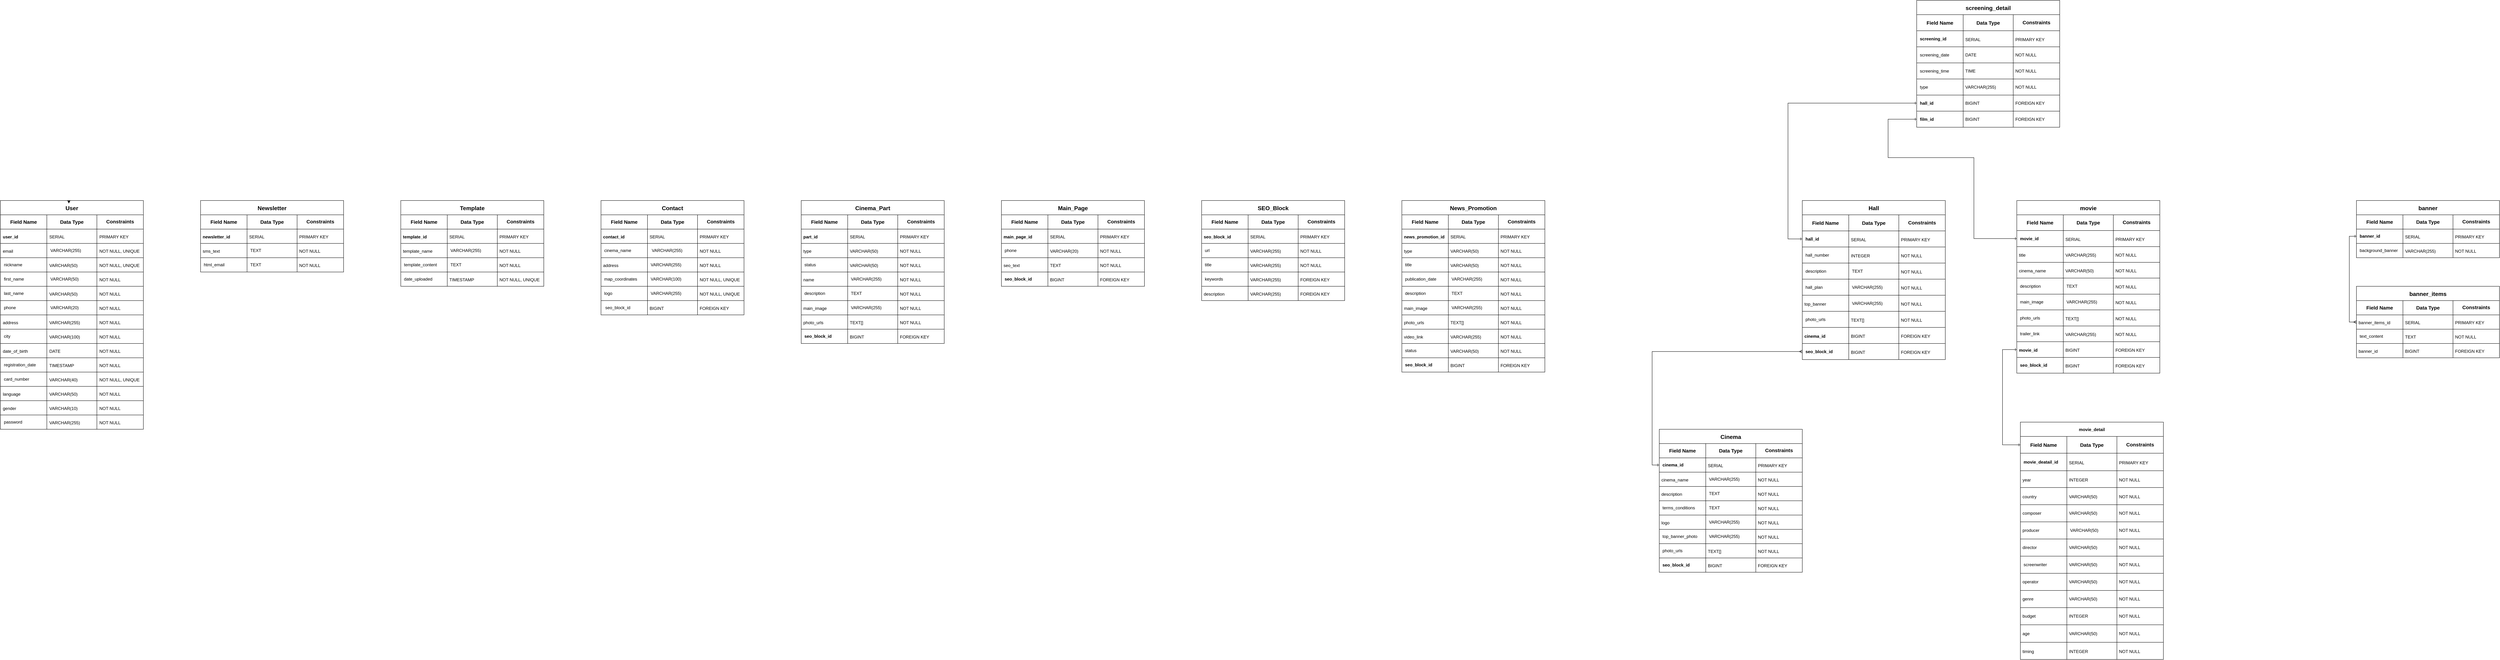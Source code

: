 <mxfile version="22.1.22" type="embed">
  <diagram name="Страница — 1" id="NbQwL57AVNky1QnuNLeF">
    <mxGraphModel dx="1505" dy="1588" grid="1" gridSize="10" guides="1" tooltips="1" connect="1" arrows="1" fold="1" page="0" pageScale="1" pageWidth="827" pageHeight="1169" math="0" shadow="0">
      <root>
        <mxCell id="0" />
        <mxCell id="1" parent="0" />
        <mxCell id="QOBSKv_tDsYHPeC7eiq2-3" value="User" style="shape=table;startSize=40;container=1;collapsible=0;childLayout=tableLayout;strokeColor=default;fontSize=16;fontStyle=1" parent="1" vertex="1">
          <mxGeometry x="-240" width="400" height="640" as="geometry" />
        </mxCell>
        <mxCell id="QOBSKv_tDsYHPeC7eiq2-4" value="" style="shape=tableRow;horizontal=0;startSize=0;swimlaneHead=0;swimlaneBody=0;strokeColor=inherit;top=0;left=0;bottom=0;right=0;collapsible=0;dropTarget=0;fillColor=none;points=[[0,0.5],[1,0.5]];portConstraint=eastwest;fontSize=16;" parent="QOBSKv_tDsYHPeC7eiq2-3" vertex="1">
          <mxGeometry y="40" width="400" height="40" as="geometry" />
        </mxCell>
        <mxCell id="QOBSKv_tDsYHPeC7eiq2-5" value="&lt;table style=&quot;text-align: left; font-size: 14px;&quot;&gt;&lt;thead&gt;&lt;tr&gt;&lt;th&gt;&lt;font style=&quot;font-size: 14px;&quot;&gt;Field Name&lt;/font&gt;&lt;/th&gt;&lt;/tr&gt;&lt;/thead&gt;&lt;/table&gt;" style="shape=partialRectangle;html=1;whiteSpace=wrap;connectable=0;strokeColor=inherit;overflow=hidden;fillColor=none;top=0;left=0;bottom=0;right=0;pointerEvents=1;fontSize=16;" parent="QOBSKv_tDsYHPeC7eiq2-4" vertex="1">
          <mxGeometry width="130" height="40" as="geometry">
            <mxRectangle width="130" height="40" as="alternateBounds" />
          </mxGeometry>
        </mxCell>
        <mxCell id="QOBSKv_tDsYHPeC7eiq2-6" value="&lt;table style=&quot;text-align: left; font-size: 14px;&quot;&gt;&lt;thead&gt;&lt;tr&gt;&lt;th&gt;&lt;font style=&quot;font-size: 14px;&quot;&gt;Data Type&lt;br&gt;&lt;/font&gt;&lt;/th&gt;&lt;/tr&gt;&lt;/thead&gt;&lt;/table&gt;" style="shape=partialRectangle;html=1;whiteSpace=wrap;connectable=0;strokeColor=inherit;overflow=hidden;fillColor=none;top=0;left=0;bottom=0;right=0;pointerEvents=1;fontSize=16;" parent="QOBSKv_tDsYHPeC7eiq2-4" vertex="1">
          <mxGeometry x="130" width="140" height="40" as="geometry">
            <mxRectangle width="140" height="40" as="alternateBounds" />
          </mxGeometry>
        </mxCell>
        <mxCell id="QOBSKv_tDsYHPeC7eiq2-7" value="&lt;table style=&quot;text-align: left; font-size: 14px;&quot;&gt;&lt;thead&gt;&lt;tr&gt;&lt;th&gt;&lt;font style=&quot;font-size: 14px;&quot;&gt;Constraints&lt;/font&gt;&lt;/th&gt;&lt;/tr&gt;&lt;/thead&gt;&lt;tbody&gt;&lt;tr&gt;&lt;/tr&gt;&lt;/tbody&gt;&lt;/table&gt;" style="shape=partialRectangle;html=1;whiteSpace=wrap;connectable=0;strokeColor=inherit;overflow=hidden;fillColor=none;top=0;left=0;bottom=0;right=0;pointerEvents=1;fontSize=16;" parent="QOBSKv_tDsYHPeC7eiq2-4" vertex="1">
          <mxGeometry x="270" width="130" height="40" as="geometry">
            <mxRectangle width="130" height="40" as="alternateBounds" />
          </mxGeometry>
        </mxCell>
        <mxCell id="QOBSKv_tDsYHPeC7eiq2-8" value="" style="shape=tableRow;horizontal=0;startSize=0;swimlaneHead=0;swimlaneBody=0;strokeColor=inherit;top=0;left=0;bottom=0;right=0;collapsible=0;dropTarget=0;fillColor=none;points=[[0,0.5],[1,0.5]];portConstraint=eastwest;fontSize=16;align=left;spacingLeft=5;" parent="QOBSKv_tDsYHPeC7eiq2-3" vertex="1">
          <mxGeometry y="80" width="400" height="40" as="geometry" />
        </mxCell>
        <mxCell id="QOBSKv_tDsYHPeC7eiq2-9" value="&lt;strong style=&quot;font-size: 12px;&quot;&gt;user_id&lt;/strong&gt;" style="shape=partialRectangle;html=1;whiteSpace=wrap;connectable=0;strokeColor=inherit;overflow=hidden;fillColor=none;top=0;left=0;bottom=0;right=0;pointerEvents=1;fontSize=16;align=left;spacingLeft=5;" parent="QOBSKv_tDsYHPeC7eiq2-8" vertex="1">
          <mxGeometry width="130" height="40" as="geometry">
            <mxRectangle width="130" height="40" as="alternateBounds" />
          </mxGeometry>
        </mxCell>
        <mxCell id="QOBSKv_tDsYHPeC7eiq2-10" value="&lt;div style=&quot;&quot;&gt;&lt;span style=&quot;font-size: 12px; background-color: initial;&quot;&gt;SERIAL&lt;/span&gt;&lt;/div&gt;" style="shape=partialRectangle;html=1;whiteSpace=wrap;connectable=0;strokeColor=inherit;overflow=hidden;fillColor=none;top=0;left=0;bottom=0;right=0;pointerEvents=1;fontSize=16;align=left;spacingLeft=5;" parent="QOBSKv_tDsYHPeC7eiq2-8" vertex="1">
          <mxGeometry x="130" width="140" height="40" as="geometry">
            <mxRectangle width="140" height="40" as="alternateBounds" />
          </mxGeometry>
        </mxCell>
        <mxCell id="QOBSKv_tDsYHPeC7eiq2-11" value="&lt;span style=&quot;font-size: 12px;&quot;&gt;PRIMARY KEY&lt;/span&gt;" style="shape=partialRectangle;html=1;whiteSpace=wrap;connectable=0;strokeColor=inherit;overflow=hidden;fillColor=none;top=0;left=0;bottom=0;right=0;pointerEvents=1;fontSize=16;align=left;spacingLeft=5;" parent="QOBSKv_tDsYHPeC7eiq2-8" vertex="1">
          <mxGeometry x="270" width="130" height="40" as="geometry">
            <mxRectangle width="130" height="40" as="alternateBounds" />
          </mxGeometry>
        </mxCell>
        <mxCell id="QOBSKv_tDsYHPeC7eiq2-328" value="" style="shape=tableRow;horizontal=0;startSize=0;swimlaneHead=0;swimlaneBody=0;strokeColor=inherit;top=0;left=0;bottom=0;right=0;collapsible=0;dropTarget=0;fillColor=none;points=[[0,0.5],[1,0.5]];portConstraint=eastwest;fontSize=16;align=left;spacingLeft=5;" parent="QOBSKv_tDsYHPeC7eiq2-3" vertex="1">
          <mxGeometry y="120" width="400" height="40" as="geometry" />
        </mxCell>
        <mxCell id="QOBSKv_tDsYHPeC7eiq2-329" value="&lt;span style=&quot;font-size: 12px;&quot;&gt;email&lt;/span&gt;" style="shape=partialRectangle;html=1;whiteSpace=wrap;connectable=0;strokeColor=inherit;overflow=hidden;fillColor=none;top=0;left=0;bottom=0;right=0;pointerEvents=1;fontSize=16;align=left;spacingLeft=5;" parent="QOBSKv_tDsYHPeC7eiq2-328" vertex="1">
          <mxGeometry width="130" height="40" as="geometry">
            <mxRectangle width="130" height="40" as="alternateBounds" />
          </mxGeometry>
        </mxCell>
        <mxCell id="QOBSKv_tDsYHPeC7eiq2-330" value="&lt;table style=&quot;font-size: 12px;&quot;&gt;&lt;tbody&gt;&lt;tr&gt;&lt;td&gt;VARCHAR(255)&lt;br&gt;&lt;/td&gt;&lt;/tr&gt;&lt;/tbody&gt;&lt;/table&gt;" style="shape=partialRectangle;html=1;whiteSpace=wrap;connectable=0;strokeColor=inherit;overflow=hidden;fillColor=none;top=0;left=0;bottom=0;right=0;pointerEvents=1;fontSize=16;align=left;spacingLeft=5;" parent="QOBSKv_tDsYHPeC7eiq2-328" vertex="1">
          <mxGeometry x="130" width="140" height="40" as="geometry">
            <mxRectangle width="140" height="40" as="alternateBounds" />
          </mxGeometry>
        </mxCell>
        <mxCell id="QOBSKv_tDsYHPeC7eiq2-331" value="&lt;span style=&quot;font-size: 12px;&quot;&gt;NOT NULL&lt;/span&gt;&lt;span style=&quot;font-size: 12px;&quot;&gt;, UNIQUE&lt;/span&gt;" style="shape=partialRectangle;html=1;whiteSpace=wrap;connectable=0;strokeColor=inherit;overflow=hidden;fillColor=none;top=0;left=0;bottom=0;right=0;pointerEvents=1;fontSize=16;align=left;spacingLeft=5;" parent="QOBSKv_tDsYHPeC7eiq2-328" vertex="1">
          <mxGeometry x="270" width="130" height="40" as="geometry">
            <mxRectangle width="130" height="40" as="alternateBounds" />
          </mxGeometry>
        </mxCell>
        <mxCell id="QOBSKv_tDsYHPeC7eiq2-344" value="" style="shape=tableRow;horizontal=0;startSize=0;swimlaneHead=0;swimlaneBody=0;strokeColor=inherit;top=0;left=0;bottom=0;right=0;collapsible=0;dropTarget=0;fillColor=none;points=[[0,0.5],[1,0.5]];portConstraint=eastwest;fontSize=16;align=left;spacingLeft=5;" parent="QOBSKv_tDsYHPeC7eiq2-3" vertex="1">
          <mxGeometry y="160" width="400" height="40" as="geometry" />
        </mxCell>
        <mxCell id="QOBSKv_tDsYHPeC7eiq2-345" value="&lt;table style=&quot;font-size: 12px;&quot;&gt;&lt;tbody&gt;&lt;tr&gt;&lt;td&gt;nickname&lt;br&gt;&lt;/td&gt;&lt;/tr&gt;&lt;/tbody&gt;&lt;/table&gt;" style="shape=partialRectangle;html=1;whiteSpace=wrap;connectable=0;strokeColor=inherit;overflow=hidden;fillColor=none;top=0;left=0;bottom=0;right=0;pointerEvents=1;fontSize=16;align=left;spacingLeft=5;" parent="QOBSKv_tDsYHPeC7eiq2-344" vertex="1">
          <mxGeometry width="130" height="40" as="geometry">
            <mxRectangle width="130" height="40" as="alternateBounds" />
          </mxGeometry>
        </mxCell>
        <mxCell id="QOBSKv_tDsYHPeC7eiq2-346" value="&lt;span style=&quot;font-size: 12px;&quot;&gt;VARCHAR(50)&lt;/span&gt;" style="shape=partialRectangle;html=1;whiteSpace=wrap;connectable=0;strokeColor=inherit;overflow=hidden;fillColor=none;top=0;left=0;bottom=0;right=0;pointerEvents=1;fontSize=16;align=left;spacingLeft=5;" parent="QOBSKv_tDsYHPeC7eiq2-344" vertex="1">
          <mxGeometry x="130" width="140" height="40" as="geometry">
            <mxRectangle width="140" height="40" as="alternateBounds" />
          </mxGeometry>
        </mxCell>
        <mxCell id="QOBSKv_tDsYHPeC7eiq2-347" value="&lt;span style=&quot;font-size: 12px;&quot;&gt;NOT NULL&lt;/span&gt;&lt;span style=&quot;font-size: 12px;&quot;&gt;, UNIQUE&lt;/span&gt;" style="shape=partialRectangle;html=1;whiteSpace=wrap;connectable=0;strokeColor=inherit;overflow=hidden;fillColor=none;top=0;left=0;bottom=0;right=0;pointerEvents=1;fontSize=16;align=left;spacingLeft=5;" parent="QOBSKv_tDsYHPeC7eiq2-344" vertex="1">
          <mxGeometry x="270" width="130" height="40" as="geometry">
            <mxRectangle width="130" height="40" as="alternateBounds" />
          </mxGeometry>
        </mxCell>
        <mxCell id="QOBSKv_tDsYHPeC7eiq2-336" value="" style="shape=tableRow;horizontal=0;startSize=0;swimlaneHead=0;swimlaneBody=0;strokeColor=inherit;top=0;left=0;bottom=0;right=0;collapsible=0;dropTarget=0;fillColor=none;points=[[0,0.5],[1,0.5]];portConstraint=eastwest;fontSize=16;align=left;spacingLeft=5;" parent="QOBSKv_tDsYHPeC7eiq2-3" vertex="1">
          <mxGeometry y="200" width="400" height="40" as="geometry" />
        </mxCell>
        <mxCell id="QOBSKv_tDsYHPeC7eiq2-337" value="&lt;table style=&quot;font-size: 12px;&quot;&gt;&lt;tbody&gt;&lt;tr&gt;&lt;td&gt;first_name&lt;br&gt;&lt;/td&gt;&lt;/tr&gt;&lt;/tbody&gt;&lt;/table&gt;" style="shape=partialRectangle;html=1;whiteSpace=wrap;connectable=0;strokeColor=inherit;overflow=hidden;fillColor=none;top=0;left=0;bottom=0;right=0;pointerEvents=1;fontSize=16;align=left;spacingLeft=5;" parent="QOBSKv_tDsYHPeC7eiq2-336" vertex="1">
          <mxGeometry width="130" height="40" as="geometry">
            <mxRectangle width="130" height="40" as="alternateBounds" />
          </mxGeometry>
        </mxCell>
        <mxCell id="QOBSKv_tDsYHPeC7eiq2-338" value="&lt;table style=&quot;font-size: 12px;&quot;&gt;&lt;tbody&gt;&lt;tr&gt;&lt;td&gt;VARCHAR(50)&lt;br&gt;&lt;/td&gt;&lt;/tr&gt;&lt;/tbody&gt;&lt;/table&gt;" style="shape=partialRectangle;html=1;whiteSpace=wrap;connectable=0;strokeColor=inherit;overflow=hidden;fillColor=none;top=0;left=0;bottom=0;right=0;pointerEvents=1;fontSize=16;align=left;spacingLeft=5;" parent="QOBSKv_tDsYHPeC7eiq2-336" vertex="1">
          <mxGeometry x="130" width="140" height="40" as="geometry">
            <mxRectangle width="140" height="40" as="alternateBounds" />
          </mxGeometry>
        </mxCell>
        <mxCell id="QOBSKv_tDsYHPeC7eiq2-339" value="&lt;span style=&quot;font-size: 12px;&quot;&gt;NOT NULL&lt;/span&gt;" style="shape=partialRectangle;html=1;whiteSpace=wrap;connectable=0;strokeColor=inherit;overflow=hidden;fillColor=none;top=0;left=0;bottom=0;right=0;pointerEvents=1;fontSize=16;align=left;spacingLeft=5;" parent="QOBSKv_tDsYHPeC7eiq2-336" vertex="1">
          <mxGeometry x="270" width="130" height="40" as="geometry">
            <mxRectangle width="130" height="40" as="alternateBounds" />
          </mxGeometry>
        </mxCell>
        <mxCell id="QOBSKv_tDsYHPeC7eiq2-340" value="" style="shape=tableRow;horizontal=0;startSize=0;swimlaneHead=0;swimlaneBody=0;strokeColor=inherit;top=0;left=0;bottom=0;right=0;collapsible=0;dropTarget=0;fillColor=none;points=[[0,0.5],[1,0.5]];portConstraint=eastwest;fontSize=16;align=left;spacingLeft=5;" parent="QOBSKv_tDsYHPeC7eiq2-3" vertex="1">
          <mxGeometry y="240" width="400" height="40" as="geometry" />
        </mxCell>
        <mxCell id="QOBSKv_tDsYHPeC7eiq2-341" value="&lt;table style=&quot;font-size: 12px;&quot;&gt;&lt;tbody&gt;&lt;tr&gt;&lt;td&gt;last_name&lt;br&gt;&lt;/td&gt;&lt;/tr&gt;&lt;/tbody&gt;&lt;/table&gt;" style="shape=partialRectangle;html=1;whiteSpace=wrap;connectable=0;strokeColor=inherit;overflow=hidden;fillColor=none;top=0;left=0;bottom=0;right=0;pointerEvents=1;fontSize=16;align=left;spacingLeft=5;" parent="QOBSKv_tDsYHPeC7eiq2-340" vertex="1">
          <mxGeometry width="130" height="40" as="geometry">
            <mxRectangle width="130" height="40" as="alternateBounds" />
          </mxGeometry>
        </mxCell>
        <mxCell id="QOBSKv_tDsYHPeC7eiq2-342" value="&lt;span style=&quot;font-size: 12px;&quot;&gt;VARCHAR(50)&lt;/span&gt;" style="shape=partialRectangle;html=1;whiteSpace=wrap;connectable=0;strokeColor=inherit;overflow=hidden;fillColor=none;top=0;left=0;bottom=0;right=0;pointerEvents=1;fontSize=16;align=left;spacingLeft=5;" parent="QOBSKv_tDsYHPeC7eiq2-340" vertex="1">
          <mxGeometry x="130" width="140" height="40" as="geometry">
            <mxRectangle width="140" height="40" as="alternateBounds" />
          </mxGeometry>
        </mxCell>
        <mxCell id="QOBSKv_tDsYHPeC7eiq2-343" value="&lt;span style=&quot;font-size: 12px;&quot;&gt;NOT NULL&lt;/span&gt;" style="shape=partialRectangle;html=1;whiteSpace=wrap;connectable=0;strokeColor=inherit;overflow=hidden;fillColor=none;top=0;left=0;bottom=0;right=0;pointerEvents=1;fontSize=16;align=left;spacingLeft=5;" parent="QOBSKv_tDsYHPeC7eiq2-340" vertex="1">
          <mxGeometry x="270" width="130" height="40" as="geometry">
            <mxRectangle width="130" height="40" as="alternateBounds" />
          </mxGeometry>
        </mxCell>
        <mxCell id="QOBSKv_tDsYHPeC7eiq2-332" value="" style="shape=tableRow;horizontal=0;startSize=0;swimlaneHead=0;swimlaneBody=0;strokeColor=inherit;top=0;left=0;bottom=0;right=0;collapsible=0;dropTarget=0;fillColor=none;points=[[0,0.5],[1,0.5]];portConstraint=eastwest;fontSize=16;align=left;spacingLeft=5;" parent="QOBSKv_tDsYHPeC7eiq2-3" vertex="1">
          <mxGeometry y="280" width="400" height="40" as="geometry" />
        </mxCell>
        <mxCell id="QOBSKv_tDsYHPeC7eiq2-333" value="&lt;table style=&quot;font-size: 12px;&quot;&gt;&lt;tbody&gt;&lt;tr&gt;&lt;td&gt;phone&lt;br&gt;&lt;/td&gt;&lt;/tr&gt;&lt;/tbody&gt;&lt;/table&gt;" style="shape=partialRectangle;html=1;whiteSpace=wrap;connectable=0;strokeColor=inherit;overflow=hidden;fillColor=none;top=0;left=0;bottom=0;right=0;pointerEvents=1;fontSize=16;align=left;spacingLeft=5;" parent="QOBSKv_tDsYHPeC7eiq2-332" vertex="1">
          <mxGeometry width="130" height="40" as="geometry">
            <mxRectangle width="130" height="40" as="alternateBounds" />
          </mxGeometry>
        </mxCell>
        <mxCell id="QOBSKv_tDsYHPeC7eiq2-334" value="&lt;table style=&quot;font-size: 12px;&quot;&gt;&lt;tbody&gt;&lt;tr&gt;&lt;td&gt;VARCHAR(20)&lt;br&gt;&lt;/td&gt;&lt;/tr&gt;&lt;/tbody&gt;&lt;/table&gt;" style="shape=partialRectangle;html=1;whiteSpace=wrap;connectable=0;strokeColor=inherit;overflow=hidden;fillColor=none;top=0;left=0;bottom=0;right=0;pointerEvents=1;fontSize=16;align=left;spacingLeft=5;" parent="QOBSKv_tDsYHPeC7eiq2-332" vertex="1">
          <mxGeometry x="130" width="140" height="40" as="geometry">
            <mxRectangle width="140" height="40" as="alternateBounds" />
          </mxGeometry>
        </mxCell>
        <mxCell id="QOBSKv_tDsYHPeC7eiq2-335" value="&lt;span style=&quot;font-size: 12px;&quot;&gt;NOT NULL&lt;/span&gt;" style="shape=partialRectangle;html=1;whiteSpace=wrap;connectable=0;strokeColor=inherit;overflow=hidden;fillColor=none;top=0;left=0;bottom=0;right=0;pointerEvents=1;fontSize=16;align=left;spacingLeft=5;" parent="QOBSKv_tDsYHPeC7eiq2-332" vertex="1">
          <mxGeometry x="270" width="130" height="40" as="geometry">
            <mxRectangle width="130" height="40" as="alternateBounds" />
          </mxGeometry>
        </mxCell>
        <mxCell id="QOBSKv_tDsYHPeC7eiq2-348" value="" style="shape=tableRow;horizontal=0;startSize=0;swimlaneHead=0;swimlaneBody=0;strokeColor=inherit;top=0;left=0;bottom=0;right=0;collapsible=0;dropTarget=0;fillColor=none;points=[[0,0.5],[1,0.5]];portConstraint=eastwest;fontSize=16;align=left;spacingLeft=5;" parent="QOBSKv_tDsYHPeC7eiq2-3" vertex="1">
          <mxGeometry y="320" width="400" height="40" as="geometry" />
        </mxCell>
        <mxCell id="QOBSKv_tDsYHPeC7eiq2-349" value="&lt;span style=&quot;font-size: 12px;&quot;&gt;address&lt;/span&gt;" style="shape=partialRectangle;html=1;whiteSpace=wrap;connectable=0;strokeColor=inherit;overflow=hidden;fillColor=none;top=0;left=0;bottom=0;right=0;pointerEvents=1;fontSize=16;align=left;spacingLeft=5;" parent="QOBSKv_tDsYHPeC7eiq2-348" vertex="1">
          <mxGeometry width="130" height="40" as="geometry">
            <mxRectangle width="130" height="40" as="alternateBounds" />
          </mxGeometry>
        </mxCell>
        <mxCell id="QOBSKv_tDsYHPeC7eiq2-350" value="&lt;span style=&quot;font-size: 12px;&quot;&gt;VARCHAR(255)&lt;/span&gt;" style="shape=partialRectangle;html=1;whiteSpace=wrap;connectable=0;strokeColor=inherit;overflow=hidden;fillColor=none;top=0;left=0;bottom=0;right=0;pointerEvents=1;fontSize=16;align=left;spacingLeft=5;" parent="QOBSKv_tDsYHPeC7eiq2-348" vertex="1">
          <mxGeometry x="130" width="140" height="40" as="geometry">
            <mxRectangle width="140" height="40" as="alternateBounds" />
          </mxGeometry>
        </mxCell>
        <mxCell id="QOBSKv_tDsYHPeC7eiq2-351" value="&lt;span style=&quot;font-size: 12px;&quot;&gt;NOT NULL&lt;/span&gt;" style="shape=partialRectangle;html=1;whiteSpace=wrap;connectable=0;strokeColor=inherit;overflow=hidden;fillColor=none;top=0;left=0;bottom=0;right=0;pointerEvents=1;fontSize=16;align=left;spacingLeft=5;" parent="QOBSKv_tDsYHPeC7eiq2-348" vertex="1">
          <mxGeometry x="270" width="130" height="40" as="geometry">
            <mxRectangle width="130" height="40" as="alternateBounds" />
          </mxGeometry>
        </mxCell>
        <mxCell id="QOBSKv_tDsYHPeC7eiq2-352" value="" style="shape=tableRow;horizontal=0;startSize=0;swimlaneHead=0;swimlaneBody=0;strokeColor=inherit;top=0;left=0;bottom=0;right=0;collapsible=0;dropTarget=0;fillColor=none;points=[[0,0.5],[1,0.5]];portConstraint=eastwest;fontSize=16;align=left;spacingLeft=5;" parent="QOBSKv_tDsYHPeC7eiq2-3" vertex="1">
          <mxGeometry y="360" width="400" height="40" as="geometry" />
        </mxCell>
        <mxCell id="QOBSKv_tDsYHPeC7eiq2-353" value="&lt;table style=&quot;font-size: 12px;&quot;&gt;&lt;tbody&gt;&lt;tr&gt;&lt;td&gt;city&lt;br&gt;&lt;/td&gt;&lt;/tr&gt;&lt;/tbody&gt;&lt;/table&gt;" style="shape=partialRectangle;html=1;whiteSpace=wrap;connectable=0;strokeColor=inherit;overflow=hidden;fillColor=none;top=0;left=0;bottom=0;right=0;pointerEvents=1;fontSize=16;align=left;spacingLeft=5;" parent="QOBSKv_tDsYHPeC7eiq2-352" vertex="1">
          <mxGeometry width="130" height="40" as="geometry">
            <mxRectangle width="130" height="40" as="alternateBounds" />
          </mxGeometry>
        </mxCell>
        <mxCell id="QOBSKv_tDsYHPeC7eiq2-354" value="&lt;span style=&quot;font-size: 12px;&quot;&gt;VARCHAR(100)&lt;/span&gt;" style="shape=partialRectangle;html=1;whiteSpace=wrap;connectable=0;strokeColor=inherit;overflow=hidden;fillColor=none;top=0;left=0;bottom=0;right=0;pointerEvents=1;fontSize=16;align=left;spacingLeft=5;" parent="QOBSKv_tDsYHPeC7eiq2-352" vertex="1">
          <mxGeometry x="130" width="140" height="40" as="geometry">
            <mxRectangle width="140" height="40" as="alternateBounds" />
          </mxGeometry>
        </mxCell>
        <mxCell id="QOBSKv_tDsYHPeC7eiq2-355" value="&lt;span style=&quot;font-size: 12px;&quot;&gt;NOT NULL&lt;/span&gt;" style="shape=partialRectangle;html=1;whiteSpace=wrap;connectable=0;strokeColor=inherit;overflow=hidden;fillColor=none;top=0;left=0;bottom=0;right=0;pointerEvents=1;fontSize=16;align=left;spacingLeft=5;" parent="QOBSKv_tDsYHPeC7eiq2-352" vertex="1">
          <mxGeometry x="270" width="130" height="40" as="geometry">
            <mxRectangle width="130" height="40" as="alternateBounds" />
          </mxGeometry>
        </mxCell>
        <mxCell id="QOBSKv_tDsYHPeC7eiq2-324" value="" style="shape=tableRow;horizontal=0;startSize=0;swimlaneHead=0;swimlaneBody=0;strokeColor=inherit;top=0;left=0;bottom=0;right=0;collapsible=0;dropTarget=0;fillColor=none;points=[[0,0.5],[1,0.5]];portConstraint=eastwest;fontSize=16;align=left;spacingLeft=5;" parent="QOBSKv_tDsYHPeC7eiq2-3" vertex="1">
          <mxGeometry y="400" width="400" height="40" as="geometry" />
        </mxCell>
        <mxCell id="QOBSKv_tDsYHPeC7eiq2-325" value="&lt;span style=&quot;font-size: 12px;&quot;&gt;date_of_birth&lt;/span&gt;" style="shape=partialRectangle;html=1;whiteSpace=wrap;connectable=0;strokeColor=inherit;overflow=hidden;fillColor=none;top=0;left=0;bottom=0;right=0;pointerEvents=1;fontSize=16;align=left;spacingLeft=5;" parent="QOBSKv_tDsYHPeC7eiq2-324" vertex="1">
          <mxGeometry width="130" height="40" as="geometry">
            <mxRectangle width="130" height="40" as="alternateBounds" />
          </mxGeometry>
        </mxCell>
        <mxCell id="QOBSKv_tDsYHPeC7eiq2-326" value="&lt;span style=&quot;font-size: 12px; text-wrap: nowrap;&quot;&gt;DATE&lt;/span&gt;" style="shape=partialRectangle;html=1;whiteSpace=wrap;connectable=0;strokeColor=inherit;overflow=hidden;fillColor=none;top=0;left=0;bottom=0;right=0;pointerEvents=1;fontSize=16;align=left;spacingLeft=5;" parent="QOBSKv_tDsYHPeC7eiq2-324" vertex="1">
          <mxGeometry x="130" width="140" height="40" as="geometry">
            <mxRectangle width="140" height="40" as="alternateBounds" />
          </mxGeometry>
        </mxCell>
        <mxCell id="QOBSKv_tDsYHPeC7eiq2-327" value="&lt;span style=&quot;font-size: 12px;&quot;&gt;NOT NULL&lt;/span&gt;" style="shape=partialRectangle;html=1;whiteSpace=wrap;connectable=0;strokeColor=inherit;overflow=hidden;fillColor=none;top=0;left=0;bottom=0;right=0;pointerEvents=1;fontSize=16;align=left;spacingLeft=5;" parent="QOBSKv_tDsYHPeC7eiq2-324" vertex="1">
          <mxGeometry x="270" width="130" height="40" as="geometry">
            <mxRectangle width="130" height="40" as="alternateBounds" />
          </mxGeometry>
        </mxCell>
        <mxCell id="QOBSKv_tDsYHPeC7eiq2-12" value="" style="shape=tableRow;horizontal=0;startSize=0;swimlaneHead=0;swimlaneBody=0;strokeColor=inherit;top=0;left=0;bottom=0;right=0;collapsible=0;dropTarget=0;fillColor=none;points=[[0,0.5],[1,0.5]];portConstraint=eastwest;fontSize=16;align=left;spacingLeft=5;" parent="QOBSKv_tDsYHPeC7eiq2-3" vertex="1">
          <mxGeometry y="440" width="400" height="40" as="geometry" />
        </mxCell>
        <mxCell id="QOBSKv_tDsYHPeC7eiq2-13" value="&lt;table style=&quot;font-size: 12px;&quot;&gt;&lt;tbody&gt;&lt;tr&gt;&lt;td&gt;registration_date&lt;br&gt;&lt;/td&gt;&lt;/tr&gt;&lt;/tbody&gt;&lt;/table&gt;" style="shape=partialRectangle;html=1;whiteSpace=wrap;connectable=0;strokeColor=inherit;overflow=hidden;fillColor=none;top=0;left=0;bottom=0;right=0;pointerEvents=1;fontSize=16;align=left;spacingLeft=5;" parent="QOBSKv_tDsYHPeC7eiq2-12" vertex="1">
          <mxGeometry width="130" height="40" as="geometry">
            <mxRectangle width="130" height="40" as="alternateBounds" />
          </mxGeometry>
        </mxCell>
        <mxCell id="QOBSKv_tDsYHPeC7eiq2-14" value="&lt;span style=&quot;font-size: 12px; text-wrap: nowrap;&quot;&gt;TIMESTAMP&amp;nbsp;&lt;/span&gt;" style="shape=partialRectangle;html=1;whiteSpace=wrap;connectable=0;strokeColor=inherit;overflow=hidden;fillColor=none;top=0;left=0;bottom=0;right=0;pointerEvents=1;fontSize=16;align=left;spacingLeft=5;" parent="QOBSKv_tDsYHPeC7eiq2-12" vertex="1">
          <mxGeometry x="130" width="140" height="40" as="geometry">
            <mxRectangle width="140" height="40" as="alternateBounds" />
          </mxGeometry>
        </mxCell>
        <mxCell id="QOBSKv_tDsYHPeC7eiq2-15" value="&lt;span style=&quot;font-size: 12px;&quot;&gt;NOT NULL&lt;/span&gt;" style="shape=partialRectangle;html=1;whiteSpace=wrap;connectable=0;strokeColor=inherit;overflow=hidden;fillColor=none;top=0;left=0;bottom=0;right=0;pointerEvents=1;fontSize=16;align=left;spacingLeft=5;" parent="QOBSKv_tDsYHPeC7eiq2-12" vertex="1">
          <mxGeometry x="270" width="130" height="40" as="geometry">
            <mxRectangle width="130" height="40" as="alternateBounds" />
          </mxGeometry>
        </mxCell>
        <mxCell id="QOBSKv_tDsYHPeC7eiq2-360" value="" style="shape=tableRow;horizontal=0;startSize=0;swimlaneHead=0;swimlaneBody=0;strokeColor=inherit;top=0;left=0;bottom=0;right=0;collapsible=0;dropTarget=0;fillColor=none;points=[[0,0.5],[1,0.5]];portConstraint=eastwest;fontSize=16;align=left;spacingLeft=5;" parent="QOBSKv_tDsYHPeC7eiq2-3" vertex="1">
          <mxGeometry y="480" width="400" height="40" as="geometry" />
        </mxCell>
        <mxCell id="QOBSKv_tDsYHPeC7eiq2-361" value="&lt;table style=&quot;font-size: 12px;&quot;&gt;&lt;tbody&gt;&lt;tr&gt;&lt;td&gt;card_number&lt;br&gt;&lt;/td&gt;&lt;/tr&gt;&lt;/tbody&gt;&lt;/table&gt;" style="shape=partialRectangle;html=1;whiteSpace=wrap;connectable=0;strokeColor=inherit;overflow=hidden;fillColor=none;top=0;left=0;bottom=0;right=0;pointerEvents=1;fontSize=16;align=left;spacingLeft=5;" parent="QOBSKv_tDsYHPeC7eiq2-360" vertex="1">
          <mxGeometry width="130" height="40" as="geometry">
            <mxRectangle width="130" height="40" as="alternateBounds" />
          </mxGeometry>
        </mxCell>
        <mxCell id="QOBSKv_tDsYHPeC7eiq2-362" value="&lt;span style=&quot;font-size: 12px;&quot;&gt;VARCHAR(40)&lt;/span&gt;" style="shape=partialRectangle;html=1;whiteSpace=wrap;connectable=0;strokeColor=inherit;overflow=hidden;fillColor=none;top=0;left=0;bottom=0;right=0;pointerEvents=1;fontSize=16;align=left;spacingLeft=5;" parent="QOBSKv_tDsYHPeC7eiq2-360" vertex="1">
          <mxGeometry x="130" width="140" height="40" as="geometry">
            <mxRectangle width="140" height="40" as="alternateBounds" />
          </mxGeometry>
        </mxCell>
        <mxCell id="QOBSKv_tDsYHPeC7eiq2-363" value="&lt;span style=&quot;font-size: 12px;&quot;&gt;NOT NULL&lt;/span&gt;&lt;span style=&quot;font-size: 12px;&quot;&gt;, UNIQUE&lt;/span&gt;" style="shape=partialRectangle;html=1;whiteSpace=wrap;connectable=0;strokeColor=inherit;overflow=hidden;fillColor=none;top=0;left=0;bottom=0;right=0;pointerEvents=1;fontSize=16;align=left;spacingLeft=5;" parent="QOBSKv_tDsYHPeC7eiq2-360" vertex="1">
          <mxGeometry x="270" width="130" height="40" as="geometry">
            <mxRectangle width="130" height="40" as="alternateBounds" />
          </mxGeometry>
        </mxCell>
        <mxCell id="QOBSKv_tDsYHPeC7eiq2-364" value="" style="shape=tableRow;horizontal=0;startSize=0;swimlaneHead=0;swimlaneBody=0;strokeColor=inherit;top=0;left=0;bottom=0;right=0;collapsible=0;dropTarget=0;fillColor=none;points=[[0,0.5],[1,0.5]];portConstraint=eastwest;fontSize=16;align=left;spacingLeft=5;" parent="QOBSKv_tDsYHPeC7eiq2-3" vertex="1">
          <mxGeometry y="520" width="400" height="40" as="geometry" />
        </mxCell>
        <mxCell id="QOBSKv_tDsYHPeC7eiq2-365" value="&lt;span style=&quot;font-size: 12px;&quot;&gt;language&lt;/span&gt;" style="shape=partialRectangle;html=1;whiteSpace=wrap;connectable=0;strokeColor=inherit;overflow=hidden;fillColor=none;top=0;left=0;bottom=0;right=0;pointerEvents=1;fontSize=16;align=left;spacingLeft=5;" parent="QOBSKv_tDsYHPeC7eiq2-364" vertex="1">
          <mxGeometry width="130" height="40" as="geometry">
            <mxRectangle width="130" height="40" as="alternateBounds" />
          </mxGeometry>
        </mxCell>
        <mxCell id="QOBSKv_tDsYHPeC7eiq2-366" value="&lt;span style=&quot;font-size: 12px;&quot;&gt;VARCHAR(50)&lt;/span&gt;" style="shape=partialRectangle;html=1;whiteSpace=wrap;connectable=0;strokeColor=inherit;overflow=hidden;fillColor=none;top=0;left=0;bottom=0;right=0;pointerEvents=1;fontSize=16;align=left;spacingLeft=5;" parent="QOBSKv_tDsYHPeC7eiq2-364" vertex="1">
          <mxGeometry x="130" width="140" height="40" as="geometry">
            <mxRectangle width="140" height="40" as="alternateBounds" />
          </mxGeometry>
        </mxCell>
        <mxCell id="QOBSKv_tDsYHPeC7eiq2-367" value="&lt;span style=&quot;font-size: 12px;&quot;&gt;NOT NULL&lt;/span&gt;" style="shape=partialRectangle;html=1;whiteSpace=wrap;connectable=0;strokeColor=inherit;overflow=hidden;fillColor=none;top=0;left=0;bottom=0;right=0;pointerEvents=1;fontSize=16;align=left;spacingLeft=5;" parent="QOBSKv_tDsYHPeC7eiq2-364" vertex="1">
          <mxGeometry x="270" width="130" height="40" as="geometry">
            <mxRectangle width="130" height="40" as="alternateBounds" />
          </mxGeometry>
        </mxCell>
        <mxCell id="QOBSKv_tDsYHPeC7eiq2-368" value="" style="shape=tableRow;horizontal=0;startSize=0;swimlaneHead=0;swimlaneBody=0;strokeColor=inherit;top=0;left=0;bottom=0;right=0;collapsible=0;dropTarget=0;fillColor=none;points=[[0,0.5],[1,0.5]];portConstraint=eastwest;fontSize=16;align=left;spacingLeft=5;" parent="QOBSKv_tDsYHPeC7eiq2-3" vertex="1">
          <mxGeometry y="560" width="400" height="40" as="geometry" />
        </mxCell>
        <mxCell id="QOBSKv_tDsYHPeC7eiq2-369" value="&lt;span style=&quot;font-size: 12px;&quot;&gt;gender&lt;/span&gt;" style="shape=partialRectangle;html=1;whiteSpace=wrap;connectable=0;strokeColor=inherit;overflow=hidden;fillColor=none;top=0;left=0;bottom=0;right=0;pointerEvents=1;fontSize=16;align=left;spacingLeft=5;" parent="QOBSKv_tDsYHPeC7eiq2-368" vertex="1">
          <mxGeometry width="130" height="40" as="geometry">
            <mxRectangle width="130" height="40" as="alternateBounds" />
          </mxGeometry>
        </mxCell>
        <mxCell id="QOBSKv_tDsYHPeC7eiq2-370" value="&lt;span style=&quot;font-size: 12px;&quot;&gt;VARCHAR(10)&lt;/span&gt;" style="shape=partialRectangle;html=1;whiteSpace=wrap;connectable=0;strokeColor=inherit;overflow=hidden;fillColor=none;top=0;left=0;bottom=0;right=0;pointerEvents=1;fontSize=16;align=left;spacingLeft=5;" parent="QOBSKv_tDsYHPeC7eiq2-368" vertex="1">
          <mxGeometry x="130" width="140" height="40" as="geometry">
            <mxRectangle width="140" height="40" as="alternateBounds" />
          </mxGeometry>
        </mxCell>
        <mxCell id="QOBSKv_tDsYHPeC7eiq2-371" value="&lt;span style=&quot;font-size: 12px;&quot;&gt;NOT NULL&lt;/span&gt;" style="shape=partialRectangle;html=1;whiteSpace=wrap;connectable=0;strokeColor=inherit;overflow=hidden;fillColor=none;top=0;left=0;bottom=0;right=0;pointerEvents=1;fontSize=16;align=left;spacingLeft=5;" parent="QOBSKv_tDsYHPeC7eiq2-368" vertex="1">
          <mxGeometry x="270" width="130" height="40" as="geometry">
            <mxRectangle width="130" height="40" as="alternateBounds" />
          </mxGeometry>
        </mxCell>
        <mxCell id="QOBSKv_tDsYHPeC7eiq2-356" value="" style="shape=tableRow;horizontal=0;startSize=0;swimlaneHead=0;swimlaneBody=0;strokeColor=inherit;top=0;left=0;bottom=0;right=0;collapsible=0;dropTarget=0;fillColor=none;points=[[0,0.5],[1,0.5]];portConstraint=eastwest;fontSize=16;align=left;spacingLeft=5;" parent="QOBSKv_tDsYHPeC7eiq2-3" vertex="1">
          <mxGeometry y="600" width="400" height="40" as="geometry" />
        </mxCell>
        <mxCell id="QOBSKv_tDsYHPeC7eiq2-357" value="&lt;table style=&quot;font-size: 12px;&quot;&gt;&lt;tbody&gt;&lt;tr&gt;&lt;td&gt;password&lt;br&gt;&lt;/td&gt;&lt;/tr&gt;&lt;/tbody&gt;&lt;/table&gt;" style="shape=partialRectangle;html=1;whiteSpace=wrap;connectable=0;strokeColor=inherit;overflow=hidden;fillColor=none;top=0;left=0;bottom=0;right=0;pointerEvents=1;fontSize=16;align=left;spacingLeft=5;" parent="QOBSKv_tDsYHPeC7eiq2-356" vertex="1">
          <mxGeometry width="130" height="40" as="geometry">
            <mxRectangle width="130" height="40" as="alternateBounds" />
          </mxGeometry>
        </mxCell>
        <mxCell id="QOBSKv_tDsYHPeC7eiq2-358" value="&lt;span style=&quot;font-size: 12px;&quot;&gt;VARCHAR(255)&lt;/span&gt;" style="shape=partialRectangle;html=1;whiteSpace=wrap;connectable=0;strokeColor=inherit;overflow=hidden;fillColor=none;top=0;left=0;bottom=0;right=0;pointerEvents=1;fontSize=16;align=left;spacingLeft=5;" parent="QOBSKv_tDsYHPeC7eiq2-356" vertex="1">
          <mxGeometry x="130" width="140" height="40" as="geometry">
            <mxRectangle width="140" height="40" as="alternateBounds" />
          </mxGeometry>
        </mxCell>
        <mxCell id="QOBSKv_tDsYHPeC7eiq2-359" value="&lt;span style=&quot;font-size: 12px;&quot;&gt;NOT NULL&lt;/span&gt;" style="shape=partialRectangle;html=1;whiteSpace=wrap;connectable=0;strokeColor=inherit;overflow=hidden;fillColor=none;top=0;left=0;bottom=0;right=0;pointerEvents=1;fontSize=16;align=left;spacingLeft=5;" parent="QOBSKv_tDsYHPeC7eiq2-356" vertex="1">
          <mxGeometry x="270" width="130" height="40" as="geometry">
            <mxRectangle width="130" height="40" as="alternateBounds" />
          </mxGeometry>
        </mxCell>
        <mxCell id="QOBSKv_tDsYHPeC7eiq2-16" style="edgeStyle=orthogonalEdgeStyle;rounded=0;orthogonalLoop=1;jettySize=auto;html=1;exitX=0.5;exitY=0;exitDx=0;exitDy=0;entryX=0.479;entryY=0.013;entryDx=0;entryDy=0;entryPerimeter=0;" parent="1" source="QOBSKv_tDsYHPeC7eiq2-3" target="QOBSKv_tDsYHPeC7eiq2-3" edge="1">
          <mxGeometry relative="1" as="geometry" />
        </mxCell>
        <mxCell id="QOBSKv_tDsYHPeC7eiq2-372" value="Newsletter" style="shape=table;startSize=40;container=1;collapsible=0;childLayout=tableLayout;strokeColor=default;fontSize=16;fontStyle=1" parent="1" vertex="1">
          <mxGeometry x="320" width="400" height="200" as="geometry" />
        </mxCell>
        <mxCell id="QOBSKv_tDsYHPeC7eiq2-373" value="" style="shape=tableRow;horizontal=0;startSize=0;swimlaneHead=0;swimlaneBody=0;strokeColor=inherit;top=0;left=0;bottom=0;right=0;collapsible=0;dropTarget=0;fillColor=none;points=[[0,0.5],[1,0.5]];portConstraint=eastwest;fontSize=16;" parent="QOBSKv_tDsYHPeC7eiq2-372" vertex="1">
          <mxGeometry y="40" width="400" height="40" as="geometry" />
        </mxCell>
        <mxCell id="QOBSKv_tDsYHPeC7eiq2-374" value="&lt;table style=&quot;text-align: left; font-size: 14px;&quot;&gt;&lt;thead&gt;&lt;tr&gt;&lt;th&gt;&lt;font style=&quot;font-size: 14px;&quot;&gt;Field Name&lt;/font&gt;&lt;/th&gt;&lt;/tr&gt;&lt;/thead&gt;&lt;/table&gt;" style="shape=partialRectangle;html=1;whiteSpace=wrap;connectable=0;strokeColor=inherit;overflow=hidden;fillColor=none;top=0;left=0;bottom=0;right=0;pointerEvents=1;fontSize=16;" parent="QOBSKv_tDsYHPeC7eiq2-373" vertex="1">
          <mxGeometry width="130" height="40" as="geometry">
            <mxRectangle width="130" height="40" as="alternateBounds" />
          </mxGeometry>
        </mxCell>
        <mxCell id="QOBSKv_tDsYHPeC7eiq2-375" value="&lt;table style=&quot;text-align: left; font-size: 14px;&quot;&gt;&lt;thead&gt;&lt;tr&gt;&lt;th&gt;&lt;font style=&quot;font-size: 14px;&quot;&gt;Data Type&lt;br&gt;&lt;/font&gt;&lt;/th&gt;&lt;/tr&gt;&lt;/thead&gt;&lt;/table&gt;" style="shape=partialRectangle;html=1;whiteSpace=wrap;connectable=0;strokeColor=inherit;overflow=hidden;fillColor=none;top=0;left=0;bottom=0;right=0;pointerEvents=1;fontSize=16;" parent="QOBSKv_tDsYHPeC7eiq2-373" vertex="1">
          <mxGeometry x="130" width="140" height="40" as="geometry">
            <mxRectangle width="140" height="40" as="alternateBounds" />
          </mxGeometry>
        </mxCell>
        <mxCell id="QOBSKv_tDsYHPeC7eiq2-376" value="&lt;table style=&quot;text-align: left; font-size: 14px;&quot;&gt;&lt;thead&gt;&lt;tr&gt;&lt;th&gt;&lt;font style=&quot;font-size: 14px;&quot;&gt;Constraints&lt;/font&gt;&lt;/th&gt;&lt;/tr&gt;&lt;/thead&gt;&lt;tbody&gt;&lt;tr&gt;&lt;/tr&gt;&lt;/tbody&gt;&lt;/table&gt;" style="shape=partialRectangle;html=1;whiteSpace=wrap;connectable=0;strokeColor=inherit;overflow=hidden;fillColor=none;top=0;left=0;bottom=0;right=0;pointerEvents=1;fontSize=16;" parent="QOBSKv_tDsYHPeC7eiq2-373" vertex="1">
          <mxGeometry x="270" width="130" height="40" as="geometry">
            <mxRectangle width="130" height="40" as="alternateBounds" />
          </mxGeometry>
        </mxCell>
        <mxCell id="QOBSKv_tDsYHPeC7eiq2-377" value="" style="shape=tableRow;horizontal=0;startSize=0;swimlaneHead=0;swimlaneBody=0;strokeColor=inherit;top=0;left=0;bottom=0;right=0;collapsible=0;dropTarget=0;fillColor=none;points=[[0,0.5],[1,0.5]];portConstraint=eastwest;fontSize=16;spacingLeft=4;align=left;" parent="QOBSKv_tDsYHPeC7eiq2-372" vertex="1">
          <mxGeometry y="80" width="400" height="40" as="geometry" />
        </mxCell>
        <mxCell id="QOBSKv_tDsYHPeC7eiq2-378" value="&lt;strong style=&quot;font-size: 12px;&quot;&gt;newsletter_id&lt;/strong&gt;" style="shape=partialRectangle;html=1;whiteSpace=wrap;connectable=0;strokeColor=inherit;overflow=hidden;fillColor=none;top=0;left=0;bottom=0;right=0;pointerEvents=1;fontSize=16;spacingLeft=4;align=left;" parent="QOBSKv_tDsYHPeC7eiq2-377" vertex="1">
          <mxGeometry width="130" height="40" as="geometry">
            <mxRectangle width="130" height="40" as="alternateBounds" />
          </mxGeometry>
        </mxCell>
        <mxCell id="QOBSKv_tDsYHPeC7eiq2-379" value="&lt;div style=&quot;&quot;&gt;&lt;span style=&quot;font-size: 12px;&quot;&gt;SERIAL&lt;/span&gt;&lt;br&gt;&lt;/div&gt;" style="shape=partialRectangle;html=1;whiteSpace=wrap;connectable=0;strokeColor=inherit;overflow=hidden;fillColor=none;top=0;left=0;bottom=0;right=0;pointerEvents=1;fontSize=16;spacingLeft=4;align=left;" parent="QOBSKv_tDsYHPeC7eiq2-377" vertex="1">
          <mxGeometry x="130" width="140" height="40" as="geometry">
            <mxRectangle width="140" height="40" as="alternateBounds" />
          </mxGeometry>
        </mxCell>
        <mxCell id="QOBSKv_tDsYHPeC7eiq2-380" value="&lt;span style=&quot;font-size: 12px;&quot;&gt;PRIMARY KEY&lt;/span&gt;" style="shape=partialRectangle;html=1;whiteSpace=wrap;connectable=0;strokeColor=inherit;overflow=hidden;fillColor=none;top=0;left=0;bottom=0;right=0;pointerEvents=1;fontSize=16;spacingLeft=4;align=left;" parent="QOBSKv_tDsYHPeC7eiq2-377" vertex="1">
          <mxGeometry x="270" width="130" height="40" as="geometry">
            <mxRectangle width="130" height="40" as="alternateBounds" />
          </mxGeometry>
        </mxCell>
        <mxCell id="QOBSKv_tDsYHPeC7eiq2-381" value="" style="shape=tableRow;horizontal=0;startSize=0;swimlaneHead=0;swimlaneBody=0;strokeColor=inherit;top=0;left=0;bottom=0;right=0;collapsible=0;dropTarget=0;fillColor=none;points=[[0,0.5],[1,0.5]];portConstraint=eastwest;fontSize=16;spacingLeft=4;align=left;" parent="QOBSKv_tDsYHPeC7eiq2-372" vertex="1">
          <mxGeometry y="120" width="400" height="40" as="geometry" />
        </mxCell>
        <mxCell id="QOBSKv_tDsYHPeC7eiq2-382" value="&lt;span style=&quot;font-size: 12px;&quot;&gt;sms_text&lt;/span&gt;" style="shape=partialRectangle;html=1;whiteSpace=wrap;connectable=0;strokeColor=inherit;overflow=hidden;fillColor=none;top=0;left=0;bottom=0;right=0;pointerEvents=1;fontSize=16;spacingLeft=4;align=left;" parent="QOBSKv_tDsYHPeC7eiq2-381" vertex="1">
          <mxGeometry width="130" height="40" as="geometry">
            <mxRectangle width="130" height="40" as="alternateBounds" />
          </mxGeometry>
        </mxCell>
        <mxCell id="QOBSKv_tDsYHPeC7eiq2-383" value="&lt;table style=&quot;font-size: 12px;&quot;&gt;&lt;tbody&gt;&lt;tr&gt;&lt;td&gt;TEXT&lt;br&gt;&lt;/td&gt;&lt;/tr&gt;&lt;/tbody&gt;&lt;/table&gt;" style="shape=partialRectangle;html=1;whiteSpace=wrap;connectable=0;strokeColor=inherit;overflow=hidden;fillColor=none;top=0;left=0;bottom=0;right=0;pointerEvents=1;fontSize=16;spacingLeft=4;align=left;" parent="QOBSKv_tDsYHPeC7eiq2-381" vertex="1">
          <mxGeometry x="130" width="140" height="40" as="geometry">
            <mxRectangle width="140" height="40" as="alternateBounds" />
          </mxGeometry>
        </mxCell>
        <mxCell id="QOBSKv_tDsYHPeC7eiq2-384" value="&lt;span style=&quot;font-size: 12px;&quot;&gt;NOT NULL&lt;/span&gt;" style="shape=partialRectangle;html=1;whiteSpace=wrap;connectable=0;strokeColor=inherit;overflow=hidden;fillColor=none;top=0;left=0;bottom=0;right=0;pointerEvents=1;fontSize=16;spacingLeft=4;align=left;" parent="QOBSKv_tDsYHPeC7eiq2-381" vertex="1">
          <mxGeometry x="270" width="130" height="40" as="geometry">
            <mxRectangle width="130" height="40" as="alternateBounds" />
          </mxGeometry>
        </mxCell>
        <mxCell id="QOBSKv_tDsYHPeC7eiq2-385" value="" style="shape=tableRow;horizontal=0;startSize=0;swimlaneHead=0;swimlaneBody=0;strokeColor=inherit;top=0;left=0;bottom=0;right=0;collapsible=0;dropTarget=0;fillColor=none;points=[[0,0.5],[1,0.5]];portConstraint=eastwest;fontSize=16;spacingLeft=4;align=left;" parent="QOBSKv_tDsYHPeC7eiq2-372" vertex="1">
          <mxGeometry y="160" width="400" height="40" as="geometry" />
        </mxCell>
        <mxCell id="QOBSKv_tDsYHPeC7eiq2-386" value="&lt;table style=&quot;font-size: 12px;&quot;&gt;&lt;tbody&gt;&lt;tr&gt;&lt;td&gt;html_email&lt;br&gt;&lt;/td&gt;&lt;/tr&gt;&lt;/tbody&gt;&lt;/table&gt;" style="shape=partialRectangle;html=1;whiteSpace=wrap;connectable=0;strokeColor=inherit;overflow=hidden;fillColor=none;top=0;left=0;bottom=0;right=0;pointerEvents=1;fontSize=16;spacingLeft=4;align=left;" parent="QOBSKv_tDsYHPeC7eiq2-385" vertex="1">
          <mxGeometry width="130" height="40" as="geometry">
            <mxRectangle width="130" height="40" as="alternateBounds" />
          </mxGeometry>
        </mxCell>
        <mxCell id="QOBSKv_tDsYHPeC7eiq2-387" value="&lt;table style=&quot;font-size: 12px;&quot;&gt;&lt;tbody&gt;&lt;tr&gt;&lt;td&gt;TEXT&lt;br&gt;&lt;/td&gt;&lt;/tr&gt;&lt;/tbody&gt;&lt;/table&gt;" style="shape=partialRectangle;html=1;whiteSpace=wrap;connectable=0;strokeColor=inherit;overflow=hidden;fillColor=none;top=0;left=0;bottom=0;right=0;pointerEvents=1;fontSize=16;spacingLeft=4;align=left;" parent="QOBSKv_tDsYHPeC7eiq2-385" vertex="1">
          <mxGeometry x="130" width="140" height="40" as="geometry">
            <mxRectangle width="140" height="40" as="alternateBounds" />
          </mxGeometry>
        </mxCell>
        <mxCell id="QOBSKv_tDsYHPeC7eiq2-388" value="&lt;span style=&quot;font-size: 12px;&quot;&gt;NOT NULL&lt;/span&gt;" style="shape=partialRectangle;html=1;whiteSpace=wrap;connectable=0;strokeColor=inherit;overflow=hidden;fillColor=none;top=0;left=0;bottom=0;right=0;pointerEvents=1;fontSize=16;spacingLeft=4;align=left;" parent="QOBSKv_tDsYHPeC7eiq2-385" vertex="1">
          <mxGeometry x="270" width="130" height="40" as="geometry">
            <mxRectangle width="130" height="40" as="alternateBounds" />
          </mxGeometry>
        </mxCell>
        <mxCell id="QOBSKv_tDsYHPeC7eiq2-433" value="Template" style="shape=table;startSize=40;container=1;collapsible=0;childLayout=tableLayout;strokeColor=default;fontSize=16;fontStyle=1" parent="1" vertex="1">
          <mxGeometry x="880" width="400" height="240" as="geometry" />
        </mxCell>
        <mxCell id="QOBSKv_tDsYHPeC7eiq2-434" value="" style="shape=tableRow;horizontal=0;startSize=0;swimlaneHead=0;swimlaneBody=0;strokeColor=inherit;top=0;left=0;bottom=0;right=0;collapsible=0;dropTarget=0;fillColor=none;points=[[0,0.5],[1,0.5]];portConstraint=eastwest;fontSize=14;" parent="QOBSKv_tDsYHPeC7eiq2-433" vertex="1">
          <mxGeometry y="40" width="400" height="40" as="geometry" />
        </mxCell>
        <mxCell id="QOBSKv_tDsYHPeC7eiq2-435" value="&lt;table style=&quot;text-align: left; font-size: 14px;&quot;&gt;&lt;thead style=&quot;font-size: 14px;&quot;&gt;&lt;tr style=&quot;font-size: 14px;&quot;&gt;&lt;th style=&quot;font-size: 14px;&quot;&gt;&lt;font style=&quot;font-size: 14px;&quot;&gt;Field Name&lt;/font&gt;&lt;/th&gt;&lt;/tr&gt;&lt;/thead&gt;&lt;/table&gt;" style="shape=partialRectangle;html=1;whiteSpace=wrap;connectable=0;strokeColor=inherit;overflow=hidden;fillColor=none;top=0;left=0;bottom=0;right=0;pointerEvents=1;fontSize=14;" parent="QOBSKv_tDsYHPeC7eiq2-434" vertex="1">
          <mxGeometry width="130" height="40" as="geometry">
            <mxRectangle width="130" height="40" as="alternateBounds" />
          </mxGeometry>
        </mxCell>
        <mxCell id="QOBSKv_tDsYHPeC7eiq2-436" value="&lt;table style=&quot;text-align: left; font-size: 14px;&quot;&gt;&lt;thead style=&quot;font-size: 14px;&quot;&gt;&lt;tr style=&quot;font-size: 14px;&quot;&gt;&lt;th style=&quot;font-size: 14px;&quot;&gt;&lt;font style=&quot;font-size: 14px;&quot;&gt;Data Type&lt;br style=&quot;font-size: 14px;&quot;&gt;&lt;/font&gt;&lt;/th&gt;&lt;/tr&gt;&lt;/thead&gt;&lt;/table&gt;" style="shape=partialRectangle;html=1;whiteSpace=wrap;connectable=0;strokeColor=inherit;overflow=hidden;fillColor=none;top=0;left=0;bottom=0;right=0;pointerEvents=1;fontSize=14;" parent="QOBSKv_tDsYHPeC7eiq2-434" vertex="1">
          <mxGeometry x="130" width="140" height="40" as="geometry">
            <mxRectangle width="140" height="40" as="alternateBounds" />
          </mxGeometry>
        </mxCell>
        <mxCell id="QOBSKv_tDsYHPeC7eiq2-437" value="&lt;table style=&quot;text-align: left; font-size: 14px;&quot;&gt;&lt;thead style=&quot;font-size: 14px;&quot;&gt;&lt;tr style=&quot;font-size: 14px;&quot;&gt;&lt;th style=&quot;font-size: 14px;&quot;&gt;&lt;font style=&quot;font-size: 14px;&quot;&gt;Constraints&lt;/font&gt;&lt;/th&gt;&lt;/tr&gt;&lt;/thead&gt;&lt;tbody style=&quot;font-size: 14px;&quot;&gt;&lt;tr style=&quot;font-size: 14px;&quot;&gt;&lt;/tr&gt;&lt;/tbody&gt;&lt;/table&gt;" style="shape=partialRectangle;html=1;whiteSpace=wrap;connectable=0;strokeColor=inherit;overflow=hidden;fillColor=none;top=0;left=0;bottom=0;right=0;pointerEvents=1;fontSize=14;" parent="QOBSKv_tDsYHPeC7eiq2-434" vertex="1">
          <mxGeometry x="270" width="130" height="40" as="geometry">
            <mxRectangle width="130" height="40" as="alternateBounds" />
          </mxGeometry>
        </mxCell>
        <mxCell id="QOBSKv_tDsYHPeC7eiq2-438" value="" style="shape=tableRow;horizontal=0;startSize=0;swimlaneHead=0;swimlaneBody=0;strokeColor=inherit;top=0;left=0;bottom=0;right=0;collapsible=0;dropTarget=0;fillColor=none;points=[[0,0.5],[1,0.5]];portConstraint=eastwest;fontSize=16;spacingLeft=4;align=left;" parent="QOBSKv_tDsYHPeC7eiq2-433" vertex="1">
          <mxGeometry y="80" width="400" height="40" as="geometry" />
        </mxCell>
        <mxCell id="QOBSKv_tDsYHPeC7eiq2-439" value="&lt;span style=&quot;font-size: 12px;&quot;&gt;&lt;b&gt;template_id&lt;/b&gt;&lt;/span&gt;" style="shape=partialRectangle;html=1;whiteSpace=wrap;connectable=0;strokeColor=inherit;overflow=hidden;fillColor=none;top=0;left=0;bottom=0;right=0;pointerEvents=1;fontSize=16;spacingLeft=4;align=left;" parent="QOBSKv_tDsYHPeC7eiq2-438" vertex="1">
          <mxGeometry width="130" height="40" as="geometry">
            <mxRectangle width="130" height="40" as="alternateBounds" />
          </mxGeometry>
        </mxCell>
        <mxCell id="QOBSKv_tDsYHPeC7eiq2-440" value="&lt;div style=&quot;&quot;&gt;&lt;span style=&quot;font-size: 12px;&quot;&gt;SERIAL&lt;/span&gt;&lt;br&gt;&lt;/div&gt;" style="shape=partialRectangle;html=1;whiteSpace=wrap;connectable=0;strokeColor=inherit;overflow=hidden;fillColor=none;top=0;left=0;bottom=0;right=0;pointerEvents=1;fontSize=16;spacingLeft=4;align=left;" parent="QOBSKv_tDsYHPeC7eiq2-438" vertex="1">
          <mxGeometry x="130" width="140" height="40" as="geometry">
            <mxRectangle width="140" height="40" as="alternateBounds" />
          </mxGeometry>
        </mxCell>
        <mxCell id="QOBSKv_tDsYHPeC7eiq2-441" value="&lt;span style=&quot;font-size: 12px;&quot;&gt;PRIMARY KEY&lt;/span&gt;" style="shape=partialRectangle;html=1;whiteSpace=wrap;connectable=0;strokeColor=inherit;overflow=hidden;fillColor=none;top=0;left=0;bottom=0;right=0;pointerEvents=1;fontSize=16;spacingLeft=4;align=left;" parent="QOBSKv_tDsYHPeC7eiq2-438" vertex="1">
          <mxGeometry x="270" width="130" height="40" as="geometry">
            <mxRectangle width="130" height="40" as="alternateBounds" />
          </mxGeometry>
        </mxCell>
        <mxCell id="QOBSKv_tDsYHPeC7eiq2-442" value="" style="shape=tableRow;horizontal=0;startSize=0;swimlaneHead=0;swimlaneBody=0;strokeColor=inherit;top=0;left=0;bottom=0;right=0;collapsible=0;dropTarget=0;fillColor=none;points=[[0,0.5],[1,0.5]];portConstraint=eastwest;fontSize=16;spacingLeft=4;align=left;" parent="QOBSKv_tDsYHPeC7eiq2-433" vertex="1">
          <mxGeometry y="120" width="400" height="40" as="geometry" />
        </mxCell>
        <mxCell id="QOBSKv_tDsYHPeC7eiq2-443" value="&lt;span style=&quot;font-size: 12px;&quot;&gt;template_name&lt;/span&gt;" style="shape=partialRectangle;html=1;whiteSpace=wrap;connectable=0;strokeColor=inherit;overflow=hidden;fillColor=none;top=0;left=0;bottom=0;right=0;pointerEvents=1;fontSize=16;spacingLeft=4;align=left;" parent="QOBSKv_tDsYHPeC7eiq2-442" vertex="1">
          <mxGeometry width="130" height="40" as="geometry">
            <mxRectangle width="130" height="40" as="alternateBounds" />
          </mxGeometry>
        </mxCell>
        <mxCell id="QOBSKv_tDsYHPeC7eiq2-444" value="&lt;table style=&quot;font-size: 12px;&quot;&gt;&lt;tbody&gt;&lt;tr&gt;&lt;td&gt;VARCHAR(255)&lt;br&gt;&lt;/td&gt;&lt;/tr&gt;&lt;/tbody&gt;&lt;/table&gt;" style="shape=partialRectangle;html=1;whiteSpace=wrap;connectable=0;strokeColor=inherit;overflow=hidden;fillColor=none;top=0;left=0;bottom=0;right=0;pointerEvents=1;fontSize=16;spacingLeft=4;align=left;" parent="QOBSKv_tDsYHPeC7eiq2-442" vertex="1">
          <mxGeometry x="130" width="140" height="40" as="geometry">
            <mxRectangle width="140" height="40" as="alternateBounds" />
          </mxGeometry>
        </mxCell>
        <mxCell id="QOBSKv_tDsYHPeC7eiq2-445" value="&lt;span style=&quot;font-size: 12px;&quot;&gt;NOT NULL&lt;/span&gt;" style="shape=partialRectangle;html=1;whiteSpace=wrap;connectable=0;strokeColor=inherit;overflow=hidden;fillColor=none;top=0;left=0;bottom=0;right=0;pointerEvents=1;fontSize=16;spacingLeft=4;align=left;" parent="QOBSKv_tDsYHPeC7eiq2-442" vertex="1">
          <mxGeometry x="270" width="130" height="40" as="geometry">
            <mxRectangle width="130" height="40" as="alternateBounds" />
          </mxGeometry>
        </mxCell>
        <mxCell id="QOBSKv_tDsYHPeC7eiq2-446" value="" style="shape=tableRow;horizontal=0;startSize=0;swimlaneHead=0;swimlaneBody=0;strokeColor=inherit;top=0;left=0;bottom=0;right=0;collapsible=0;dropTarget=0;fillColor=none;points=[[0,0.5],[1,0.5]];portConstraint=eastwest;fontSize=16;spacingLeft=4;align=left;" parent="QOBSKv_tDsYHPeC7eiq2-433" vertex="1">
          <mxGeometry y="160" width="400" height="40" as="geometry" />
        </mxCell>
        <mxCell id="QOBSKv_tDsYHPeC7eiq2-447" value="&lt;table style=&quot;font-size: 12px;&quot;&gt;&lt;tbody&gt;&lt;tr&gt;&lt;td&gt;template_content&lt;br&gt;&lt;/td&gt;&lt;/tr&gt;&lt;/tbody&gt;&lt;/table&gt;" style="shape=partialRectangle;html=1;whiteSpace=wrap;connectable=0;strokeColor=inherit;overflow=hidden;fillColor=none;top=0;left=0;bottom=0;right=0;pointerEvents=1;fontSize=16;spacingLeft=4;align=left;" parent="QOBSKv_tDsYHPeC7eiq2-446" vertex="1">
          <mxGeometry width="130" height="40" as="geometry">
            <mxRectangle width="130" height="40" as="alternateBounds" />
          </mxGeometry>
        </mxCell>
        <mxCell id="QOBSKv_tDsYHPeC7eiq2-448" value="&lt;table style=&quot;font-size: 12px;&quot;&gt;&lt;tbody&gt;&lt;tr&gt;&lt;td&gt;TEXT&lt;br&gt;&lt;/td&gt;&lt;/tr&gt;&lt;/tbody&gt;&lt;/table&gt;" style="shape=partialRectangle;html=1;whiteSpace=wrap;connectable=0;strokeColor=inherit;overflow=hidden;fillColor=none;top=0;left=0;bottom=0;right=0;pointerEvents=1;fontSize=16;spacingLeft=4;align=left;" parent="QOBSKv_tDsYHPeC7eiq2-446" vertex="1">
          <mxGeometry x="130" width="140" height="40" as="geometry">
            <mxRectangle width="140" height="40" as="alternateBounds" />
          </mxGeometry>
        </mxCell>
        <mxCell id="QOBSKv_tDsYHPeC7eiq2-449" value="&lt;span style=&quot;font-size: 12px;&quot;&gt;NOT NULL&lt;/span&gt;" style="shape=partialRectangle;html=1;whiteSpace=wrap;connectable=0;strokeColor=inherit;overflow=hidden;fillColor=none;top=0;left=0;bottom=0;right=0;pointerEvents=1;fontSize=16;spacingLeft=4;align=left;" parent="QOBSKv_tDsYHPeC7eiq2-446" vertex="1">
          <mxGeometry x="270" width="130" height="40" as="geometry">
            <mxRectangle width="130" height="40" as="alternateBounds" />
          </mxGeometry>
        </mxCell>
        <mxCell id="QOBSKv_tDsYHPeC7eiq2-450" value="" style="shape=tableRow;horizontal=0;startSize=0;swimlaneHead=0;swimlaneBody=0;strokeColor=inherit;top=0;left=0;bottom=0;right=0;collapsible=0;dropTarget=0;fillColor=none;points=[[0,0.5],[1,0.5]];portConstraint=eastwest;fontSize=16;spacingLeft=4;align=left;" parent="QOBSKv_tDsYHPeC7eiq2-433" vertex="1">
          <mxGeometry y="200" width="400" height="40" as="geometry" />
        </mxCell>
        <mxCell id="QOBSKv_tDsYHPeC7eiq2-451" value="&lt;table style=&quot;font-size: 12px;&quot;&gt;&lt;tbody&gt;&lt;tr&gt;&lt;td&gt;date_uploaded&lt;br&gt;&lt;/td&gt;&lt;/tr&gt;&lt;/tbody&gt;&lt;/table&gt;" style="shape=partialRectangle;html=1;whiteSpace=wrap;connectable=0;strokeColor=inherit;overflow=hidden;fillColor=none;top=0;left=0;bottom=0;right=0;pointerEvents=1;fontSize=16;spacingLeft=4;align=left;" parent="QOBSKv_tDsYHPeC7eiq2-450" vertex="1">
          <mxGeometry width="130" height="40" as="geometry">
            <mxRectangle width="130" height="40" as="alternateBounds" />
          </mxGeometry>
        </mxCell>
        <mxCell id="QOBSKv_tDsYHPeC7eiq2-452" value="&lt;span style=&quot;font-size: 12px; text-wrap: nowrap;&quot;&gt;TIMESTAMP&amp;nbsp;&lt;/span&gt;" style="shape=partialRectangle;html=1;whiteSpace=wrap;connectable=0;strokeColor=inherit;overflow=hidden;fillColor=none;top=0;left=0;bottom=0;right=0;pointerEvents=1;fontSize=16;spacingLeft=4;align=left;" parent="QOBSKv_tDsYHPeC7eiq2-450" vertex="1">
          <mxGeometry x="130" width="140" height="40" as="geometry">
            <mxRectangle width="140" height="40" as="alternateBounds" />
          </mxGeometry>
        </mxCell>
        <mxCell id="QOBSKv_tDsYHPeC7eiq2-453" value="&lt;span style=&quot;font-size: 12px;&quot;&gt;NOT NULL&lt;/span&gt;&lt;span style=&quot;font-size: 12px;&quot;&gt;, UNIQUE&lt;/span&gt;" style="shape=partialRectangle;html=1;whiteSpace=wrap;connectable=0;strokeColor=inherit;overflow=hidden;fillColor=none;top=0;left=0;bottom=0;right=0;pointerEvents=1;fontSize=16;spacingLeft=4;align=left;" parent="QOBSKv_tDsYHPeC7eiq2-450" vertex="1">
          <mxGeometry x="270" width="130" height="40" as="geometry">
            <mxRectangle width="130" height="40" as="alternateBounds" />
          </mxGeometry>
        </mxCell>
        <mxCell id="QOBSKv_tDsYHPeC7eiq2-455" value="Contact" style="shape=table;startSize=40;container=1;collapsible=0;childLayout=tableLayout;strokeColor=default;fontSize=16;fontStyle=1" parent="1" vertex="1">
          <mxGeometry x="1440" width="400" height="320" as="geometry" />
        </mxCell>
        <mxCell id="QOBSKv_tDsYHPeC7eiq2-456" value="" style="shape=tableRow;horizontal=0;startSize=0;swimlaneHead=0;swimlaneBody=0;strokeColor=inherit;top=0;left=0;bottom=0;right=0;collapsible=0;dropTarget=0;fillColor=none;points=[[0,0.5],[1,0.5]];portConstraint=eastwest;fontSize=14;" parent="QOBSKv_tDsYHPeC7eiq2-455" vertex="1">
          <mxGeometry y="40" width="400" height="40" as="geometry" />
        </mxCell>
        <mxCell id="QOBSKv_tDsYHPeC7eiq2-457" value="&lt;table style=&quot;text-align: left; font-size: 14px;&quot;&gt;&lt;thead style=&quot;font-size: 14px;&quot;&gt;&lt;tr style=&quot;font-size: 14px;&quot;&gt;&lt;th style=&quot;font-size: 14px;&quot;&gt;&lt;font style=&quot;font-size: 14px;&quot;&gt;Field Name&lt;/font&gt;&lt;/th&gt;&lt;/tr&gt;&lt;/thead&gt;&lt;/table&gt;" style="shape=partialRectangle;html=1;whiteSpace=wrap;connectable=0;strokeColor=inherit;overflow=hidden;fillColor=none;top=0;left=0;bottom=0;right=0;pointerEvents=1;fontSize=14;" parent="QOBSKv_tDsYHPeC7eiq2-456" vertex="1">
          <mxGeometry width="130" height="40" as="geometry">
            <mxRectangle width="130" height="40" as="alternateBounds" />
          </mxGeometry>
        </mxCell>
        <mxCell id="QOBSKv_tDsYHPeC7eiq2-458" value="&lt;table style=&quot;text-align: left; font-size: 14px;&quot;&gt;&lt;thead style=&quot;font-size: 14px;&quot;&gt;&lt;tr style=&quot;font-size: 14px;&quot;&gt;&lt;th style=&quot;font-size: 14px;&quot;&gt;&lt;font style=&quot;font-size: 14px;&quot;&gt;Data Type&lt;br style=&quot;font-size: 14px;&quot;&gt;&lt;/font&gt;&lt;/th&gt;&lt;/tr&gt;&lt;/thead&gt;&lt;/table&gt;" style="shape=partialRectangle;html=1;whiteSpace=wrap;connectable=0;strokeColor=inherit;overflow=hidden;fillColor=none;top=0;left=0;bottom=0;right=0;pointerEvents=1;fontSize=14;" parent="QOBSKv_tDsYHPeC7eiq2-456" vertex="1">
          <mxGeometry x="130" width="140" height="40" as="geometry">
            <mxRectangle width="140" height="40" as="alternateBounds" />
          </mxGeometry>
        </mxCell>
        <mxCell id="QOBSKv_tDsYHPeC7eiq2-459" value="&lt;table style=&quot;text-align: left; font-size: 14px;&quot;&gt;&lt;thead style=&quot;font-size: 14px;&quot;&gt;&lt;tr style=&quot;font-size: 14px;&quot;&gt;&lt;th style=&quot;font-size: 14px;&quot;&gt;&lt;font style=&quot;font-size: 14px;&quot;&gt;Constraints&lt;/font&gt;&lt;/th&gt;&lt;/tr&gt;&lt;/thead&gt;&lt;tbody style=&quot;font-size: 14px;&quot;&gt;&lt;tr style=&quot;font-size: 14px;&quot;&gt;&lt;/tr&gt;&lt;/tbody&gt;&lt;/table&gt;" style="shape=partialRectangle;html=1;whiteSpace=wrap;connectable=0;strokeColor=inherit;overflow=hidden;fillColor=none;top=0;left=0;bottom=0;right=0;pointerEvents=1;fontSize=14;" parent="QOBSKv_tDsYHPeC7eiq2-456" vertex="1">
          <mxGeometry x="270" width="130" height="40" as="geometry">
            <mxRectangle width="130" height="40" as="alternateBounds" />
          </mxGeometry>
        </mxCell>
        <mxCell id="QOBSKv_tDsYHPeC7eiq2-460" value="" style="shape=tableRow;horizontal=0;startSize=0;swimlaneHead=0;swimlaneBody=0;strokeColor=inherit;top=0;left=0;bottom=0;right=0;collapsible=0;dropTarget=0;fillColor=none;points=[[0,0.5],[1,0.5]];portConstraint=eastwest;fontSize=16;spacingLeft=4;align=left;" parent="QOBSKv_tDsYHPeC7eiq2-455" vertex="1">
          <mxGeometry y="80" width="400" height="40" as="geometry" />
        </mxCell>
        <mxCell id="QOBSKv_tDsYHPeC7eiq2-461" value="&lt;strong style=&quot;font-size: 12px;&quot;&gt;contact_id&lt;/strong&gt;" style="shape=partialRectangle;html=1;whiteSpace=wrap;connectable=0;strokeColor=inherit;overflow=hidden;fillColor=none;top=0;left=0;bottom=0;right=0;pointerEvents=1;fontSize=16;spacingLeft=4;align=left;" parent="QOBSKv_tDsYHPeC7eiq2-460" vertex="1">
          <mxGeometry width="130" height="40" as="geometry">
            <mxRectangle width="130" height="40" as="alternateBounds" />
          </mxGeometry>
        </mxCell>
        <mxCell id="QOBSKv_tDsYHPeC7eiq2-462" value="&lt;div style=&quot;&quot;&gt;&lt;span style=&quot;font-size: 12px;&quot;&gt;SERIAL&lt;/span&gt;&lt;br&gt;&lt;/div&gt;" style="shape=partialRectangle;html=1;whiteSpace=wrap;connectable=0;strokeColor=inherit;overflow=hidden;fillColor=none;top=0;left=0;bottom=0;right=0;pointerEvents=1;fontSize=16;spacingLeft=4;align=left;" parent="QOBSKv_tDsYHPeC7eiq2-460" vertex="1">
          <mxGeometry x="130" width="140" height="40" as="geometry">
            <mxRectangle width="140" height="40" as="alternateBounds" />
          </mxGeometry>
        </mxCell>
        <mxCell id="QOBSKv_tDsYHPeC7eiq2-463" value="&lt;span style=&quot;font-size: 12px;&quot;&gt;PRIMARY KEY&lt;/span&gt;" style="shape=partialRectangle;html=1;whiteSpace=wrap;connectable=0;strokeColor=inherit;overflow=hidden;fillColor=none;top=0;left=0;bottom=0;right=0;pointerEvents=1;fontSize=16;spacingLeft=4;align=left;" parent="QOBSKv_tDsYHPeC7eiq2-460" vertex="1">
          <mxGeometry x="270" width="130" height="40" as="geometry">
            <mxRectangle width="130" height="40" as="alternateBounds" />
          </mxGeometry>
        </mxCell>
        <mxCell id="QOBSKv_tDsYHPeC7eiq2-464" value="" style="shape=tableRow;horizontal=0;startSize=0;swimlaneHead=0;swimlaneBody=0;strokeColor=inherit;top=0;left=0;bottom=0;right=0;collapsible=0;dropTarget=0;fillColor=none;points=[[0,0.5],[1,0.5]];portConstraint=eastwest;fontSize=16;spacingLeft=4;align=left;" parent="QOBSKv_tDsYHPeC7eiq2-455" vertex="1">
          <mxGeometry y="120" width="400" height="40" as="geometry" />
        </mxCell>
        <mxCell id="QOBSKv_tDsYHPeC7eiq2-465" value="&lt;table style=&quot;font-size: 12px;&quot;&gt;&lt;tbody&gt;&lt;tr&gt;&lt;td&gt;cinema_name&lt;br&gt;&lt;/td&gt;&lt;/tr&gt;&lt;/tbody&gt;&lt;/table&gt;" style="shape=partialRectangle;html=1;whiteSpace=wrap;connectable=0;strokeColor=inherit;overflow=hidden;fillColor=none;top=0;left=0;bottom=0;right=0;pointerEvents=1;fontSize=16;spacingLeft=4;align=left;" parent="QOBSKv_tDsYHPeC7eiq2-464" vertex="1">
          <mxGeometry width="130" height="40" as="geometry">
            <mxRectangle width="130" height="40" as="alternateBounds" />
          </mxGeometry>
        </mxCell>
        <mxCell id="QOBSKv_tDsYHPeC7eiq2-466" value="&lt;table style=&quot;font-size: 12px;&quot;&gt;&lt;tbody&gt;&lt;tr&gt;&lt;td&gt;&lt;table&gt;&lt;tbody&gt;&lt;tr&gt;&lt;td&gt;VARCHAR(255)&lt;br&gt;&lt;/td&gt;&lt;/tr&gt;&lt;/tbody&gt;&lt;/table&gt;&lt;/td&gt;&lt;/tr&gt;&lt;/tbody&gt;&lt;/table&gt;" style="shape=partialRectangle;html=1;whiteSpace=wrap;connectable=0;strokeColor=inherit;overflow=hidden;fillColor=none;top=0;left=0;bottom=0;right=0;pointerEvents=1;fontSize=16;spacingLeft=4;align=left;" parent="QOBSKv_tDsYHPeC7eiq2-464" vertex="1">
          <mxGeometry x="130" width="140" height="40" as="geometry">
            <mxRectangle width="140" height="40" as="alternateBounds" />
          </mxGeometry>
        </mxCell>
        <mxCell id="QOBSKv_tDsYHPeC7eiq2-467" value="&lt;span style=&quot;font-size: 12px;&quot;&gt;NOT NULL&lt;/span&gt;" style="shape=partialRectangle;html=1;whiteSpace=wrap;connectable=0;strokeColor=inherit;overflow=hidden;fillColor=none;top=0;left=0;bottom=0;right=0;pointerEvents=1;fontSize=16;spacingLeft=4;align=left;" parent="QOBSKv_tDsYHPeC7eiq2-464" vertex="1">
          <mxGeometry x="270" width="130" height="40" as="geometry">
            <mxRectangle width="130" height="40" as="alternateBounds" />
          </mxGeometry>
        </mxCell>
        <mxCell id="QOBSKv_tDsYHPeC7eiq2-468" value="" style="shape=tableRow;horizontal=0;startSize=0;swimlaneHead=0;swimlaneBody=0;strokeColor=inherit;top=0;left=0;bottom=0;right=0;collapsible=0;dropTarget=0;fillColor=none;points=[[0,0.5],[1,0.5]];portConstraint=eastwest;fontSize=16;spacingLeft=4;align=left;" parent="QOBSKv_tDsYHPeC7eiq2-455" vertex="1">
          <mxGeometry y="160" width="400" height="40" as="geometry" />
        </mxCell>
        <mxCell id="QOBSKv_tDsYHPeC7eiq2-469" value="&lt;span style=&quot;font-size: 12px;&quot;&gt;address&lt;/span&gt;" style="shape=partialRectangle;html=1;whiteSpace=wrap;connectable=0;strokeColor=inherit;overflow=hidden;fillColor=none;top=0;left=0;bottom=0;right=0;pointerEvents=1;fontSize=16;spacingLeft=4;align=left;" parent="QOBSKv_tDsYHPeC7eiq2-468" vertex="1">
          <mxGeometry width="130" height="40" as="geometry">
            <mxRectangle width="130" height="40" as="alternateBounds" />
          </mxGeometry>
        </mxCell>
        <mxCell id="QOBSKv_tDsYHPeC7eiq2-470" value="&lt;table style=&quot;font-size: 12px;&quot;&gt;&lt;tbody&gt;&lt;tr&gt;&lt;td&gt;VARCHAR(255)&lt;br&gt;&lt;/td&gt;&lt;/tr&gt;&lt;/tbody&gt;&lt;/table&gt;" style="shape=partialRectangle;html=1;whiteSpace=wrap;connectable=0;strokeColor=inherit;overflow=hidden;fillColor=none;top=0;left=0;bottom=0;right=0;pointerEvents=1;fontSize=16;spacingLeft=4;align=left;" parent="QOBSKv_tDsYHPeC7eiq2-468" vertex="1">
          <mxGeometry x="130" width="140" height="40" as="geometry">
            <mxRectangle width="140" height="40" as="alternateBounds" />
          </mxGeometry>
        </mxCell>
        <mxCell id="QOBSKv_tDsYHPeC7eiq2-471" value="&lt;span style=&quot;font-size: 12px;&quot;&gt;NOT NULL&lt;/span&gt;" style="shape=partialRectangle;html=1;whiteSpace=wrap;connectable=0;strokeColor=inherit;overflow=hidden;fillColor=none;top=0;left=0;bottom=0;right=0;pointerEvents=1;fontSize=16;spacingLeft=4;align=left;" parent="QOBSKv_tDsYHPeC7eiq2-468" vertex="1">
          <mxGeometry x="270" width="130" height="40" as="geometry">
            <mxRectangle width="130" height="40" as="alternateBounds" />
          </mxGeometry>
        </mxCell>
        <mxCell id="QOBSKv_tDsYHPeC7eiq2-472" value="" style="shape=tableRow;horizontal=0;startSize=0;swimlaneHead=0;swimlaneBody=0;strokeColor=inherit;top=0;left=0;bottom=0;right=0;collapsible=0;dropTarget=0;fillColor=none;points=[[0,0.5],[1,0.5]];portConstraint=eastwest;fontSize=16;spacingLeft=4;align=left;" parent="QOBSKv_tDsYHPeC7eiq2-455" vertex="1">
          <mxGeometry y="200" width="400" height="40" as="geometry" />
        </mxCell>
        <mxCell id="QOBSKv_tDsYHPeC7eiq2-473" value="&lt;table style=&quot;font-size: 12px;&quot;&gt;&lt;tbody&gt;&lt;tr&gt;&lt;td&gt;map_coordinates&lt;br&gt;&lt;/td&gt;&lt;/tr&gt;&lt;/tbody&gt;&lt;/table&gt;" style="shape=partialRectangle;html=1;whiteSpace=wrap;connectable=0;strokeColor=inherit;overflow=hidden;fillColor=none;top=0;left=0;bottom=0;right=0;pointerEvents=1;fontSize=16;spacingLeft=4;align=left;" parent="QOBSKv_tDsYHPeC7eiq2-472" vertex="1">
          <mxGeometry width="130" height="40" as="geometry">
            <mxRectangle width="130" height="40" as="alternateBounds" />
          </mxGeometry>
        </mxCell>
        <mxCell id="QOBSKv_tDsYHPeC7eiq2-474" value="&lt;table style=&quot;font-size: 12px;&quot;&gt;&lt;tbody&gt;&lt;tr&gt;&lt;td&gt;VARCHAR(100)&lt;br&gt;&lt;/td&gt;&lt;/tr&gt;&lt;/tbody&gt;&lt;/table&gt;" style="shape=partialRectangle;html=1;whiteSpace=wrap;connectable=0;strokeColor=inherit;overflow=hidden;fillColor=none;top=0;left=0;bottom=0;right=0;pointerEvents=1;fontSize=16;spacingLeft=4;align=left;" parent="QOBSKv_tDsYHPeC7eiq2-472" vertex="1">
          <mxGeometry x="130" width="140" height="40" as="geometry">
            <mxRectangle width="140" height="40" as="alternateBounds" />
          </mxGeometry>
        </mxCell>
        <mxCell id="QOBSKv_tDsYHPeC7eiq2-475" value="&lt;span style=&quot;font-size: 12px;&quot;&gt;NOT NULL&lt;/span&gt;&lt;span style=&quot;font-size: 12px;&quot;&gt;, UNIQUE&lt;/span&gt;" style="shape=partialRectangle;html=1;whiteSpace=wrap;connectable=0;strokeColor=inherit;overflow=hidden;fillColor=none;top=0;left=0;bottom=0;right=0;pointerEvents=1;fontSize=16;spacingLeft=4;align=left;" parent="QOBSKv_tDsYHPeC7eiq2-472" vertex="1">
          <mxGeometry x="270" width="130" height="40" as="geometry">
            <mxRectangle width="130" height="40" as="alternateBounds" />
          </mxGeometry>
        </mxCell>
        <mxCell id="QOBSKv_tDsYHPeC7eiq2-476" value="" style="shape=tableRow;horizontal=0;startSize=0;swimlaneHead=0;swimlaneBody=0;strokeColor=inherit;top=0;left=0;bottom=0;right=0;collapsible=0;dropTarget=0;fillColor=none;points=[[0,0.5],[1,0.5]];portConstraint=eastwest;fontSize=16;spacingLeft=4;align=left;" parent="QOBSKv_tDsYHPeC7eiq2-455" vertex="1">
          <mxGeometry y="240" width="400" height="40" as="geometry" />
        </mxCell>
        <mxCell id="QOBSKv_tDsYHPeC7eiq2-477" value="&lt;table style=&quot;font-size: 12px;&quot;&gt;&lt;tbody&gt;&lt;tr&gt;&lt;td&gt;logo&lt;br&gt;&lt;/td&gt;&lt;/tr&gt;&lt;/tbody&gt;&lt;/table&gt;" style="shape=partialRectangle;html=1;whiteSpace=wrap;connectable=0;strokeColor=inherit;overflow=hidden;fillColor=none;top=0;left=0;bottom=0;right=0;pointerEvents=1;fontSize=16;spacingLeft=4;align=left;" parent="QOBSKv_tDsYHPeC7eiq2-476" vertex="1">
          <mxGeometry width="130" height="40" as="geometry">
            <mxRectangle width="130" height="40" as="alternateBounds" />
          </mxGeometry>
        </mxCell>
        <mxCell id="QOBSKv_tDsYHPeC7eiq2-478" value="&lt;table style=&quot;font-size: 12px;&quot;&gt;&lt;tbody&gt;&lt;tr&gt;&lt;td&gt;VARCHAR(255)&lt;br&gt;&lt;/td&gt;&lt;/tr&gt;&lt;/tbody&gt;&lt;/table&gt;" style="shape=partialRectangle;html=1;whiteSpace=wrap;connectable=0;strokeColor=inherit;overflow=hidden;fillColor=none;top=0;left=0;bottom=0;right=0;pointerEvents=1;fontSize=16;spacingLeft=4;align=left;" parent="QOBSKv_tDsYHPeC7eiq2-476" vertex="1">
          <mxGeometry x="130" width="140" height="40" as="geometry">
            <mxRectangle width="140" height="40" as="alternateBounds" />
          </mxGeometry>
        </mxCell>
        <mxCell id="QOBSKv_tDsYHPeC7eiq2-479" value="&lt;span style=&quot;font-size: 12px;&quot;&gt;NOT NULL&lt;/span&gt;&lt;span style=&quot;font-size: 12px;&quot;&gt;, UNIQUE&lt;/span&gt;" style="shape=partialRectangle;html=1;whiteSpace=wrap;connectable=0;strokeColor=inherit;overflow=hidden;fillColor=none;top=0;left=0;bottom=0;right=0;pointerEvents=1;fontSize=16;spacingLeft=4;align=left;" parent="QOBSKv_tDsYHPeC7eiq2-476" vertex="1">
          <mxGeometry x="270" width="130" height="40" as="geometry">
            <mxRectangle width="130" height="40" as="alternateBounds" />
          </mxGeometry>
        </mxCell>
        <mxCell id="QOBSKv_tDsYHPeC7eiq2-480" value="" style="shape=tableRow;horizontal=0;startSize=0;swimlaneHead=0;swimlaneBody=0;strokeColor=inherit;top=0;left=0;bottom=0;right=0;collapsible=0;dropTarget=0;fillColor=none;points=[[0,0.5],[1,0.5]];portConstraint=eastwest;fontSize=16;spacingLeft=4;align=left;" parent="QOBSKv_tDsYHPeC7eiq2-455" vertex="1">
          <mxGeometry y="280" width="400" height="40" as="geometry" />
        </mxCell>
        <mxCell id="QOBSKv_tDsYHPeC7eiq2-481" value="&lt;table style=&quot;font-size: 12px;&quot;&gt;&lt;tbody&gt;&lt;tr&gt;&lt;td&gt;&lt;table&gt;&lt;tbody&gt;&lt;tr&gt;&lt;td&gt;seo_block_id&lt;br&gt;&lt;/td&gt;&lt;/tr&gt;&lt;/tbody&gt;&lt;/table&gt;&lt;/td&gt;&lt;/tr&gt;&lt;/tbody&gt;&lt;/table&gt;" style="shape=partialRectangle;html=1;whiteSpace=wrap;connectable=0;strokeColor=inherit;overflow=hidden;fillColor=none;top=0;left=0;bottom=0;right=0;pointerEvents=1;fontSize=16;spacingLeft=4;align=left;" parent="QOBSKv_tDsYHPeC7eiq2-480" vertex="1">
          <mxGeometry width="130" height="40" as="geometry">
            <mxRectangle width="130" height="40" as="alternateBounds" />
          </mxGeometry>
        </mxCell>
        <mxCell id="QOBSKv_tDsYHPeC7eiq2-482" value="&lt;span style=&quot;font-size: 12px;&quot;&gt;BIGINT&lt;/span&gt;" style="shape=partialRectangle;html=1;whiteSpace=wrap;connectable=0;strokeColor=inherit;overflow=hidden;fillColor=none;top=0;left=0;bottom=0;right=0;pointerEvents=1;fontSize=16;spacingLeft=4;align=left;" parent="QOBSKv_tDsYHPeC7eiq2-480" vertex="1">
          <mxGeometry x="130" width="140" height="40" as="geometry">
            <mxRectangle width="140" height="40" as="alternateBounds" />
          </mxGeometry>
        </mxCell>
        <mxCell id="QOBSKv_tDsYHPeC7eiq2-483" value="&lt;span style=&quot;font-size: 12px;&quot;&gt;FOREIGN KEY&lt;/span&gt;" style="shape=partialRectangle;html=1;whiteSpace=wrap;connectable=0;strokeColor=inherit;overflow=hidden;fillColor=none;top=0;left=0;bottom=0;right=0;pointerEvents=1;fontSize=16;spacingLeft=4;align=left;" parent="QOBSKv_tDsYHPeC7eiq2-480" vertex="1">
          <mxGeometry x="270" width="130" height="40" as="geometry">
            <mxRectangle width="130" height="40" as="alternateBounds" />
          </mxGeometry>
        </mxCell>
        <mxCell id="Ffla5LIr0GeNo45dlEaM-1" value="Cinema_Part" style="shape=table;startSize=40;container=1;collapsible=0;childLayout=tableLayout;strokeColor=default;fontSize=16;fontStyle=1" parent="1" vertex="1">
          <mxGeometry x="2000" width="400" height="400" as="geometry" />
        </mxCell>
        <mxCell id="Ffla5LIr0GeNo45dlEaM-2" value="" style="shape=tableRow;horizontal=0;startSize=0;swimlaneHead=0;swimlaneBody=0;strokeColor=inherit;top=0;left=0;bottom=0;right=0;collapsible=0;dropTarget=0;fillColor=none;points=[[0,0.5],[1,0.5]];portConstraint=eastwest;fontSize=14;" parent="Ffla5LIr0GeNo45dlEaM-1" vertex="1">
          <mxGeometry y="40" width="400" height="40" as="geometry" />
        </mxCell>
        <mxCell id="Ffla5LIr0GeNo45dlEaM-3" value="&lt;table style=&quot;text-align: left; font-size: 14px;&quot;&gt;&lt;thead style=&quot;font-size: 14px;&quot;&gt;&lt;tr style=&quot;font-size: 14px;&quot;&gt;&lt;th style=&quot;font-size: 14px;&quot;&gt;&lt;font style=&quot;font-size: 14px;&quot;&gt;Field Name&lt;/font&gt;&lt;/th&gt;&lt;/tr&gt;&lt;/thead&gt;&lt;/table&gt;" style="shape=partialRectangle;html=1;whiteSpace=wrap;connectable=0;strokeColor=inherit;overflow=hidden;fillColor=none;top=0;left=0;bottom=0;right=0;pointerEvents=1;fontSize=14;" parent="Ffla5LIr0GeNo45dlEaM-2" vertex="1">
          <mxGeometry width="130" height="40" as="geometry">
            <mxRectangle width="130" height="40" as="alternateBounds" />
          </mxGeometry>
        </mxCell>
        <mxCell id="Ffla5LIr0GeNo45dlEaM-4" value="&lt;table style=&quot;text-align: left; font-size: 14px;&quot;&gt;&lt;thead style=&quot;font-size: 14px;&quot;&gt;&lt;tr style=&quot;font-size: 14px;&quot;&gt;&lt;th style=&quot;font-size: 14px;&quot;&gt;&lt;font style=&quot;font-size: 14px;&quot;&gt;Data Type&lt;br style=&quot;font-size: 14px;&quot;&gt;&lt;/font&gt;&lt;/th&gt;&lt;/tr&gt;&lt;/thead&gt;&lt;/table&gt;" style="shape=partialRectangle;html=1;whiteSpace=wrap;connectable=0;strokeColor=inherit;overflow=hidden;fillColor=none;top=0;left=0;bottom=0;right=0;pointerEvents=1;fontSize=14;" parent="Ffla5LIr0GeNo45dlEaM-2" vertex="1">
          <mxGeometry x="130" width="140" height="40" as="geometry">
            <mxRectangle width="140" height="40" as="alternateBounds" />
          </mxGeometry>
        </mxCell>
        <mxCell id="Ffla5LIr0GeNo45dlEaM-5" value="&lt;table style=&quot;text-align: left; font-size: 14px;&quot;&gt;&lt;thead style=&quot;font-size: 14px;&quot;&gt;&lt;tr style=&quot;font-size: 14px;&quot;&gt;&lt;th style=&quot;font-size: 14px;&quot;&gt;&lt;font style=&quot;font-size: 14px;&quot;&gt;Constraints&lt;/font&gt;&lt;/th&gt;&lt;/tr&gt;&lt;/thead&gt;&lt;tbody style=&quot;font-size: 14px;&quot;&gt;&lt;tr style=&quot;font-size: 14px;&quot;&gt;&lt;/tr&gt;&lt;/tbody&gt;&lt;/table&gt;" style="shape=partialRectangle;html=1;whiteSpace=wrap;connectable=0;strokeColor=inherit;overflow=hidden;fillColor=none;top=0;left=0;bottom=0;right=0;pointerEvents=1;fontSize=14;" parent="Ffla5LIr0GeNo45dlEaM-2" vertex="1">
          <mxGeometry x="270" width="130" height="40" as="geometry">
            <mxRectangle width="130" height="40" as="alternateBounds" />
          </mxGeometry>
        </mxCell>
        <mxCell id="Ffla5LIr0GeNo45dlEaM-6" value="" style="shape=tableRow;horizontal=0;startSize=0;swimlaneHead=0;swimlaneBody=0;strokeColor=inherit;top=0;left=0;bottom=0;right=0;collapsible=0;dropTarget=0;fillColor=none;points=[[0,0.5],[1,0.5]];portConstraint=eastwest;fontSize=16;spacingLeft=4;align=left;" parent="Ffla5LIr0GeNo45dlEaM-1" vertex="1">
          <mxGeometry y="80" width="400" height="40" as="geometry" />
        </mxCell>
        <mxCell id="Ffla5LIr0GeNo45dlEaM-7" value="&lt;strong style=&quot;font-size: 12px;&quot;&gt;part_id&lt;/strong&gt;" style="shape=partialRectangle;html=1;whiteSpace=wrap;connectable=0;strokeColor=inherit;overflow=hidden;fillColor=none;top=0;left=0;bottom=0;right=0;pointerEvents=1;fontSize=16;spacingLeft=4;align=left;" parent="Ffla5LIr0GeNo45dlEaM-6" vertex="1">
          <mxGeometry width="130" height="40" as="geometry">
            <mxRectangle width="130" height="40" as="alternateBounds" />
          </mxGeometry>
        </mxCell>
        <mxCell id="Ffla5LIr0GeNo45dlEaM-8" value="&lt;div style=&quot;&quot;&gt;&lt;span style=&quot;font-size: 12px;&quot;&gt;SERIAL&lt;/span&gt;&lt;br&gt;&lt;/div&gt;" style="shape=partialRectangle;html=1;whiteSpace=wrap;connectable=0;strokeColor=inherit;overflow=hidden;fillColor=none;top=0;left=0;bottom=0;right=0;pointerEvents=1;fontSize=16;spacingLeft=4;align=left;" parent="Ffla5LIr0GeNo45dlEaM-6" vertex="1">
          <mxGeometry x="130" width="140" height="40" as="geometry">
            <mxRectangle width="140" height="40" as="alternateBounds" />
          </mxGeometry>
        </mxCell>
        <mxCell id="Ffla5LIr0GeNo45dlEaM-9" value="&lt;span style=&quot;font-size: 12px;&quot;&gt;PRIMARY KEY&lt;/span&gt;" style="shape=partialRectangle;html=1;whiteSpace=wrap;connectable=0;strokeColor=inherit;overflow=hidden;fillColor=none;top=0;left=0;bottom=0;right=0;pointerEvents=1;fontSize=16;spacingLeft=4;align=left;" parent="Ffla5LIr0GeNo45dlEaM-6" vertex="1">
          <mxGeometry x="270" width="130" height="40" as="geometry">
            <mxRectangle width="130" height="40" as="alternateBounds" />
          </mxGeometry>
        </mxCell>
        <mxCell id="Ffla5LIr0GeNo45dlEaM-10" value="" style="shape=tableRow;horizontal=0;startSize=0;swimlaneHead=0;swimlaneBody=0;strokeColor=inherit;top=0;left=0;bottom=0;right=0;collapsible=0;dropTarget=0;fillColor=none;points=[[0,0.5],[1,0.5]];portConstraint=eastwest;fontSize=16;spacingLeft=4;align=left;" parent="Ffla5LIr0GeNo45dlEaM-1" vertex="1">
          <mxGeometry y="120" width="400" height="40" as="geometry" />
        </mxCell>
        <mxCell id="Ffla5LIr0GeNo45dlEaM-11" value="&lt;span style=&quot;font-size: 12px;&quot;&gt;type&lt;/span&gt;" style="shape=partialRectangle;html=1;whiteSpace=wrap;connectable=0;strokeColor=inherit;overflow=hidden;fillColor=none;top=0;left=0;bottom=0;right=0;pointerEvents=1;fontSize=16;spacingLeft=4;align=left;" parent="Ffla5LIr0GeNo45dlEaM-10" vertex="1">
          <mxGeometry width="130" height="40" as="geometry">
            <mxRectangle width="130" height="40" as="alternateBounds" />
          </mxGeometry>
        </mxCell>
        <mxCell id="Ffla5LIr0GeNo45dlEaM-12" value="&lt;span style=&quot;font-size: 12px;&quot;&gt;VARCHAR(50)&lt;/span&gt;" style="shape=partialRectangle;html=1;whiteSpace=wrap;connectable=0;strokeColor=inherit;overflow=hidden;fillColor=none;top=0;left=0;bottom=0;right=0;pointerEvents=1;fontSize=16;spacingLeft=4;align=left;" parent="Ffla5LIr0GeNo45dlEaM-10" vertex="1">
          <mxGeometry x="130" width="140" height="40" as="geometry">
            <mxRectangle width="140" height="40" as="alternateBounds" />
          </mxGeometry>
        </mxCell>
        <mxCell id="Ffla5LIr0GeNo45dlEaM-13" value="&lt;span style=&quot;font-size: 12px;&quot;&gt;NOT NULL&lt;/span&gt;" style="shape=partialRectangle;html=1;whiteSpace=wrap;connectable=0;strokeColor=inherit;overflow=hidden;fillColor=none;top=0;left=0;bottom=0;right=0;pointerEvents=1;fontSize=16;spacingLeft=4;align=left;" parent="Ffla5LIr0GeNo45dlEaM-10" vertex="1">
          <mxGeometry x="270" width="130" height="40" as="geometry">
            <mxRectangle width="130" height="40" as="alternateBounds" />
          </mxGeometry>
        </mxCell>
        <mxCell id="Ffla5LIr0GeNo45dlEaM-14" value="" style="shape=tableRow;horizontal=0;startSize=0;swimlaneHead=0;swimlaneBody=0;strokeColor=inherit;top=0;left=0;bottom=0;right=0;collapsible=0;dropTarget=0;fillColor=none;points=[[0,0.5],[1,0.5]];portConstraint=eastwest;fontSize=16;spacingLeft=4;align=left;" parent="Ffla5LIr0GeNo45dlEaM-1" vertex="1">
          <mxGeometry y="160" width="400" height="40" as="geometry" />
        </mxCell>
        <mxCell id="Ffla5LIr0GeNo45dlEaM-15" value="&lt;table style=&quot;font-size: 12px;&quot;&gt;&lt;tbody&gt;&lt;tr&gt;&lt;td&gt;status&lt;br&gt;&lt;/td&gt;&lt;/tr&gt;&lt;/tbody&gt;&lt;/table&gt;" style="shape=partialRectangle;html=1;whiteSpace=wrap;connectable=0;strokeColor=inherit;overflow=hidden;fillColor=none;top=0;left=0;bottom=0;right=0;pointerEvents=1;fontSize=16;spacingLeft=4;align=left;" parent="Ffla5LIr0GeNo45dlEaM-14" vertex="1">
          <mxGeometry width="130" height="40" as="geometry">
            <mxRectangle width="130" height="40" as="alternateBounds" />
          </mxGeometry>
        </mxCell>
        <mxCell id="Ffla5LIr0GeNo45dlEaM-16" value="&lt;span style=&quot;font-size: 12px;&quot;&gt;VARCHAR(50)&lt;/span&gt;" style="shape=partialRectangle;html=1;whiteSpace=wrap;connectable=0;strokeColor=inherit;overflow=hidden;fillColor=none;top=0;left=0;bottom=0;right=0;pointerEvents=1;fontSize=16;spacingLeft=4;align=left;" parent="Ffla5LIr0GeNo45dlEaM-14" vertex="1">
          <mxGeometry x="130" width="140" height="40" as="geometry">
            <mxRectangle width="140" height="40" as="alternateBounds" />
          </mxGeometry>
        </mxCell>
        <mxCell id="Ffla5LIr0GeNo45dlEaM-17" value="&lt;span style=&quot;font-size: 12px;&quot;&gt;NOT NULL&lt;/span&gt;" style="shape=partialRectangle;html=1;whiteSpace=wrap;connectable=0;strokeColor=inherit;overflow=hidden;fillColor=none;top=0;left=0;bottom=0;right=0;pointerEvents=1;fontSize=16;spacingLeft=4;align=left;" parent="Ffla5LIr0GeNo45dlEaM-14" vertex="1">
          <mxGeometry x="270" width="130" height="40" as="geometry">
            <mxRectangle width="130" height="40" as="alternateBounds" />
          </mxGeometry>
        </mxCell>
        <mxCell id="Ffla5LIr0GeNo45dlEaM-18" value="" style="shape=tableRow;horizontal=0;startSize=0;swimlaneHead=0;swimlaneBody=0;strokeColor=inherit;top=0;left=0;bottom=0;right=0;collapsible=0;dropTarget=0;fillColor=none;points=[[0,0.5],[1,0.5]];portConstraint=eastwest;fontSize=16;spacingLeft=4;align=left;" parent="Ffla5LIr0GeNo45dlEaM-1" vertex="1">
          <mxGeometry y="200" width="400" height="40" as="geometry" />
        </mxCell>
        <mxCell id="Ffla5LIr0GeNo45dlEaM-19" value="&lt;span style=&quot;font-size: 12px;&quot;&gt;name&lt;/span&gt;" style="shape=partialRectangle;html=1;whiteSpace=wrap;connectable=0;strokeColor=inherit;overflow=hidden;fillColor=none;top=0;left=0;bottom=0;right=0;pointerEvents=1;fontSize=16;spacingLeft=4;align=left;" parent="Ffla5LIr0GeNo45dlEaM-18" vertex="1">
          <mxGeometry width="130" height="40" as="geometry">
            <mxRectangle width="130" height="40" as="alternateBounds" />
          </mxGeometry>
        </mxCell>
        <mxCell id="Ffla5LIr0GeNo45dlEaM-20" value="&lt;table style=&quot;font-size: 12px;&quot;&gt;&lt;tbody&gt;&lt;tr&gt;&lt;td&gt;VARCHAR(255)&lt;br&gt;&lt;/td&gt;&lt;/tr&gt;&lt;/tbody&gt;&lt;/table&gt;" style="shape=partialRectangle;html=1;whiteSpace=wrap;connectable=0;strokeColor=inherit;overflow=hidden;fillColor=none;top=0;left=0;bottom=0;right=0;pointerEvents=1;fontSize=16;spacingLeft=4;align=left;" parent="Ffla5LIr0GeNo45dlEaM-18" vertex="1">
          <mxGeometry x="130" width="140" height="40" as="geometry">
            <mxRectangle width="140" height="40" as="alternateBounds" />
          </mxGeometry>
        </mxCell>
        <mxCell id="Ffla5LIr0GeNo45dlEaM-21" value="&lt;span style=&quot;font-size: 12px;&quot;&gt;NOT NULL&lt;/span&gt;" style="shape=partialRectangle;html=1;whiteSpace=wrap;connectable=0;strokeColor=inherit;overflow=hidden;fillColor=none;top=0;left=0;bottom=0;right=0;pointerEvents=1;fontSize=16;spacingLeft=4;align=left;" parent="Ffla5LIr0GeNo45dlEaM-18" vertex="1">
          <mxGeometry x="270" width="130" height="40" as="geometry">
            <mxRectangle width="130" height="40" as="alternateBounds" />
          </mxGeometry>
        </mxCell>
        <mxCell id="Ffla5LIr0GeNo45dlEaM-22" value="" style="shape=tableRow;horizontal=0;startSize=0;swimlaneHead=0;swimlaneBody=0;strokeColor=inherit;top=0;left=0;bottom=0;right=0;collapsible=0;dropTarget=0;fillColor=none;points=[[0,0.5],[1,0.5]];portConstraint=eastwest;fontSize=16;spacingLeft=4;align=left;" parent="Ffla5LIr0GeNo45dlEaM-1" vertex="1">
          <mxGeometry y="240" width="400" height="40" as="geometry" />
        </mxCell>
        <mxCell id="Ffla5LIr0GeNo45dlEaM-23" value="&lt;table style=&quot;font-size: 12px;&quot;&gt;&lt;tbody&gt;&lt;tr&gt;&lt;td&gt;description&lt;br&gt;&lt;/td&gt;&lt;/tr&gt;&lt;/tbody&gt;&lt;/table&gt;" style="shape=partialRectangle;html=1;whiteSpace=wrap;connectable=0;strokeColor=inherit;overflow=hidden;fillColor=none;top=0;left=0;bottom=0;right=0;pointerEvents=1;fontSize=16;spacingLeft=4;align=left;" parent="Ffla5LIr0GeNo45dlEaM-22" vertex="1">
          <mxGeometry width="130" height="40" as="geometry">
            <mxRectangle width="130" height="40" as="alternateBounds" />
          </mxGeometry>
        </mxCell>
        <mxCell id="Ffla5LIr0GeNo45dlEaM-24" value="&lt;table style=&quot;font-size: 12px;&quot;&gt;&lt;tbody&gt;&lt;tr&gt;&lt;td&gt;TEXT&lt;br&gt;&lt;/td&gt;&lt;/tr&gt;&lt;/tbody&gt;&lt;/table&gt;" style="shape=partialRectangle;html=1;whiteSpace=wrap;connectable=0;strokeColor=inherit;overflow=hidden;fillColor=none;top=0;left=0;bottom=0;right=0;pointerEvents=1;fontSize=16;spacingLeft=4;align=left;" parent="Ffla5LIr0GeNo45dlEaM-22" vertex="1">
          <mxGeometry x="130" width="140" height="40" as="geometry">
            <mxRectangle width="140" height="40" as="alternateBounds" />
          </mxGeometry>
        </mxCell>
        <mxCell id="Ffla5LIr0GeNo45dlEaM-25" value="&lt;span style=&quot;font-size: 12px;&quot;&gt;NOT NULL&lt;/span&gt;" style="shape=partialRectangle;html=1;whiteSpace=wrap;connectable=0;strokeColor=inherit;overflow=hidden;fillColor=none;top=0;left=0;bottom=0;right=0;pointerEvents=1;fontSize=16;spacingLeft=4;align=left;" parent="Ffla5LIr0GeNo45dlEaM-22" vertex="1">
          <mxGeometry x="270" width="130" height="40" as="geometry">
            <mxRectangle width="130" height="40" as="alternateBounds" />
          </mxGeometry>
        </mxCell>
        <mxCell id="Ffla5LIr0GeNo45dlEaM-26" value="" style="shape=tableRow;horizontal=0;startSize=0;swimlaneHead=0;swimlaneBody=0;strokeColor=inherit;top=0;left=0;bottom=0;right=0;collapsible=0;dropTarget=0;fillColor=none;points=[[0,0.5],[1,0.5]];portConstraint=eastwest;fontSize=16;spacingLeft=4;align=left;" parent="Ffla5LIr0GeNo45dlEaM-1" vertex="1">
          <mxGeometry y="280" width="400" height="40" as="geometry" />
        </mxCell>
        <mxCell id="Ffla5LIr0GeNo45dlEaM-27" value="&lt;span style=&quot;font-size: 12px;&quot;&gt;main_image&lt;/span&gt;" style="shape=partialRectangle;html=1;whiteSpace=wrap;connectable=0;strokeColor=inherit;overflow=hidden;fillColor=none;top=0;left=0;bottom=0;right=0;pointerEvents=1;fontSize=16;spacingLeft=4;align=left;" parent="Ffla5LIr0GeNo45dlEaM-26" vertex="1">
          <mxGeometry width="130" height="40" as="geometry">
            <mxRectangle width="130" height="40" as="alternateBounds" />
          </mxGeometry>
        </mxCell>
        <mxCell id="Ffla5LIr0GeNo45dlEaM-28" value="&lt;table style=&quot;font-size: 12px;&quot;&gt;&lt;tbody&gt;&lt;tr&gt;&lt;td&gt;VARCHAR(255)&lt;br&gt;&lt;/td&gt;&lt;/tr&gt;&lt;/tbody&gt;&lt;/table&gt;" style="shape=partialRectangle;html=1;whiteSpace=wrap;connectable=0;strokeColor=inherit;overflow=hidden;fillColor=none;top=0;left=0;bottom=0;right=0;pointerEvents=1;fontSize=16;spacingLeft=4;align=left;" parent="Ffla5LIr0GeNo45dlEaM-26" vertex="1">
          <mxGeometry x="130" width="140" height="40" as="geometry">
            <mxRectangle width="140" height="40" as="alternateBounds" />
          </mxGeometry>
        </mxCell>
        <mxCell id="Ffla5LIr0GeNo45dlEaM-29" value="&lt;span style=&quot;font-size: 12px;&quot;&gt;NOT NULL&lt;/span&gt;" style="shape=partialRectangle;html=1;whiteSpace=wrap;connectable=0;strokeColor=inherit;overflow=hidden;fillColor=none;top=0;left=0;bottom=0;right=0;pointerEvents=1;fontSize=16;spacingLeft=4;align=left;" parent="Ffla5LIr0GeNo45dlEaM-26" vertex="1">
          <mxGeometry x="270" width="130" height="40" as="geometry">
            <mxRectangle width="130" height="40" as="alternateBounds" />
          </mxGeometry>
        </mxCell>
        <mxCell id="Ffla5LIr0GeNo45dlEaM-31" value="" style="shape=tableRow;horizontal=0;startSize=0;swimlaneHead=0;swimlaneBody=0;strokeColor=inherit;top=0;left=0;bottom=0;right=0;collapsible=0;dropTarget=0;fillColor=none;points=[[0,0.5],[1,0.5]];portConstraint=eastwest;fontSize=16;spacingLeft=4;align=left;" parent="Ffla5LIr0GeNo45dlEaM-1" vertex="1">
          <mxGeometry y="320" width="400" height="40" as="geometry" />
        </mxCell>
        <mxCell id="Ffla5LIr0GeNo45dlEaM-32" value="&lt;span style=&quot;font-size: 12px;&quot;&gt;photo_urls&lt;/span&gt;" style="shape=partialRectangle;html=1;whiteSpace=wrap;connectable=0;strokeColor=inherit;overflow=hidden;fillColor=none;top=0;left=0;bottom=0;right=0;pointerEvents=1;fontSize=16;spacingLeft=4;align=left;" parent="Ffla5LIr0GeNo45dlEaM-31" vertex="1">
          <mxGeometry width="130" height="40" as="geometry">
            <mxRectangle width="130" height="40" as="alternateBounds" />
          </mxGeometry>
        </mxCell>
        <mxCell id="Ffla5LIr0GeNo45dlEaM-33" value="&lt;span style=&quot;font-size: 12px;&quot;&gt;TEXT[]&lt;/span&gt;" style="shape=partialRectangle;html=1;whiteSpace=wrap;connectable=0;strokeColor=inherit;overflow=hidden;fillColor=none;top=0;left=0;bottom=0;right=0;pointerEvents=1;fontSize=16;spacingLeft=4;align=left;" parent="Ffla5LIr0GeNo45dlEaM-31" vertex="1">
          <mxGeometry x="130" width="140" height="40" as="geometry">
            <mxRectangle width="140" height="40" as="alternateBounds" />
          </mxGeometry>
        </mxCell>
        <mxCell id="Ffla5LIr0GeNo45dlEaM-34" value="&lt;span style=&quot;font-size: 12px;&quot;&gt;NOT NULL&lt;/span&gt;" style="shape=partialRectangle;html=1;whiteSpace=wrap;connectable=0;strokeColor=inherit;overflow=hidden;fillColor=none;top=0;left=0;bottom=0;right=0;pointerEvents=1;fontSize=16;spacingLeft=4;align=left;" parent="Ffla5LIr0GeNo45dlEaM-31" vertex="1">
          <mxGeometry x="270" width="130" height="40" as="geometry">
            <mxRectangle width="130" height="40" as="alternateBounds" />
          </mxGeometry>
        </mxCell>
        <mxCell id="Ffla5LIr0GeNo45dlEaM-35" value="" style="shape=tableRow;horizontal=0;startSize=0;swimlaneHead=0;swimlaneBody=0;strokeColor=inherit;top=0;left=0;bottom=0;right=0;collapsible=0;dropTarget=0;fillColor=none;points=[[0,0.5],[1,0.5]];portConstraint=eastwest;fontSize=16;spacingLeft=4;align=left;" parent="Ffla5LIr0GeNo45dlEaM-1" vertex="1">
          <mxGeometry y="360" width="400" height="40" as="geometry" />
        </mxCell>
        <mxCell id="Ffla5LIr0GeNo45dlEaM-36" value="&lt;table style=&quot;font-size: 12px;&quot;&gt;&lt;tbody&gt;&lt;tr&gt;&lt;td&gt;&lt;b&gt;seo_block_id&lt;/b&gt;&lt;br&gt;&lt;/td&gt;&lt;/tr&gt;&lt;/tbody&gt;&lt;/table&gt;" style="shape=partialRectangle;html=1;whiteSpace=wrap;connectable=0;strokeColor=inherit;overflow=hidden;fillColor=none;top=0;left=0;bottom=0;right=0;pointerEvents=1;fontSize=16;spacingLeft=4;align=left;" parent="Ffla5LIr0GeNo45dlEaM-35" vertex="1">
          <mxGeometry width="130" height="40" as="geometry">
            <mxRectangle width="130" height="40" as="alternateBounds" />
          </mxGeometry>
        </mxCell>
        <mxCell id="Ffla5LIr0GeNo45dlEaM-37" value="&lt;span style=&quot;font-size: 12px;&quot;&gt;BIGINT&lt;/span&gt;" style="shape=partialRectangle;html=1;whiteSpace=wrap;connectable=0;strokeColor=inherit;overflow=hidden;fillColor=none;top=0;left=0;bottom=0;right=0;pointerEvents=1;fontSize=16;spacingLeft=4;align=left;" parent="Ffla5LIr0GeNo45dlEaM-35" vertex="1">
          <mxGeometry x="130" width="140" height="40" as="geometry">
            <mxRectangle width="140" height="40" as="alternateBounds" />
          </mxGeometry>
        </mxCell>
        <mxCell id="Ffla5LIr0GeNo45dlEaM-38" value="&lt;span style=&quot;font-size: 12px;&quot;&gt;FOREIGN KEY&lt;/span&gt;" style="shape=partialRectangle;html=1;whiteSpace=wrap;connectable=0;strokeColor=inherit;overflow=hidden;fillColor=none;top=0;left=0;bottom=0;right=0;pointerEvents=1;fontSize=16;spacingLeft=4;align=left;" parent="Ffla5LIr0GeNo45dlEaM-35" vertex="1">
          <mxGeometry x="270" width="130" height="40" as="geometry">
            <mxRectangle width="130" height="40" as="alternateBounds" />
          </mxGeometry>
        </mxCell>
        <mxCell id="Ffla5LIr0GeNo45dlEaM-39" value="Main_Page" style="shape=table;startSize=40;container=1;collapsible=0;childLayout=tableLayout;strokeColor=default;fontSize=16;fontStyle=1" parent="1" vertex="1">
          <mxGeometry x="2560" width="400" height="240" as="geometry" />
        </mxCell>
        <mxCell id="Ffla5LIr0GeNo45dlEaM-40" value="" style="shape=tableRow;horizontal=0;startSize=0;swimlaneHead=0;swimlaneBody=0;strokeColor=inherit;top=0;left=0;bottom=0;right=0;collapsible=0;dropTarget=0;fillColor=none;points=[[0,0.5],[1,0.5]];portConstraint=eastwest;fontSize=14;" parent="Ffla5LIr0GeNo45dlEaM-39" vertex="1">
          <mxGeometry y="40" width="400" height="40" as="geometry" />
        </mxCell>
        <mxCell id="Ffla5LIr0GeNo45dlEaM-41" value="&lt;table style=&quot;text-align: left; font-size: 14px;&quot;&gt;&lt;thead style=&quot;font-size: 14px;&quot;&gt;&lt;tr style=&quot;font-size: 14px;&quot;&gt;&lt;th style=&quot;font-size: 14px;&quot;&gt;&lt;font style=&quot;font-size: 14px;&quot;&gt;Field Name&lt;/font&gt;&lt;/th&gt;&lt;/tr&gt;&lt;/thead&gt;&lt;/table&gt;" style="shape=partialRectangle;html=1;whiteSpace=wrap;connectable=0;strokeColor=inherit;overflow=hidden;fillColor=none;top=0;left=0;bottom=0;right=0;pointerEvents=1;fontSize=14;" parent="Ffla5LIr0GeNo45dlEaM-40" vertex="1">
          <mxGeometry width="130" height="40" as="geometry">
            <mxRectangle width="130" height="40" as="alternateBounds" />
          </mxGeometry>
        </mxCell>
        <mxCell id="Ffla5LIr0GeNo45dlEaM-42" value="&lt;table style=&quot;text-align: left; font-size: 14px;&quot;&gt;&lt;thead style=&quot;font-size: 14px;&quot;&gt;&lt;tr style=&quot;font-size: 14px;&quot;&gt;&lt;th style=&quot;font-size: 14px;&quot;&gt;&lt;font style=&quot;font-size: 14px;&quot;&gt;Data Type&lt;br style=&quot;font-size: 14px;&quot;&gt;&lt;/font&gt;&lt;/th&gt;&lt;/tr&gt;&lt;/thead&gt;&lt;/table&gt;" style="shape=partialRectangle;html=1;whiteSpace=wrap;connectable=0;strokeColor=inherit;overflow=hidden;fillColor=none;top=0;left=0;bottom=0;right=0;pointerEvents=1;fontSize=14;" parent="Ffla5LIr0GeNo45dlEaM-40" vertex="1">
          <mxGeometry x="130" width="140" height="40" as="geometry">
            <mxRectangle width="140" height="40" as="alternateBounds" />
          </mxGeometry>
        </mxCell>
        <mxCell id="Ffla5LIr0GeNo45dlEaM-43" value="&lt;table style=&quot;text-align: left; font-size: 14px;&quot;&gt;&lt;thead style=&quot;font-size: 14px;&quot;&gt;&lt;tr style=&quot;font-size: 14px;&quot;&gt;&lt;th style=&quot;font-size: 14px;&quot;&gt;&lt;font style=&quot;font-size: 14px;&quot;&gt;Constraints&lt;/font&gt;&lt;/th&gt;&lt;/tr&gt;&lt;/thead&gt;&lt;tbody style=&quot;font-size: 14px;&quot;&gt;&lt;tr style=&quot;font-size: 14px;&quot;&gt;&lt;/tr&gt;&lt;/tbody&gt;&lt;/table&gt;" style="shape=partialRectangle;html=1;whiteSpace=wrap;connectable=0;strokeColor=inherit;overflow=hidden;fillColor=none;top=0;left=0;bottom=0;right=0;pointerEvents=1;fontSize=14;" parent="Ffla5LIr0GeNo45dlEaM-40" vertex="1">
          <mxGeometry x="270" width="130" height="40" as="geometry">
            <mxRectangle width="130" height="40" as="alternateBounds" />
          </mxGeometry>
        </mxCell>
        <mxCell id="Ffla5LIr0GeNo45dlEaM-44" value="" style="shape=tableRow;horizontal=0;startSize=0;swimlaneHead=0;swimlaneBody=0;strokeColor=inherit;top=0;left=0;bottom=0;right=0;collapsible=0;dropTarget=0;fillColor=none;points=[[0,0.5],[1,0.5]];portConstraint=eastwest;fontSize=16;spacingLeft=4;align=left;" parent="Ffla5LIr0GeNo45dlEaM-39" vertex="1">
          <mxGeometry y="80" width="400" height="40" as="geometry" />
        </mxCell>
        <mxCell id="Ffla5LIr0GeNo45dlEaM-45" value="&lt;strong style=&quot;font-size: 12px;&quot;&gt;main_page_id&lt;/strong&gt;" style="shape=partialRectangle;html=1;whiteSpace=wrap;connectable=0;strokeColor=inherit;overflow=hidden;fillColor=none;top=0;left=0;bottom=0;right=0;pointerEvents=1;fontSize=16;spacingLeft=4;align=left;" parent="Ffla5LIr0GeNo45dlEaM-44" vertex="1">
          <mxGeometry width="130" height="40" as="geometry">
            <mxRectangle width="130" height="40" as="alternateBounds" />
          </mxGeometry>
        </mxCell>
        <mxCell id="Ffla5LIr0GeNo45dlEaM-46" value="&lt;div style=&quot;&quot;&gt;&lt;span style=&quot;font-size: 12px;&quot;&gt;SERIAL&lt;/span&gt;&lt;br&gt;&lt;/div&gt;" style="shape=partialRectangle;html=1;whiteSpace=wrap;connectable=0;strokeColor=inherit;overflow=hidden;fillColor=none;top=0;left=0;bottom=0;right=0;pointerEvents=1;fontSize=16;spacingLeft=4;align=left;" parent="Ffla5LIr0GeNo45dlEaM-44" vertex="1">
          <mxGeometry x="130" width="140" height="40" as="geometry">
            <mxRectangle width="140" height="40" as="alternateBounds" />
          </mxGeometry>
        </mxCell>
        <mxCell id="Ffla5LIr0GeNo45dlEaM-47" value="&lt;span style=&quot;font-size: 12px;&quot;&gt;PRIMARY KEY&lt;/span&gt;" style="shape=partialRectangle;html=1;whiteSpace=wrap;connectable=0;strokeColor=inherit;overflow=hidden;fillColor=none;top=0;left=0;bottom=0;right=0;pointerEvents=1;fontSize=16;spacingLeft=4;align=left;" parent="Ffla5LIr0GeNo45dlEaM-44" vertex="1">
          <mxGeometry x="270" width="130" height="40" as="geometry">
            <mxRectangle width="130" height="40" as="alternateBounds" />
          </mxGeometry>
        </mxCell>
        <mxCell id="Ffla5LIr0GeNo45dlEaM-48" value="" style="shape=tableRow;horizontal=0;startSize=0;swimlaneHead=0;swimlaneBody=0;strokeColor=inherit;top=0;left=0;bottom=0;right=0;collapsible=0;dropTarget=0;fillColor=none;points=[[0,0.5],[1,0.5]];portConstraint=eastwest;fontSize=16;spacingLeft=4;align=left;" parent="Ffla5LIr0GeNo45dlEaM-39" vertex="1">
          <mxGeometry y="120" width="400" height="40" as="geometry" />
        </mxCell>
        <mxCell id="Ffla5LIr0GeNo45dlEaM-49" value="&lt;table style=&quot;font-size: 12px;&quot;&gt;&lt;tbody&gt;&lt;tr&gt;&lt;td&gt;phone&lt;br&gt;&lt;/td&gt;&lt;/tr&gt;&lt;/tbody&gt;&lt;/table&gt;" style="shape=partialRectangle;html=1;whiteSpace=wrap;connectable=0;strokeColor=inherit;overflow=hidden;fillColor=none;top=0;left=0;bottom=0;right=0;pointerEvents=1;fontSize=16;spacingLeft=4;align=left;" parent="Ffla5LIr0GeNo45dlEaM-48" vertex="1">
          <mxGeometry width="130" height="40" as="geometry">
            <mxRectangle width="130" height="40" as="alternateBounds" />
          </mxGeometry>
        </mxCell>
        <mxCell id="Ffla5LIr0GeNo45dlEaM-50" value="&lt;span style=&quot;font-size: 12px;&quot;&gt;VARCHAR(20)&lt;/span&gt;" style="shape=partialRectangle;html=1;whiteSpace=wrap;connectable=0;strokeColor=inherit;overflow=hidden;fillColor=none;top=0;left=0;bottom=0;right=0;pointerEvents=1;fontSize=16;spacingLeft=4;align=left;" parent="Ffla5LIr0GeNo45dlEaM-48" vertex="1">
          <mxGeometry x="130" width="140" height="40" as="geometry">
            <mxRectangle width="140" height="40" as="alternateBounds" />
          </mxGeometry>
        </mxCell>
        <mxCell id="Ffla5LIr0GeNo45dlEaM-51" value="&lt;span style=&quot;font-size: 12px;&quot;&gt;NOT NULL&lt;/span&gt;" style="shape=partialRectangle;html=1;whiteSpace=wrap;connectable=0;strokeColor=inherit;overflow=hidden;fillColor=none;top=0;left=0;bottom=0;right=0;pointerEvents=1;fontSize=16;spacingLeft=4;align=left;" parent="Ffla5LIr0GeNo45dlEaM-48" vertex="1">
          <mxGeometry x="270" width="130" height="40" as="geometry">
            <mxRectangle width="130" height="40" as="alternateBounds" />
          </mxGeometry>
        </mxCell>
        <mxCell id="Ffla5LIr0GeNo45dlEaM-52" value="" style="shape=tableRow;horizontal=0;startSize=0;swimlaneHead=0;swimlaneBody=0;strokeColor=inherit;top=0;left=0;bottom=0;right=0;collapsible=0;dropTarget=0;fillColor=none;points=[[0,0.5],[1,0.5]];portConstraint=eastwest;fontSize=16;spacingLeft=4;align=left;" parent="Ffla5LIr0GeNo45dlEaM-39" vertex="1">
          <mxGeometry y="160" width="400" height="40" as="geometry" />
        </mxCell>
        <mxCell id="Ffla5LIr0GeNo45dlEaM-53" value="&lt;span style=&quot;font-size: 12px;&quot;&gt;seo_text&lt;/span&gt;" style="shape=partialRectangle;html=1;whiteSpace=wrap;connectable=0;strokeColor=inherit;overflow=hidden;fillColor=none;top=0;left=0;bottom=0;right=0;pointerEvents=1;fontSize=16;spacingLeft=4;align=left;" parent="Ffla5LIr0GeNo45dlEaM-52" vertex="1">
          <mxGeometry width="130" height="40" as="geometry">
            <mxRectangle width="130" height="40" as="alternateBounds" />
          </mxGeometry>
        </mxCell>
        <mxCell id="Ffla5LIr0GeNo45dlEaM-54" value="&lt;span style=&quot;font-size: 12px;&quot;&gt;TEXT&lt;/span&gt;" style="shape=partialRectangle;html=1;whiteSpace=wrap;connectable=0;strokeColor=inherit;overflow=hidden;fillColor=none;top=0;left=0;bottom=0;right=0;pointerEvents=1;fontSize=16;spacingLeft=4;align=left;" parent="Ffla5LIr0GeNo45dlEaM-52" vertex="1">
          <mxGeometry x="130" width="140" height="40" as="geometry">
            <mxRectangle width="140" height="40" as="alternateBounds" />
          </mxGeometry>
        </mxCell>
        <mxCell id="Ffla5LIr0GeNo45dlEaM-55" value="&lt;span style=&quot;font-size: 12px;&quot;&gt;NOT NULL&lt;/span&gt;" style="shape=partialRectangle;html=1;whiteSpace=wrap;connectable=0;strokeColor=inherit;overflow=hidden;fillColor=none;top=0;left=0;bottom=0;right=0;pointerEvents=1;fontSize=16;spacingLeft=4;align=left;" parent="Ffla5LIr0GeNo45dlEaM-52" vertex="1">
          <mxGeometry x="270" width="130" height="40" as="geometry">
            <mxRectangle width="130" height="40" as="alternateBounds" />
          </mxGeometry>
        </mxCell>
        <mxCell id="Ffla5LIr0GeNo45dlEaM-72" value="" style="shape=tableRow;horizontal=0;startSize=0;swimlaneHead=0;swimlaneBody=0;strokeColor=inherit;top=0;left=0;bottom=0;right=0;collapsible=0;dropTarget=0;fillColor=none;points=[[0,0.5],[1,0.5]];portConstraint=eastwest;fontSize=16;spacingLeft=4;align=left;" parent="Ffla5LIr0GeNo45dlEaM-39" vertex="1">
          <mxGeometry y="200" width="400" height="40" as="geometry" />
        </mxCell>
        <mxCell id="Ffla5LIr0GeNo45dlEaM-73" value="&lt;table style=&quot;font-size: 12px;&quot;&gt;&lt;tbody&gt;&lt;tr&gt;&lt;td&gt;&lt;b&gt;seo_block_id&lt;/b&gt;&lt;br&gt;&lt;/td&gt;&lt;/tr&gt;&lt;/tbody&gt;&lt;/table&gt;" style="shape=partialRectangle;html=1;whiteSpace=wrap;connectable=0;strokeColor=inherit;overflow=hidden;fillColor=none;top=0;left=0;bottom=0;right=0;pointerEvents=1;fontSize=16;spacingLeft=4;align=left;" parent="Ffla5LIr0GeNo45dlEaM-72" vertex="1">
          <mxGeometry width="130" height="40" as="geometry">
            <mxRectangle width="130" height="40" as="alternateBounds" />
          </mxGeometry>
        </mxCell>
        <mxCell id="Ffla5LIr0GeNo45dlEaM-74" value="&lt;span style=&quot;font-size: 12px;&quot;&gt;BIGINT&lt;/span&gt;" style="shape=partialRectangle;html=1;whiteSpace=wrap;connectable=0;strokeColor=inherit;overflow=hidden;fillColor=none;top=0;left=0;bottom=0;right=0;pointerEvents=1;fontSize=16;spacingLeft=4;align=left;" parent="Ffla5LIr0GeNo45dlEaM-72" vertex="1">
          <mxGeometry x="130" width="140" height="40" as="geometry">
            <mxRectangle width="140" height="40" as="alternateBounds" />
          </mxGeometry>
        </mxCell>
        <mxCell id="Ffla5LIr0GeNo45dlEaM-75" value="&lt;span style=&quot;font-size: 12px;&quot;&gt;FOREIGN KEY&lt;/span&gt;" style="shape=partialRectangle;html=1;whiteSpace=wrap;connectable=0;strokeColor=inherit;overflow=hidden;fillColor=none;top=0;left=0;bottom=0;right=0;pointerEvents=1;fontSize=16;spacingLeft=4;align=left;" parent="Ffla5LIr0GeNo45dlEaM-72" vertex="1">
          <mxGeometry x="270" width="130" height="40" as="geometry">
            <mxRectangle width="130" height="40" as="alternateBounds" />
          </mxGeometry>
        </mxCell>
        <mxCell id="Ffla5LIr0GeNo45dlEaM-76" value="SEO_Block" style="shape=table;startSize=40;container=1;collapsible=0;childLayout=tableLayout;strokeColor=default;fontSize=16;fontStyle=1" parent="1" vertex="1">
          <mxGeometry x="3120" width="400" height="280" as="geometry" />
        </mxCell>
        <mxCell id="Ffla5LIr0GeNo45dlEaM-77" value="" style="shape=tableRow;horizontal=0;startSize=0;swimlaneHead=0;swimlaneBody=0;strokeColor=inherit;top=0;left=0;bottom=0;right=0;collapsible=0;dropTarget=0;fillColor=none;points=[[0,0.5],[1,0.5]];portConstraint=eastwest;fontSize=14;" parent="Ffla5LIr0GeNo45dlEaM-76" vertex="1">
          <mxGeometry y="40" width="400" height="40" as="geometry" />
        </mxCell>
        <mxCell id="Ffla5LIr0GeNo45dlEaM-78" value="&lt;table style=&quot;text-align: left; font-size: 14px;&quot;&gt;&lt;thead style=&quot;font-size: 14px;&quot;&gt;&lt;tr style=&quot;font-size: 14px;&quot;&gt;&lt;th style=&quot;font-size: 14px;&quot;&gt;&lt;font style=&quot;font-size: 14px;&quot;&gt;Field Name&lt;/font&gt;&lt;/th&gt;&lt;/tr&gt;&lt;/thead&gt;&lt;/table&gt;" style="shape=partialRectangle;html=1;whiteSpace=wrap;connectable=0;strokeColor=inherit;overflow=hidden;fillColor=none;top=0;left=0;bottom=0;right=0;pointerEvents=1;fontSize=14;" parent="Ffla5LIr0GeNo45dlEaM-77" vertex="1">
          <mxGeometry width="130" height="40" as="geometry">
            <mxRectangle width="130" height="40" as="alternateBounds" />
          </mxGeometry>
        </mxCell>
        <mxCell id="Ffla5LIr0GeNo45dlEaM-79" value="&lt;table style=&quot;text-align: left; font-size: 14px;&quot;&gt;&lt;thead style=&quot;font-size: 14px;&quot;&gt;&lt;tr style=&quot;font-size: 14px;&quot;&gt;&lt;th style=&quot;font-size: 14px;&quot;&gt;&lt;font style=&quot;font-size: 14px;&quot;&gt;Data Type&lt;br style=&quot;font-size: 14px;&quot;&gt;&lt;/font&gt;&lt;/th&gt;&lt;/tr&gt;&lt;/thead&gt;&lt;/table&gt;" style="shape=partialRectangle;html=1;whiteSpace=wrap;connectable=0;strokeColor=inherit;overflow=hidden;fillColor=none;top=0;left=0;bottom=0;right=0;pointerEvents=1;fontSize=14;" parent="Ffla5LIr0GeNo45dlEaM-77" vertex="1">
          <mxGeometry x="130" width="140" height="40" as="geometry">
            <mxRectangle width="140" height="40" as="alternateBounds" />
          </mxGeometry>
        </mxCell>
        <mxCell id="Ffla5LIr0GeNo45dlEaM-80" value="&lt;table style=&quot;text-align: left; font-size: 14px;&quot;&gt;&lt;thead style=&quot;font-size: 14px;&quot;&gt;&lt;tr style=&quot;font-size: 14px;&quot;&gt;&lt;th style=&quot;font-size: 14px;&quot;&gt;&lt;font style=&quot;font-size: 14px;&quot;&gt;Constraints&lt;/font&gt;&lt;/th&gt;&lt;/tr&gt;&lt;/thead&gt;&lt;tbody style=&quot;font-size: 14px;&quot;&gt;&lt;tr style=&quot;font-size: 14px;&quot;&gt;&lt;/tr&gt;&lt;/tbody&gt;&lt;/table&gt;" style="shape=partialRectangle;html=1;whiteSpace=wrap;connectable=0;strokeColor=inherit;overflow=hidden;fillColor=none;top=0;left=0;bottom=0;right=0;pointerEvents=1;fontSize=14;" parent="Ffla5LIr0GeNo45dlEaM-77" vertex="1">
          <mxGeometry x="270" width="130" height="40" as="geometry">
            <mxRectangle width="130" height="40" as="alternateBounds" />
          </mxGeometry>
        </mxCell>
        <mxCell id="Ffla5LIr0GeNo45dlEaM-81" value="" style="shape=tableRow;horizontal=0;startSize=0;swimlaneHead=0;swimlaneBody=0;strokeColor=inherit;top=0;left=0;bottom=0;right=0;collapsible=0;dropTarget=0;fillColor=none;points=[[0,0.5],[1,0.5]];portConstraint=eastwest;fontSize=16;spacingLeft=4;align=left;" parent="Ffla5LIr0GeNo45dlEaM-76" vertex="1">
          <mxGeometry y="80" width="400" height="40" as="geometry" />
        </mxCell>
        <mxCell id="Ffla5LIr0GeNo45dlEaM-82" value="&lt;strong style=&quot;font-size: 12px;&quot;&gt;seo_block_id&lt;/strong&gt;" style="shape=partialRectangle;html=1;whiteSpace=wrap;connectable=0;strokeColor=inherit;overflow=hidden;fillColor=none;top=0;left=0;bottom=0;right=0;pointerEvents=1;fontSize=16;spacingLeft=4;align=left;" parent="Ffla5LIr0GeNo45dlEaM-81" vertex="1">
          <mxGeometry width="130" height="40" as="geometry">
            <mxRectangle width="130" height="40" as="alternateBounds" />
          </mxGeometry>
        </mxCell>
        <mxCell id="Ffla5LIr0GeNo45dlEaM-83" value="&lt;div style=&quot;&quot;&gt;&lt;span style=&quot;font-size: 12px;&quot;&gt;SERIAL&lt;/span&gt;&lt;br&gt;&lt;/div&gt;" style="shape=partialRectangle;html=1;whiteSpace=wrap;connectable=0;strokeColor=inherit;overflow=hidden;fillColor=none;top=0;left=0;bottom=0;right=0;pointerEvents=1;fontSize=16;spacingLeft=4;align=left;" parent="Ffla5LIr0GeNo45dlEaM-81" vertex="1">
          <mxGeometry x="130" width="140" height="40" as="geometry">
            <mxRectangle width="140" height="40" as="alternateBounds" />
          </mxGeometry>
        </mxCell>
        <mxCell id="Ffla5LIr0GeNo45dlEaM-84" value="&lt;span style=&quot;font-size: 12px;&quot;&gt;PRIMARY KEY&lt;/span&gt;" style="shape=partialRectangle;html=1;whiteSpace=wrap;connectable=0;strokeColor=inherit;overflow=hidden;fillColor=none;top=0;left=0;bottom=0;right=0;pointerEvents=1;fontSize=16;spacingLeft=4;align=left;" parent="Ffla5LIr0GeNo45dlEaM-81" vertex="1">
          <mxGeometry x="270" width="130" height="40" as="geometry">
            <mxRectangle width="130" height="40" as="alternateBounds" />
          </mxGeometry>
        </mxCell>
        <mxCell id="Ffla5LIr0GeNo45dlEaM-85" value="" style="shape=tableRow;horizontal=0;startSize=0;swimlaneHead=0;swimlaneBody=0;strokeColor=inherit;top=0;left=0;bottom=0;right=0;collapsible=0;dropTarget=0;fillColor=none;points=[[0,0.5],[1,0.5]];portConstraint=eastwest;fontSize=16;spacingLeft=4;align=left;" parent="Ffla5LIr0GeNo45dlEaM-76" vertex="1">
          <mxGeometry y="120" width="400" height="40" as="geometry" />
        </mxCell>
        <mxCell id="Ffla5LIr0GeNo45dlEaM-86" value="&lt;table style=&quot;font-size: 12px;&quot;&gt;&lt;tbody&gt;&lt;tr&gt;&lt;td&gt;url&lt;br&gt;&lt;/td&gt;&lt;/tr&gt;&lt;/tbody&gt;&lt;/table&gt;" style="shape=partialRectangle;html=1;whiteSpace=wrap;connectable=0;strokeColor=inherit;overflow=hidden;fillColor=none;top=0;left=0;bottom=0;right=0;pointerEvents=1;fontSize=16;spacingLeft=4;align=left;" parent="Ffla5LIr0GeNo45dlEaM-85" vertex="1">
          <mxGeometry width="130" height="40" as="geometry">
            <mxRectangle width="130" height="40" as="alternateBounds" />
          </mxGeometry>
        </mxCell>
        <mxCell id="Ffla5LIr0GeNo45dlEaM-87" value="&lt;span style=&quot;font-size: 12px;&quot;&gt;VARCHAR(255)&lt;/span&gt;" style="shape=partialRectangle;html=1;whiteSpace=wrap;connectable=0;strokeColor=inherit;overflow=hidden;fillColor=none;top=0;left=0;bottom=0;right=0;pointerEvents=1;fontSize=16;spacingLeft=4;align=left;" parent="Ffla5LIr0GeNo45dlEaM-85" vertex="1">
          <mxGeometry x="130" width="140" height="40" as="geometry">
            <mxRectangle width="140" height="40" as="alternateBounds" />
          </mxGeometry>
        </mxCell>
        <mxCell id="Ffla5LIr0GeNo45dlEaM-88" value="&lt;span style=&quot;font-size: 12px;&quot;&gt;NOT NULL&lt;/span&gt;" style="shape=partialRectangle;html=1;whiteSpace=wrap;connectable=0;strokeColor=inherit;overflow=hidden;fillColor=none;top=0;left=0;bottom=0;right=0;pointerEvents=1;fontSize=16;spacingLeft=4;align=left;" parent="Ffla5LIr0GeNo45dlEaM-85" vertex="1">
          <mxGeometry x="270" width="130" height="40" as="geometry">
            <mxRectangle width="130" height="40" as="alternateBounds" />
          </mxGeometry>
        </mxCell>
        <mxCell id="Ffla5LIr0GeNo45dlEaM-89" value="" style="shape=tableRow;horizontal=0;startSize=0;swimlaneHead=0;swimlaneBody=0;strokeColor=inherit;top=0;left=0;bottom=0;right=0;collapsible=0;dropTarget=0;fillColor=none;points=[[0,0.5],[1,0.5]];portConstraint=eastwest;fontSize=16;spacingLeft=4;align=left;" parent="Ffla5LIr0GeNo45dlEaM-76" vertex="1">
          <mxGeometry y="160" width="400" height="40" as="geometry" />
        </mxCell>
        <mxCell id="Ffla5LIr0GeNo45dlEaM-90" value="&lt;table style=&quot;font-size: 12px;&quot;&gt;&lt;tbody&gt;&lt;tr&gt;&lt;td&gt;title&lt;br&gt;&lt;/td&gt;&lt;/tr&gt;&lt;/tbody&gt;&lt;/table&gt;" style="shape=partialRectangle;html=1;whiteSpace=wrap;connectable=0;strokeColor=inherit;overflow=hidden;fillColor=none;top=0;left=0;bottom=0;right=0;pointerEvents=1;fontSize=16;spacingLeft=4;align=left;" parent="Ffla5LIr0GeNo45dlEaM-89" vertex="1">
          <mxGeometry width="130" height="40" as="geometry">
            <mxRectangle width="130" height="40" as="alternateBounds" />
          </mxGeometry>
        </mxCell>
        <mxCell id="Ffla5LIr0GeNo45dlEaM-91" value="&lt;span style=&quot;font-size: 12px;&quot;&gt;VARCHAR(255)&lt;/span&gt;" style="shape=partialRectangle;html=1;whiteSpace=wrap;connectable=0;strokeColor=inherit;overflow=hidden;fillColor=none;top=0;left=0;bottom=0;right=0;pointerEvents=1;fontSize=16;spacingLeft=4;align=left;" parent="Ffla5LIr0GeNo45dlEaM-89" vertex="1">
          <mxGeometry x="130" width="140" height="40" as="geometry">
            <mxRectangle width="140" height="40" as="alternateBounds" />
          </mxGeometry>
        </mxCell>
        <mxCell id="Ffla5LIr0GeNo45dlEaM-92" value="&lt;span style=&quot;font-size: 12px;&quot;&gt;NOT NULL&lt;/span&gt;" style="shape=partialRectangle;html=1;whiteSpace=wrap;connectable=0;strokeColor=inherit;overflow=hidden;fillColor=none;top=0;left=0;bottom=0;right=0;pointerEvents=1;fontSize=16;spacingLeft=4;align=left;" parent="Ffla5LIr0GeNo45dlEaM-89" vertex="1">
          <mxGeometry x="270" width="130" height="40" as="geometry">
            <mxRectangle width="130" height="40" as="alternateBounds" />
          </mxGeometry>
        </mxCell>
        <mxCell id="Ffla5LIr0GeNo45dlEaM-93" value="" style="shape=tableRow;horizontal=0;startSize=0;swimlaneHead=0;swimlaneBody=0;strokeColor=inherit;top=0;left=0;bottom=0;right=0;collapsible=0;dropTarget=0;fillColor=none;points=[[0,0.5],[1,0.5]];portConstraint=eastwest;fontSize=16;spacingLeft=4;align=left;" parent="Ffla5LIr0GeNo45dlEaM-76" vertex="1">
          <mxGeometry y="200" width="400" height="40" as="geometry" />
        </mxCell>
        <mxCell id="Ffla5LIr0GeNo45dlEaM-94" value="&lt;table style=&quot;font-size: 12px;&quot;&gt;&lt;tbody&gt;&lt;tr&gt;&lt;td&gt;keywords&lt;br&gt;&lt;/td&gt;&lt;/tr&gt;&lt;/tbody&gt;&lt;/table&gt;" style="shape=partialRectangle;html=1;whiteSpace=wrap;connectable=0;strokeColor=inherit;overflow=hidden;fillColor=none;top=0;left=0;bottom=0;right=0;pointerEvents=1;fontSize=16;spacingLeft=4;align=left;" parent="Ffla5LIr0GeNo45dlEaM-93" vertex="1">
          <mxGeometry width="130" height="40" as="geometry">
            <mxRectangle width="130" height="40" as="alternateBounds" />
          </mxGeometry>
        </mxCell>
        <mxCell id="Ffla5LIr0GeNo45dlEaM-95" value="&lt;span style=&quot;font-size: 12px;&quot;&gt;VARCHAR(255)&lt;/span&gt;" style="shape=partialRectangle;html=1;whiteSpace=wrap;connectable=0;strokeColor=inherit;overflow=hidden;fillColor=none;top=0;left=0;bottom=0;right=0;pointerEvents=1;fontSize=16;spacingLeft=4;align=left;" parent="Ffla5LIr0GeNo45dlEaM-93" vertex="1">
          <mxGeometry x="130" width="140" height="40" as="geometry">
            <mxRectangle width="140" height="40" as="alternateBounds" />
          </mxGeometry>
        </mxCell>
        <mxCell id="Ffla5LIr0GeNo45dlEaM-96" value="&lt;span style=&quot;font-size: 12px;&quot;&gt;FOREIGN KEY&lt;/span&gt;" style="shape=partialRectangle;html=1;whiteSpace=wrap;connectable=0;strokeColor=inherit;overflow=hidden;fillColor=none;top=0;left=0;bottom=0;right=0;pointerEvents=1;fontSize=16;spacingLeft=4;align=left;" parent="Ffla5LIr0GeNo45dlEaM-93" vertex="1">
          <mxGeometry x="270" width="130" height="40" as="geometry">
            <mxRectangle width="130" height="40" as="alternateBounds" />
          </mxGeometry>
        </mxCell>
        <mxCell id="Ffla5LIr0GeNo45dlEaM-97" value="" style="shape=tableRow;horizontal=0;startSize=0;swimlaneHead=0;swimlaneBody=0;strokeColor=inherit;top=0;left=0;bottom=0;right=0;collapsible=0;dropTarget=0;fillColor=none;points=[[0,0.5],[1,0.5]];portConstraint=eastwest;fontSize=16;spacingLeft=4;align=left;" parent="Ffla5LIr0GeNo45dlEaM-76" vertex="1">
          <mxGeometry y="240" width="400" height="40" as="geometry" />
        </mxCell>
        <mxCell id="Ffla5LIr0GeNo45dlEaM-98" value="&lt;span style=&quot;font-size: 12px;&quot;&gt;description&lt;/span&gt;" style="shape=partialRectangle;html=1;whiteSpace=wrap;connectable=0;strokeColor=inherit;overflow=hidden;fillColor=none;top=0;left=0;bottom=0;right=0;pointerEvents=1;fontSize=16;spacingLeft=4;align=left;" parent="Ffla5LIr0GeNo45dlEaM-97" vertex="1">
          <mxGeometry width="130" height="40" as="geometry">
            <mxRectangle width="130" height="40" as="alternateBounds" />
          </mxGeometry>
        </mxCell>
        <mxCell id="Ffla5LIr0GeNo45dlEaM-99" value="&lt;span style=&quot;font-size: 12px;&quot;&gt;VARCHAR(255)&lt;/span&gt;" style="shape=partialRectangle;html=1;whiteSpace=wrap;connectable=0;strokeColor=inherit;overflow=hidden;fillColor=none;top=0;left=0;bottom=0;right=0;pointerEvents=1;fontSize=16;spacingLeft=4;align=left;" parent="Ffla5LIr0GeNo45dlEaM-97" vertex="1">
          <mxGeometry x="130" width="140" height="40" as="geometry">
            <mxRectangle width="140" height="40" as="alternateBounds" />
          </mxGeometry>
        </mxCell>
        <mxCell id="Ffla5LIr0GeNo45dlEaM-100" value="&lt;span style=&quot;font-size: 12px;&quot;&gt;FOREIGN KEY&lt;/span&gt;" style="shape=partialRectangle;html=1;whiteSpace=wrap;connectable=0;strokeColor=inherit;overflow=hidden;fillColor=none;top=0;left=0;bottom=0;right=0;pointerEvents=1;fontSize=16;spacingLeft=4;align=left;" parent="Ffla5LIr0GeNo45dlEaM-97" vertex="1">
          <mxGeometry x="270" width="130" height="40" as="geometry">
            <mxRectangle width="130" height="40" as="alternateBounds" />
          </mxGeometry>
        </mxCell>
        <mxCell id="Ffla5LIr0GeNo45dlEaM-101" value="News_Promotion" style="shape=table;startSize=40;container=1;collapsible=0;childLayout=tableLayout;strokeColor=default;fontSize=16;fontStyle=1" parent="1" vertex="1">
          <mxGeometry x="3680" width="400" height="480" as="geometry" />
        </mxCell>
        <mxCell id="Ffla5LIr0GeNo45dlEaM-102" value="" style="shape=tableRow;horizontal=0;startSize=0;swimlaneHead=0;swimlaneBody=0;strokeColor=inherit;top=0;left=0;bottom=0;right=0;collapsible=0;dropTarget=0;fillColor=none;points=[[0,0.5],[1,0.5]];portConstraint=eastwest;fontSize=14;" parent="Ffla5LIr0GeNo45dlEaM-101" vertex="1">
          <mxGeometry y="40" width="400" height="40" as="geometry" />
        </mxCell>
        <mxCell id="Ffla5LIr0GeNo45dlEaM-103" value="&lt;table style=&quot;text-align: left; font-size: 14px;&quot;&gt;&lt;thead style=&quot;font-size: 14px;&quot;&gt;&lt;tr style=&quot;font-size: 14px;&quot;&gt;&lt;th style=&quot;font-size: 14px;&quot;&gt;&lt;font style=&quot;font-size: 14px;&quot;&gt;Field Name&lt;/font&gt;&lt;/th&gt;&lt;/tr&gt;&lt;/thead&gt;&lt;/table&gt;" style="shape=partialRectangle;html=1;whiteSpace=wrap;connectable=0;strokeColor=inherit;overflow=hidden;fillColor=none;top=0;left=0;bottom=0;right=0;pointerEvents=1;fontSize=14;" parent="Ffla5LIr0GeNo45dlEaM-102" vertex="1">
          <mxGeometry width="130" height="40" as="geometry">
            <mxRectangle width="130" height="40" as="alternateBounds" />
          </mxGeometry>
        </mxCell>
        <mxCell id="Ffla5LIr0GeNo45dlEaM-104" value="&lt;table style=&quot;text-align: left; font-size: 14px;&quot;&gt;&lt;thead style=&quot;font-size: 14px;&quot;&gt;&lt;tr style=&quot;font-size: 14px;&quot;&gt;&lt;th style=&quot;font-size: 14px;&quot;&gt;&lt;font style=&quot;font-size: 14px;&quot;&gt;Data Type&lt;br style=&quot;font-size: 14px;&quot;&gt;&lt;/font&gt;&lt;/th&gt;&lt;/tr&gt;&lt;/thead&gt;&lt;/table&gt;" style="shape=partialRectangle;html=1;whiteSpace=wrap;connectable=0;strokeColor=inherit;overflow=hidden;fillColor=none;top=0;left=0;bottom=0;right=0;pointerEvents=1;fontSize=14;" parent="Ffla5LIr0GeNo45dlEaM-102" vertex="1">
          <mxGeometry x="130" width="140" height="40" as="geometry">
            <mxRectangle width="140" height="40" as="alternateBounds" />
          </mxGeometry>
        </mxCell>
        <mxCell id="Ffla5LIr0GeNo45dlEaM-105" value="&lt;table style=&quot;text-align: left; font-size: 14px;&quot;&gt;&lt;thead style=&quot;font-size: 14px;&quot;&gt;&lt;tr style=&quot;font-size: 14px;&quot;&gt;&lt;th style=&quot;font-size: 14px;&quot;&gt;&lt;font style=&quot;font-size: 14px;&quot;&gt;Constraints&lt;/font&gt;&lt;/th&gt;&lt;/tr&gt;&lt;/thead&gt;&lt;tbody style=&quot;font-size: 14px;&quot;&gt;&lt;tr style=&quot;font-size: 14px;&quot;&gt;&lt;/tr&gt;&lt;/tbody&gt;&lt;/table&gt;" style="shape=partialRectangle;html=1;whiteSpace=wrap;connectable=0;strokeColor=inherit;overflow=hidden;fillColor=none;top=0;left=0;bottom=0;right=0;pointerEvents=1;fontSize=14;" parent="Ffla5LIr0GeNo45dlEaM-102" vertex="1">
          <mxGeometry x="270" width="130" height="40" as="geometry">
            <mxRectangle width="130" height="40" as="alternateBounds" />
          </mxGeometry>
        </mxCell>
        <mxCell id="Ffla5LIr0GeNo45dlEaM-106" value="" style="shape=tableRow;horizontal=0;startSize=0;swimlaneHead=0;swimlaneBody=0;strokeColor=inherit;top=0;left=0;bottom=0;right=0;collapsible=0;dropTarget=0;fillColor=none;points=[[0,0.5],[1,0.5]];portConstraint=eastwest;fontSize=16;spacingLeft=4;align=left;" parent="Ffla5LIr0GeNo45dlEaM-101" vertex="1">
          <mxGeometry y="80" width="400" height="40" as="geometry" />
        </mxCell>
        <mxCell id="Ffla5LIr0GeNo45dlEaM-107" value="&lt;strong style=&quot;font-size: 12px;&quot;&gt;news_promotion_id&lt;/strong&gt;" style="shape=partialRectangle;html=1;whiteSpace=wrap;connectable=0;strokeColor=inherit;overflow=hidden;fillColor=none;top=0;left=0;bottom=0;right=0;pointerEvents=1;fontSize=16;spacingLeft=4;align=left;" parent="Ffla5LIr0GeNo45dlEaM-106" vertex="1">
          <mxGeometry width="130" height="40" as="geometry">
            <mxRectangle width="130" height="40" as="alternateBounds" />
          </mxGeometry>
        </mxCell>
        <mxCell id="Ffla5LIr0GeNo45dlEaM-108" value="&lt;div style=&quot;&quot;&gt;&lt;span style=&quot;font-size: 12px;&quot;&gt;SERIAL&lt;/span&gt;&lt;br&gt;&lt;/div&gt;" style="shape=partialRectangle;html=1;whiteSpace=wrap;connectable=0;strokeColor=inherit;overflow=hidden;fillColor=none;top=0;left=0;bottom=0;right=0;pointerEvents=1;fontSize=16;spacingLeft=4;align=left;" parent="Ffla5LIr0GeNo45dlEaM-106" vertex="1">
          <mxGeometry x="130" width="140" height="40" as="geometry">
            <mxRectangle width="140" height="40" as="alternateBounds" />
          </mxGeometry>
        </mxCell>
        <mxCell id="Ffla5LIr0GeNo45dlEaM-109" value="&lt;span style=&quot;font-size: 12px;&quot;&gt;PRIMARY KEY&lt;/span&gt;" style="shape=partialRectangle;html=1;whiteSpace=wrap;connectable=0;strokeColor=inherit;overflow=hidden;fillColor=none;top=0;left=0;bottom=0;right=0;pointerEvents=1;fontSize=16;spacingLeft=4;align=left;" parent="Ffla5LIr0GeNo45dlEaM-106" vertex="1">
          <mxGeometry x="270" width="130" height="40" as="geometry">
            <mxRectangle width="130" height="40" as="alternateBounds" />
          </mxGeometry>
        </mxCell>
        <mxCell id="Ffla5LIr0GeNo45dlEaM-110" value="" style="shape=tableRow;horizontal=0;startSize=0;swimlaneHead=0;swimlaneBody=0;strokeColor=inherit;top=0;left=0;bottom=0;right=0;collapsible=0;dropTarget=0;fillColor=none;points=[[0,0.5],[1,0.5]];portConstraint=eastwest;fontSize=16;spacingLeft=4;align=left;" parent="Ffla5LIr0GeNo45dlEaM-101" vertex="1">
          <mxGeometry y="120" width="400" height="40" as="geometry" />
        </mxCell>
        <mxCell id="Ffla5LIr0GeNo45dlEaM-111" value="&lt;span style=&quot;font-size: 12px;&quot;&gt;type&lt;/span&gt;" style="shape=partialRectangle;html=1;whiteSpace=wrap;connectable=0;strokeColor=inherit;overflow=hidden;fillColor=none;top=0;left=0;bottom=0;right=0;pointerEvents=1;fontSize=16;spacingLeft=4;align=left;" parent="Ffla5LIr0GeNo45dlEaM-110" vertex="1">
          <mxGeometry width="130" height="40" as="geometry">
            <mxRectangle width="130" height="40" as="alternateBounds" />
          </mxGeometry>
        </mxCell>
        <mxCell id="Ffla5LIr0GeNo45dlEaM-112" value="&lt;span style=&quot;font-size: 12px;&quot;&gt;VARCHAR(50)&lt;/span&gt;" style="shape=partialRectangle;html=1;whiteSpace=wrap;connectable=0;strokeColor=inherit;overflow=hidden;fillColor=none;top=0;left=0;bottom=0;right=0;pointerEvents=1;fontSize=16;spacingLeft=4;align=left;" parent="Ffla5LIr0GeNo45dlEaM-110" vertex="1">
          <mxGeometry x="130" width="140" height="40" as="geometry">
            <mxRectangle width="140" height="40" as="alternateBounds" />
          </mxGeometry>
        </mxCell>
        <mxCell id="Ffla5LIr0GeNo45dlEaM-113" value="&lt;span style=&quot;font-size: 12px;&quot;&gt;NOT NULL&lt;/span&gt;" style="shape=partialRectangle;html=1;whiteSpace=wrap;connectable=0;strokeColor=inherit;overflow=hidden;fillColor=none;top=0;left=0;bottom=0;right=0;pointerEvents=1;fontSize=16;spacingLeft=4;align=left;" parent="Ffla5LIr0GeNo45dlEaM-110" vertex="1">
          <mxGeometry x="270" width="130" height="40" as="geometry">
            <mxRectangle width="130" height="40" as="alternateBounds" />
          </mxGeometry>
        </mxCell>
        <mxCell id="Ffla5LIr0GeNo45dlEaM-114" value="" style="shape=tableRow;horizontal=0;startSize=0;swimlaneHead=0;swimlaneBody=0;strokeColor=inherit;top=0;left=0;bottom=0;right=0;collapsible=0;dropTarget=0;fillColor=none;points=[[0,0.5],[1,0.5]];portConstraint=eastwest;fontSize=16;spacingLeft=4;align=left;" parent="Ffla5LIr0GeNo45dlEaM-101" vertex="1">
          <mxGeometry y="160" width="400" height="40" as="geometry" />
        </mxCell>
        <mxCell id="Ffla5LIr0GeNo45dlEaM-115" value="&lt;table style=&quot;font-size: 12px;&quot;&gt;&lt;tbody&gt;&lt;tr&gt;&lt;td&gt;title&lt;br&gt;&lt;/td&gt;&lt;/tr&gt;&lt;/tbody&gt;&lt;/table&gt;" style="shape=partialRectangle;html=1;whiteSpace=wrap;connectable=0;strokeColor=inherit;overflow=hidden;fillColor=none;top=0;left=0;bottom=0;right=0;pointerEvents=1;fontSize=16;spacingLeft=4;align=left;" parent="Ffla5LIr0GeNo45dlEaM-114" vertex="1">
          <mxGeometry width="130" height="40" as="geometry">
            <mxRectangle width="130" height="40" as="alternateBounds" />
          </mxGeometry>
        </mxCell>
        <mxCell id="Ffla5LIr0GeNo45dlEaM-116" value="&lt;span style=&quot;font-size: 12px;&quot;&gt;VARCHAR(50)&lt;/span&gt;" style="shape=partialRectangle;html=1;whiteSpace=wrap;connectable=0;strokeColor=inherit;overflow=hidden;fillColor=none;top=0;left=0;bottom=0;right=0;pointerEvents=1;fontSize=16;spacingLeft=4;align=left;" parent="Ffla5LIr0GeNo45dlEaM-114" vertex="1">
          <mxGeometry x="130" width="140" height="40" as="geometry">
            <mxRectangle width="140" height="40" as="alternateBounds" />
          </mxGeometry>
        </mxCell>
        <mxCell id="Ffla5LIr0GeNo45dlEaM-117" value="&lt;span style=&quot;font-size: 12px;&quot;&gt;NOT NULL&lt;/span&gt;" style="shape=partialRectangle;html=1;whiteSpace=wrap;connectable=0;strokeColor=inherit;overflow=hidden;fillColor=none;top=0;left=0;bottom=0;right=0;pointerEvents=1;fontSize=16;spacingLeft=4;align=left;" parent="Ffla5LIr0GeNo45dlEaM-114" vertex="1">
          <mxGeometry x="270" width="130" height="40" as="geometry">
            <mxRectangle width="130" height="40" as="alternateBounds" />
          </mxGeometry>
        </mxCell>
        <mxCell id="Ffla5LIr0GeNo45dlEaM-118" value="" style="shape=tableRow;horizontal=0;startSize=0;swimlaneHead=0;swimlaneBody=0;strokeColor=inherit;top=0;left=0;bottom=0;right=0;collapsible=0;dropTarget=0;fillColor=none;points=[[0,0.5],[1,0.5]];portConstraint=eastwest;fontSize=16;spacingLeft=4;align=left;" parent="Ffla5LIr0GeNo45dlEaM-101" vertex="1">
          <mxGeometry y="200" width="400" height="40" as="geometry" />
        </mxCell>
        <mxCell id="Ffla5LIr0GeNo45dlEaM-119" value="&lt;table style=&quot;font-size: 12px;&quot;&gt;&lt;tbody&gt;&lt;tr&gt;&lt;td&gt;publication_date&lt;br&gt;&lt;/td&gt;&lt;/tr&gt;&lt;/tbody&gt;&lt;/table&gt;" style="shape=partialRectangle;html=1;whiteSpace=wrap;connectable=0;strokeColor=inherit;overflow=hidden;fillColor=none;top=0;left=0;bottom=0;right=0;pointerEvents=1;fontSize=16;spacingLeft=4;align=left;" parent="Ffla5LIr0GeNo45dlEaM-118" vertex="1">
          <mxGeometry width="130" height="40" as="geometry">
            <mxRectangle width="130" height="40" as="alternateBounds" />
          </mxGeometry>
        </mxCell>
        <mxCell id="Ffla5LIr0GeNo45dlEaM-120" value="&lt;table style=&quot;font-size: 12px;&quot;&gt;&lt;tbody&gt;&lt;tr&gt;&lt;td&gt;VARCHAR(255)&lt;br&gt;&lt;/td&gt;&lt;/tr&gt;&lt;/tbody&gt;&lt;/table&gt;" style="shape=partialRectangle;html=1;whiteSpace=wrap;connectable=0;strokeColor=inherit;overflow=hidden;fillColor=none;top=0;left=0;bottom=0;right=0;pointerEvents=1;fontSize=16;spacingLeft=4;align=left;" parent="Ffla5LIr0GeNo45dlEaM-118" vertex="1">
          <mxGeometry x="130" width="140" height="40" as="geometry">
            <mxRectangle width="140" height="40" as="alternateBounds" />
          </mxGeometry>
        </mxCell>
        <mxCell id="Ffla5LIr0GeNo45dlEaM-121" value="&lt;span style=&quot;font-size: 12px;&quot;&gt;NOT NULL&lt;/span&gt;" style="shape=partialRectangle;html=1;whiteSpace=wrap;connectable=0;strokeColor=inherit;overflow=hidden;fillColor=none;top=0;left=0;bottom=0;right=0;pointerEvents=1;fontSize=16;spacingLeft=4;align=left;" parent="Ffla5LIr0GeNo45dlEaM-118" vertex="1">
          <mxGeometry x="270" width="130" height="40" as="geometry">
            <mxRectangle width="130" height="40" as="alternateBounds" />
          </mxGeometry>
        </mxCell>
        <mxCell id="Ffla5LIr0GeNo45dlEaM-122" value="" style="shape=tableRow;horizontal=0;startSize=0;swimlaneHead=0;swimlaneBody=0;strokeColor=inherit;top=0;left=0;bottom=0;right=0;collapsible=0;dropTarget=0;fillColor=none;points=[[0,0.5],[1,0.5]];portConstraint=eastwest;fontSize=16;spacingLeft=4;align=left;" parent="Ffla5LIr0GeNo45dlEaM-101" vertex="1">
          <mxGeometry y="240" width="400" height="40" as="geometry" />
        </mxCell>
        <mxCell id="Ffla5LIr0GeNo45dlEaM-123" value="&lt;table style=&quot;font-size: 12px;&quot;&gt;&lt;tbody&gt;&lt;tr&gt;&lt;td&gt;description&lt;br&gt;&lt;/td&gt;&lt;/tr&gt;&lt;/tbody&gt;&lt;/table&gt;" style="shape=partialRectangle;html=1;whiteSpace=wrap;connectable=0;strokeColor=inherit;overflow=hidden;fillColor=none;top=0;left=0;bottom=0;right=0;pointerEvents=1;fontSize=16;spacingLeft=4;align=left;" parent="Ffla5LIr0GeNo45dlEaM-122" vertex="1">
          <mxGeometry width="130" height="40" as="geometry">
            <mxRectangle width="130" height="40" as="alternateBounds" />
          </mxGeometry>
        </mxCell>
        <mxCell id="Ffla5LIr0GeNo45dlEaM-124" value="&lt;table style=&quot;font-size: 12px;&quot;&gt;&lt;tbody&gt;&lt;tr&gt;&lt;td&gt;TEXT&lt;br&gt;&lt;/td&gt;&lt;/tr&gt;&lt;/tbody&gt;&lt;/table&gt;" style="shape=partialRectangle;html=1;whiteSpace=wrap;connectable=0;strokeColor=inherit;overflow=hidden;fillColor=none;top=0;left=0;bottom=0;right=0;pointerEvents=1;fontSize=16;spacingLeft=4;align=left;" parent="Ffla5LIr0GeNo45dlEaM-122" vertex="1">
          <mxGeometry x="130" width="140" height="40" as="geometry">
            <mxRectangle width="140" height="40" as="alternateBounds" />
          </mxGeometry>
        </mxCell>
        <mxCell id="Ffla5LIr0GeNo45dlEaM-125" value="&lt;span style=&quot;font-size: 12px;&quot;&gt;NOT NULL&lt;/span&gt;" style="shape=partialRectangle;html=1;whiteSpace=wrap;connectable=0;strokeColor=inherit;overflow=hidden;fillColor=none;top=0;left=0;bottom=0;right=0;pointerEvents=1;fontSize=16;spacingLeft=4;align=left;" parent="Ffla5LIr0GeNo45dlEaM-122" vertex="1">
          <mxGeometry x="270" width="130" height="40" as="geometry">
            <mxRectangle width="130" height="40" as="alternateBounds" />
          </mxGeometry>
        </mxCell>
        <mxCell id="Ffla5LIr0GeNo45dlEaM-126" value="" style="shape=tableRow;horizontal=0;startSize=0;swimlaneHead=0;swimlaneBody=0;strokeColor=inherit;top=0;left=0;bottom=0;right=0;collapsible=0;dropTarget=0;fillColor=none;points=[[0,0.5],[1,0.5]];portConstraint=eastwest;fontSize=16;spacingLeft=4;align=left;" parent="Ffla5LIr0GeNo45dlEaM-101" vertex="1">
          <mxGeometry y="280" width="400" height="40" as="geometry" />
        </mxCell>
        <mxCell id="Ffla5LIr0GeNo45dlEaM-127" value="&lt;span style=&quot;font-size: 12px;&quot;&gt;main_image&lt;/span&gt;" style="shape=partialRectangle;html=1;whiteSpace=wrap;connectable=0;strokeColor=inherit;overflow=hidden;fillColor=none;top=0;left=0;bottom=0;right=0;pointerEvents=1;fontSize=16;spacingLeft=4;align=left;" parent="Ffla5LIr0GeNo45dlEaM-126" vertex="1">
          <mxGeometry width="130" height="40" as="geometry">
            <mxRectangle width="130" height="40" as="alternateBounds" />
          </mxGeometry>
        </mxCell>
        <mxCell id="Ffla5LIr0GeNo45dlEaM-128" value="&lt;table style=&quot;font-size: 12px;&quot;&gt;&lt;tbody&gt;&lt;tr&gt;&lt;td&gt;VARCHAR(255)&lt;br&gt;&lt;/td&gt;&lt;/tr&gt;&lt;/tbody&gt;&lt;/table&gt;" style="shape=partialRectangle;html=1;whiteSpace=wrap;connectable=0;strokeColor=inherit;overflow=hidden;fillColor=none;top=0;left=0;bottom=0;right=0;pointerEvents=1;fontSize=16;spacingLeft=4;align=left;" parent="Ffla5LIr0GeNo45dlEaM-126" vertex="1">
          <mxGeometry x="130" width="140" height="40" as="geometry">
            <mxRectangle width="140" height="40" as="alternateBounds" />
          </mxGeometry>
        </mxCell>
        <mxCell id="Ffla5LIr0GeNo45dlEaM-129" value="&lt;span style=&quot;font-size: 12px;&quot;&gt;NOT NULL&lt;/span&gt;" style="shape=partialRectangle;html=1;whiteSpace=wrap;connectable=0;strokeColor=inherit;overflow=hidden;fillColor=none;top=0;left=0;bottom=0;right=0;pointerEvents=1;fontSize=16;spacingLeft=4;align=left;" parent="Ffla5LIr0GeNo45dlEaM-126" vertex="1">
          <mxGeometry x="270" width="130" height="40" as="geometry">
            <mxRectangle width="130" height="40" as="alternateBounds" />
          </mxGeometry>
        </mxCell>
        <mxCell id="Ffla5LIr0GeNo45dlEaM-130" value="" style="shape=tableRow;horizontal=0;startSize=0;swimlaneHead=0;swimlaneBody=0;strokeColor=inherit;top=0;left=0;bottom=0;right=0;collapsible=0;dropTarget=0;fillColor=none;points=[[0,0.5],[1,0.5]];portConstraint=eastwest;fontSize=16;spacingLeft=4;align=left;" parent="Ffla5LIr0GeNo45dlEaM-101" vertex="1">
          <mxGeometry y="320" width="400" height="40" as="geometry" />
        </mxCell>
        <mxCell id="Ffla5LIr0GeNo45dlEaM-131" value="&lt;span style=&quot;font-size: 12px;&quot;&gt;photo_urls&lt;/span&gt;" style="shape=partialRectangle;html=1;whiteSpace=wrap;connectable=0;strokeColor=inherit;overflow=hidden;fillColor=none;top=0;left=0;bottom=0;right=0;pointerEvents=1;fontSize=16;spacingLeft=4;align=left;" parent="Ffla5LIr0GeNo45dlEaM-130" vertex="1">
          <mxGeometry width="130" height="40" as="geometry">
            <mxRectangle width="130" height="40" as="alternateBounds" />
          </mxGeometry>
        </mxCell>
        <mxCell id="Ffla5LIr0GeNo45dlEaM-132" value="&lt;span style=&quot;font-size: 12px;&quot;&gt;TEXT[]&lt;/span&gt;" style="shape=partialRectangle;html=1;whiteSpace=wrap;connectable=0;strokeColor=inherit;overflow=hidden;fillColor=none;top=0;left=0;bottom=0;right=0;pointerEvents=1;fontSize=16;spacingLeft=4;align=left;" parent="Ffla5LIr0GeNo45dlEaM-130" vertex="1">
          <mxGeometry x="130" width="140" height="40" as="geometry">
            <mxRectangle width="140" height="40" as="alternateBounds" />
          </mxGeometry>
        </mxCell>
        <mxCell id="Ffla5LIr0GeNo45dlEaM-133" value="&lt;span style=&quot;font-size: 12px;&quot;&gt;NOT NULL&lt;/span&gt;" style="shape=partialRectangle;html=1;whiteSpace=wrap;connectable=0;strokeColor=inherit;overflow=hidden;fillColor=none;top=0;left=0;bottom=0;right=0;pointerEvents=1;fontSize=16;spacingLeft=4;align=left;" parent="Ffla5LIr0GeNo45dlEaM-130" vertex="1">
          <mxGeometry x="270" width="130" height="40" as="geometry">
            <mxRectangle width="130" height="40" as="alternateBounds" />
          </mxGeometry>
        </mxCell>
        <mxCell id="Ffla5LIr0GeNo45dlEaM-138" value="" style="shape=tableRow;horizontal=0;startSize=0;swimlaneHead=0;swimlaneBody=0;strokeColor=inherit;top=0;left=0;bottom=0;right=0;collapsible=0;dropTarget=0;fillColor=none;points=[[0,0.5],[1,0.5]];portConstraint=eastwest;fontSize=16;spacingLeft=4;align=left;" parent="Ffla5LIr0GeNo45dlEaM-101" vertex="1">
          <mxGeometry y="360" width="400" height="40" as="geometry" />
        </mxCell>
        <mxCell id="Ffla5LIr0GeNo45dlEaM-139" value="&lt;span style=&quot;font-size: 12px;&quot;&gt;video_link&lt;/span&gt;" style="shape=partialRectangle;html=1;whiteSpace=wrap;connectable=0;strokeColor=inherit;overflow=hidden;fillColor=none;top=0;left=0;bottom=0;right=0;pointerEvents=1;fontSize=16;spacingLeft=4;align=left;" parent="Ffla5LIr0GeNo45dlEaM-138" vertex="1">
          <mxGeometry width="130" height="40" as="geometry">
            <mxRectangle width="130" height="40" as="alternateBounds" />
          </mxGeometry>
        </mxCell>
        <mxCell id="Ffla5LIr0GeNo45dlEaM-140" value="&lt;span style=&quot;font-size: 12px;&quot;&gt;VARCHAR(255)&lt;/span&gt;" style="shape=partialRectangle;html=1;whiteSpace=wrap;connectable=0;strokeColor=inherit;overflow=hidden;fillColor=none;top=0;left=0;bottom=0;right=0;pointerEvents=1;fontSize=16;spacingLeft=4;align=left;" parent="Ffla5LIr0GeNo45dlEaM-138" vertex="1">
          <mxGeometry x="130" width="140" height="40" as="geometry">
            <mxRectangle width="140" height="40" as="alternateBounds" />
          </mxGeometry>
        </mxCell>
        <mxCell id="Ffla5LIr0GeNo45dlEaM-141" value="&lt;span style=&quot;font-size: 12px;&quot;&gt;NOT NULL&lt;/span&gt;" style="shape=partialRectangle;html=1;whiteSpace=wrap;connectable=0;strokeColor=inherit;overflow=hidden;fillColor=none;top=0;left=0;bottom=0;right=0;pointerEvents=1;fontSize=16;spacingLeft=4;align=left;" parent="Ffla5LIr0GeNo45dlEaM-138" vertex="1">
          <mxGeometry x="270" width="130" height="40" as="geometry">
            <mxRectangle width="130" height="40" as="alternateBounds" />
          </mxGeometry>
        </mxCell>
        <mxCell id="Ffla5LIr0GeNo45dlEaM-142" value="" style="shape=tableRow;horizontal=0;startSize=0;swimlaneHead=0;swimlaneBody=0;strokeColor=inherit;top=0;left=0;bottom=0;right=0;collapsible=0;dropTarget=0;fillColor=none;points=[[0,0.5],[1,0.5]];portConstraint=eastwest;fontSize=16;spacingLeft=4;align=left;" parent="Ffla5LIr0GeNo45dlEaM-101" vertex="1">
          <mxGeometry y="400" width="400" height="40" as="geometry" />
        </mxCell>
        <mxCell id="Ffla5LIr0GeNo45dlEaM-143" value="&lt;table style=&quot;font-size: 12px;&quot;&gt;&lt;tbody&gt;&lt;tr&gt;&lt;td&gt;status&lt;br&gt;&lt;/td&gt;&lt;/tr&gt;&lt;/tbody&gt;&lt;/table&gt;" style="shape=partialRectangle;html=1;whiteSpace=wrap;connectable=0;strokeColor=inherit;overflow=hidden;fillColor=none;top=0;left=0;bottom=0;right=0;pointerEvents=1;fontSize=16;spacingLeft=4;align=left;" parent="Ffla5LIr0GeNo45dlEaM-142" vertex="1">
          <mxGeometry width="130" height="40" as="geometry">
            <mxRectangle width="130" height="40" as="alternateBounds" />
          </mxGeometry>
        </mxCell>
        <mxCell id="Ffla5LIr0GeNo45dlEaM-144" value="&lt;span style=&quot;font-size: 12px;&quot;&gt;VARCHAR(50)&lt;/span&gt;" style="shape=partialRectangle;html=1;whiteSpace=wrap;connectable=0;strokeColor=inherit;overflow=hidden;fillColor=none;top=0;left=0;bottom=0;right=0;pointerEvents=1;fontSize=16;spacingLeft=4;align=left;" parent="Ffla5LIr0GeNo45dlEaM-142" vertex="1">
          <mxGeometry x="130" width="140" height="40" as="geometry">
            <mxRectangle width="140" height="40" as="alternateBounds" />
          </mxGeometry>
        </mxCell>
        <mxCell id="Ffla5LIr0GeNo45dlEaM-145" value="&lt;span style=&quot;font-size: 12px;&quot;&gt;NOT NULL&lt;/span&gt;" style="shape=partialRectangle;html=1;whiteSpace=wrap;connectable=0;strokeColor=inherit;overflow=hidden;fillColor=none;top=0;left=0;bottom=0;right=0;pointerEvents=1;fontSize=16;spacingLeft=4;align=left;" parent="Ffla5LIr0GeNo45dlEaM-142" vertex="1">
          <mxGeometry x="270" width="130" height="40" as="geometry">
            <mxRectangle width="130" height="40" as="alternateBounds" />
          </mxGeometry>
        </mxCell>
        <mxCell id="Ffla5LIr0GeNo45dlEaM-134" value="" style="shape=tableRow;horizontal=0;startSize=0;swimlaneHead=0;swimlaneBody=0;strokeColor=inherit;top=0;left=0;bottom=0;right=0;collapsible=0;dropTarget=0;fillColor=none;points=[[0,0.5],[1,0.5]];portConstraint=eastwest;fontSize=16;spacingLeft=4;align=left;" parent="Ffla5LIr0GeNo45dlEaM-101" vertex="1">
          <mxGeometry y="440" width="400" height="40" as="geometry" />
        </mxCell>
        <mxCell id="Ffla5LIr0GeNo45dlEaM-135" value="&lt;table style=&quot;font-size: 12px;&quot;&gt;&lt;tbody&gt;&lt;tr&gt;&lt;td&gt;&lt;b&gt;seo_block_id&lt;/b&gt;&lt;br&gt;&lt;/td&gt;&lt;/tr&gt;&lt;/tbody&gt;&lt;/table&gt;" style="shape=partialRectangle;html=1;whiteSpace=wrap;connectable=0;strokeColor=inherit;overflow=hidden;fillColor=none;top=0;left=0;bottom=0;right=0;pointerEvents=1;fontSize=16;spacingLeft=4;align=left;" parent="Ffla5LIr0GeNo45dlEaM-134" vertex="1">
          <mxGeometry width="130" height="40" as="geometry">
            <mxRectangle width="130" height="40" as="alternateBounds" />
          </mxGeometry>
        </mxCell>
        <mxCell id="Ffla5LIr0GeNo45dlEaM-136" value="&lt;span style=&quot;font-size: 12px;&quot;&gt;BIGINT&lt;/span&gt;" style="shape=partialRectangle;html=1;whiteSpace=wrap;connectable=0;strokeColor=inherit;overflow=hidden;fillColor=none;top=0;left=0;bottom=0;right=0;pointerEvents=1;fontSize=16;spacingLeft=4;align=left;" parent="Ffla5LIr0GeNo45dlEaM-134" vertex="1">
          <mxGeometry x="130" width="140" height="40" as="geometry">
            <mxRectangle width="140" height="40" as="alternateBounds" />
          </mxGeometry>
        </mxCell>
        <mxCell id="Ffla5LIr0GeNo45dlEaM-137" value="&lt;span style=&quot;font-size: 12px;&quot;&gt;FOREIGN KEY&lt;/span&gt;" style="shape=partialRectangle;html=1;whiteSpace=wrap;connectable=0;strokeColor=inherit;overflow=hidden;fillColor=none;top=0;left=0;bottom=0;right=0;pointerEvents=1;fontSize=16;spacingLeft=4;align=left;" parent="Ffla5LIr0GeNo45dlEaM-134" vertex="1">
          <mxGeometry x="270" width="130" height="40" as="geometry">
            <mxRectangle width="130" height="40" as="alternateBounds" />
          </mxGeometry>
        </mxCell>
        <mxCell id="Ffla5LIr0GeNo45dlEaM-146" value="Cinema" style="shape=table;startSize=40;container=1;collapsible=0;childLayout=tableLayout;strokeColor=default;fontSize=16;fontStyle=1" parent="1" vertex="1">
          <mxGeometry x="4400" y="640" width="400" height="400" as="geometry" />
        </mxCell>
        <mxCell id="Ffla5LIr0GeNo45dlEaM-147" value="" style="shape=tableRow;horizontal=0;startSize=0;swimlaneHead=0;swimlaneBody=0;strokeColor=inherit;top=0;left=0;bottom=0;right=0;collapsible=0;dropTarget=0;fillColor=none;points=[[0,0.5],[1,0.5]];portConstraint=eastwest;fontSize=14;" parent="Ffla5LIr0GeNo45dlEaM-146" vertex="1">
          <mxGeometry y="40" width="400" height="40" as="geometry" />
        </mxCell>
        <mxCell id="Ffla5LIr0GeNo45dlEaM-148" value="&lt;table style=&quot;text-align: left; font-size: 14px;&quot;&gt;&lt;thead style=&quot;font-size: 14px;&quot;&gt;&lt;tr style=&quot;font-size: 14px;&quot;&gt;&lt;th style=&quot;font-size: 14px;&quot;&gt;&lt;font style=&quot;font-size: 14px;&quot;&gt;Field Name&lt;/font&gt;&lt;/th&gt;&lt;/tr&gt;&lt;/thead&gt;&lt;/table&gt;" style="shape=partialRectangle;html=1;whiteSpace=wrap;connectable=0;strokeColor=inherit;overflow=hidden;fillColor=none;top=0;left=0;bottom=0;right=0;pointerEvents=1;fontSize=14;" parent="Ffla5LIr0GeNo45dlEaM-147" vertex="1">
          <mxGeometry width="130" height="40" as="geometry">
            <mxRectangle width="130" height="40" as="alternateBounds" />
          </mxGeometry>
        </mxCell>
        <mxCell id="Ffla5LIr0GeNo45dlEaM-149" value="&lt;table style=&quot;text-align: left; font-size: 14px;&quot;&gt;&lt;thead style=&quot;font-size: 14px;&quot;&gt;&lt;tr style=&quot;font-size: 14px;&quot;&gt;&lt;th style=&quot;font-size: 14px;&quot;&gt;&lt;font style=&quot;font-size: 14px;&quot;&gt;Data Type&lt;br style=&quot;font-size: 14px;&quot;&gt;&lt;/font&gt;&lt;/th&gt;&lt;/tr&gt;&lt;/thead&gt;&lt;/table&gt;" style="shape=partialRectangle;html=1;whiteSpace=wrap;connectable=0;strokeColor=inherit;overflow=hidden;fillColor=none;top=0;left=0;bottom=0;right=0;pointerEvents=1;fontSize=14;" parent="Ffla5LIr0GeNo45dlEaM-147" vertex="1">
          <mxGeometry x="130" width="140" height="40" as="geometry">
            <mxRectangle width="140" height="40" as="alternateBounds" />
          </mxGeometry>
        </mxCell>
        <mxCell id="Ffla5LIr0GeNo45dlEaM-150" value="&lt;table style=&quot;text-align: left; font-size: 14px;&quot;&gt;&lt;thead style=&quot;font-size: 14px;&quot;&gt;&lt;tr style=&quot;font-size: 14px;&quot;&gt;&lt;th style=&quot;font-size: 14px;&quot;&gt;&lt;font style=&quot;font-size: 14px;&quot;&gt;Constraints&lt;/font&gt;&lt;/th&gt;&lt;/tr&gt;&lt;/thead&gt;&lt;tbody style=&quot;font-size: 14px;&quot;&gt;&lt;tr style=&quot;font-size: 14px;&quot;&gt;&lt;/tr&gt;&lt;/tbody&gt;&lt;/table&gt;" style="shape=partialRectangle;html=1;whiteSpace=wrap;connectable=0;strokeColor=inherit;overflow=hidden;fillColor=none;top=0;left=0;bottom=0;right=0;pointerEvents=1;fontSize=14;" parent="Ffla5LIr0GeNo45dlEaM-147" vertex="1">
          <mxGeometry x="270" width="130" height="40" as="geometry">
            <mxRectangle width="130" height="40" as="alternateBounds" />
          </mxGeometry>
        </mxCell>
        <mxCell id="Ffla5LIr0GeNo45dlEaM-151" value="" style="shape=tableRow;horizontal=0;startSize=0;swimlaneHead=0;swimlaneBody=0;strokeColor=inherit;top=0;left=0;bottom=0;right=0;collapsible=0;dropTarget=0;fillColor=none;points=[[0,0.5],[1,0.5]];portConstraint=eastwest;fontSize=16;spacingLeft=4;align=left;" parent="Ffla5LIr0GeNo45dlEaM-146" vertex="1">
          <mxGeometry y="80" width="400" height="40" as="geometry" />
        </mxCell>
        <mxCell id="Ffla5LIr0GeNo45dlEaM-152" value="&lt;table style=&quot;font-size: 12px;&quot;&gt;&lt;tbody&gt;&lt;tr&gt;&lt;td&gt;&lt;strong&gt;cinema_id&lt;br&gt;&lt;/strong&gt;&lt;/td&gt;&lt;/tr&gt;&lt;/tbody&gt;&lt;/table&gt;" style="shape=partialRectangle;html=1;whiteSpace=wrap;connectable=0;strokeColor=inherit;overflow=hidden;fillColor=none;top=0;left=0;bottom=0;right=0;pointerEvents=1;fontSize=16;spacingLeft=4;align=left;" parent="Ffla5LIr0GeNo45dlEaM-151" vertex="1">
          <mxGeometry width="130" height="40" as="geometry">
            <mxRectangle width="130" height="40" as="alternateBounds" />
          </mxGeometry>
        </mxCell>
        <mxCell id="Ffla5LIr0GeNo45dlEaM-153" value="&lt;div style=&quot;&quot;&gt;&lt;span style=&quot;font-size: 12px;&quot;&gt;SERIAL&lt;/span&gt;&lt;br&gt;&lt;/div&gt;" style="shape=partialRectangle;html=1;whiteSpace=wrap;connectable=0;strokeColor=inherit;overflow=hidden;fillColor=none;top=0;left=0;bottom=0;right=0;pointerEvents=1;fontSize=16;spacingLeft=4;align=left;" parent="Ffla5LIr0GeNo45dlEaM-151" vertex="1">
          <mxGeometry x="130" width="140" height="40" as="geometry">
            <mxRectangle width="140" height="40" as="alternateBounds" />
          </mxGeometry>
        </mxCell>
        <mxCell id="Ffla5LIr0GeNo45dlEaM-154" value="&lt;span style=&quot;font-size: 12px;&quot;&gt;PRIMARY KEY&lt;/span&gt;" style="shape=partialRectangle;html=1;whiteSpace=wrap;connectable=0;strokeColor=inherit;overflow=hidden;fillColor=none;top=0;left=0;bottom=0;right=0;pointerEvents=1;fontSize=16;spacingLeft=4;align=left;" parent="Ffla5LIr0GeNo45dlEaM-151" vertex="1">
          <mxGeometry x="270" width="130" height="40" as="geometry">
            <mxRectangle width="130" height="40" as="alternateBounds" />
          </mxGeometry>
        </mxCell>
        <mxCell id="Ffla5LIr0GeNo45dlEaM-155" value="" style="shape=tableRow;horizontal=0;startSize=0;swimlaneHead=0;swimlaneBody=0;strokeColor=inherit;top=0;left=0;bottom=0;right=0;collapsible=0;dropTarget=0;fillColor=none;points=[[0,0.5],[1,0.5]];portConstraint=eastwest;fontSize=16;spacingLeft=4;align=left;" parent="Ffla5LIr0GeNo45dlEaM-146" vertex="1">
          <mxGeometry y="120" width="400" height="40" as="geometry" />
        </mxCell>
        <mxCell id="Ffla5LIr0GeNo45dlEaM-156" value="&lt;span style=&quot;font-size: 12px;&quot;&gt;cinema_name&lt;/span&gt;" style="shape=partialRectangle;html=1;whiteSpace=wrap;connectable=0;strokeColor=inherit;overflow=hidden;fillColor=none;top=0;left=0;bottom=0;right=0;pointerEvents=1;fontSize=16;spacingLeft=4;align=left;" parent="Ffla5LIr0GeNo45dlEaM-155" vertex="1">
          <mxGeometry width="130" height="40" as="geometry">
            <mxRectangle width="130" height="40" as="alternateBounds" />
          </mxGeometry>
        </mxCell>
        <mxCell id="Ffla5LIr0GeNo45dlEaM-157" value="&lt;table style=&quot;font-size: 12px;&quot;&gt;&lt;tbody&gt;&lt;tr&gt;&lt;td&gt;VARCHAR(255)&lt;br&gt;&lt;/td&gt;&lt;/tr&gt;&lt;/tbody&gt;&lt;/table&gt;" style="shape=partialRectangle;html=1;whiteSpace=wrap;connectable=0;strokeColor=inherit;overflow=hidden;fillColor=none;top=0;left=0;bottom=0;right=0;pointerEvents=1;fontSize=16;spacingLeft=4;align=left;" parent="Ffla5LIr0GeNo45dlEaM-155" vertex="1">
          <mxGeometry x="130" width="140" height="40" as="geometry">
            <mxRectangle width="140" height="40" as="alternateBounds" />
          </mxGeometry>
        </mxCell>
        <mxCell id="Ffla5LIr0GeNo45dlEaM-158" value="&lt;span style=&quot;font-size: 12px;&quot;&gt;NOT NULL&lt;/span&gt;" style="shape=partialRectangle;html=1;whiteSpace=wrap;connectable=0;strokeColor=inherit;overflow=hidden;fillColor=none;top=0;left=0;bottom=0;right=0;pointerEvents=1;fontSize=16;spacingLeft=4;align=left;" parent="Ffla5LIr0GeNo45dlEaM-155" vertex="1">
          <mxGeometry x="270" width="130" height="40" as="geometry">
            <mxRectangle width="130" height="40" as="alternateBounds" />
          </mxGeometry>
        </mxCell>
        <mxCell id="Ffla5LIr0GeNo45dlEaM-159" value="" style="shape=tableRow;horizontal=0;startSize=0;swimlaneHead=0;swimlaneBody=0;strokeColor=inherit;top=0;left=0;bottom=0;right=0;collapsible=0;dropTarget=0;fillColor=none;points=[[0,0.5],[1,0.5]];portConstraint=eastwest;fontSize=16;spacingLeft=4;align=left;" parent="Ffla5LIr0GeNo45dlEaM-146" vertex="1">
          <mxGeometry y="160" width="400" height="40" as="geometry" />
        </mxCell>
        <mxCell id="Ffla5LIr0GeNo45dlEaM-160" value="&lt;span style=&quot;font-size: 12px;&quot;&gt;description&lt;/span&gt;" style="shape=partialRectangle;html=1;whiteSpace=wrap;connectable=0;strokeColor=inherit;overflow=hidden;fillColor=none;top=0;left=0;bottom=0;right=0;pointerEvents=1;fontSize=16;spacingLeft=4;align=left;" parent="Ffla5LIr0GeNo45dlEaM-159" vertex="1">
          <mxGeometry width="130" height="40" as="geometry">
            <mxRectangle width="130" height="40" as="alternateBounds" />
          </mxGeometry>
        </mxCell>
        <mxCell id="Ffla5LIr0GeNo45dlEaM-161" value="&lt;table style=&quot;font-size: 12px;&quot;&gt;&lt;tbody&gt;&lt;tr&gt;&lt;td&gt;TEXT&lt;br&gt;&lt;/td&gt;&lt;/tr&gt;&lt;/tbody&gt;&lt;/table&gt;" style="shape=partialRectangle;html=1;whiteSpace=wrap;connectable=0;strokeColor=inherit;overflow=hidden;fillColor=none;top=0;left=0;bottom=0;right=0;pointerEvents=1;fontSize=16;spacingLeft=4;align=left;" parent="Ffla5LIr0GeNo45dlEaM-159" vertex="1">
          <mxGeometry x="130" width="140" height="40" as="geometry">
            <mxRectangle width="140" height="40" as="alternateBounds" />
          </mxGeometry>
        </mxCell>
        <mxCell id="Ffla5LIr0GeNo45dlEaM-162" value="&lt;span style=&quot;font-size: 12px;&quot;&gt;NOT NULL&lt;/span&gt;" style="shape=partialRectangle;html=1;whiteSpace=wrap;connectable=0;strokeColor=inherit;overflow=hidden;fillColor=none;top=0;left=0;bottom=0;right=0;pointerEvents=1;fontSize=16;spacingLeft=4;align=left;" parent="Ffla5LIr0GeNo45dlEaM-159" vertex="1">
          <mxGeometry x="270" width="130" height="40" as="geometry">
            <mxRectangle width="130" height="40" as="alternateBounds" />
          </mxGeometry>
        </mxCell>
        <mxCell id="Ffla5LIr0GeNo45dlEaM-163" value="" style="shape=tableRow;horizontal=0;startSize=0;swimlaneHead=0;swimlaneBody=0;strokeColor=inherit;top=0;left=0;bottom=0;right=0;collapsible=0;dropTarget=0;fillColor=none;points=[[0,0.5],[1,0.5]];portConstraint=eastwest;fontSize=16;spacingLeft=4;align=left;" parent="Ffla5LIr0GeNo45dlEaM-146" vertex="1">
          <mxGeometry y="200" width="400" height="40" as="geometry" />
        </mxCell>
        <mxCell id="Ffla5LIr0GeNo45dlEaM-164" value="&lt;table style=&quot;font-size: 12px;&quot;&gt;&lt;tbody&gt;&lt;tr&gt;&lt;td&gt;terms_conditions&lt;br&gt;&lt;/td&gt;&lt;/tr&gt;&lt;/tbody&gt;&lt;/table&gt;" style="shape=partialRectangle;html=1;whiteSpace=wrap;connectable=0;strokeColor=inherit;overflow=hidden;fillColor=none;top=0;left=0;bottom=0;right=0;pointerEvents=1;fontSize=16;spacingLeft=4;align=left;" parent="Ffla5LIr0GeNo45dlEaM-163" vertex="1">
          <mxGeometry width="130" height="40" as="geometry">
            <mxRectangle width="130" height="40" as="alternateBounds" />
          </mxGeometry>
        </mxCell>
        <mxCell id="Ffla5LIr0GeNo45dlEaM-165" value="&lt;table style=&quot;font-size: 12px;&quot;&gt;&lt;tbody&gt;&lt;tr&gt;&lt;td&gt;TEXT&lt;br&gt;&lt;/td&gt;&lt;/tr&gt;&lt;/tbody&gt;&lt;/table&gt;" style="shape=partialRectangle;html=1;whiteSpace=wrap;connectable=0;strokeColor=inherit;overflow=hidden;fillColor=none;top=0;left=0;bottom=0;right=0;pointerEvents=1;fontSize=16;spacingLeft=4;align=left;" parent="Ffla5LIr0GeNo45dlEaM-163" vertex="1">
          <mxGeometry x="130" width="140" height="40" as="geometry">
            <mxRectangle width="140" height="40" as="alternateBounds" />
          </mxGeometry>
        </mxCell>
        <mxCell id="Ffla5LIr0GeNo45dlEaM-166" value="&lt;span style=&quot;font-size: 12px;&quot;&gt;NOT NULL&lt;/span&gt;" style="shape=partialRectangle;html=1;whiteSpace=wrap;connectable=0;strokeColor=inherit;overflow=hidden;fillColor=none;top=0;left=0;bottom=0;right=0;pointerEvents=1;fontSize=16;spacingLeft=4;align=left;" parent="Ffla5LIr0GeNo45dlEaM-163" vertex="1">
          <mxGeometry x="270" width="130" height="40" as="geometry">
            <mxRectangle width="130" height="40" as="alternateBounds" />
          </mxGeometry>
        </mxCell>
        <mxCell id="Ffla5LIr0GeNo45dlEaM-167" value="" style="shape=tableRow;horizontal=0;startSize=0;swimlaneHead=0;swimlaneBody=0;strokeColor=inherit;top=0;left=0;bottom=0;right=0;collapsible=0;dropTarget=0;fillColor=none;points=[[0,0.5],[1,0.5]];portConstraint=eastwest;fontSize=16;spacingLeft=4;align=left;" parent="Ffla5LIr0GeNo45dlEaM-146" vertex="1">
          <mxGeometry y="240" width="400" height="40" as="geometry" />
        </mxCell>
        <mxCell id="Ffla5LIr0GeNo45dlEaM-168" value="&lt;span style=&quot;font-size: 12px;&quot;&gt;logo&lt;/span&gt;" style="shape=partialRectangle;html=1;whiteSpace=wrap;connectable=0;strokeColor=inherit;overflow=hidden;fillColor=none;top=0;left=0;bottom=0;right=0;pointerEvents=1;fontSize=16;spacingLeft=4;align=left;" parent="Ffla5LIr0GeNo45dlEaM-167" vertex="1">
          <mxGeometry width="130" height="40" as="geometry">
            <mxRectangle width="130" height="40" as="alternateBounds" />
          </mxGeometry>
        </mxCell>
        <mxCell id="Ffla5LIr0GeNo45dlEaM-169" value="&lt;table style=&quot;font-size: 12px;&quot;&gt;&lt;tbody&gt;&lt;tr&gt;&lt;td&gt;VARCHAR(255)&lt;br&gt;&lt;/td&gt;&lt;/tr&gt;&lt;/tbody&gt;&lt;/table&gt;" style="shape=partialRectangle;html=1;whiteSpace=wrap;connectable=0;strokeColor=inherit;overflow=hidden;fillColor=none;top=0;left=0;bottom=0;right=0;pointerEvents=1;fontSize=16;spacingLeft=4;align=left;" parent="Ffla5LIr0GeNo45dlEaM-167" vertex="1">
          <mxGeometry x="130" width="140" height="40" as="geometry">
            <mxRectangle width="140" height="40" as="alternateBounds" />
          </mxGeometry>
        </mxCell>
        <mxCell id="Ffla5LIr0GeNo45dlEaM-170" value="&lt;span style=&quot;font-size: 12px;&quot;&gt;NOT NULL&lt;/span&gt;" style="shape=partialRectangle;html=1;whiteSpace=wrap;connectable=0;strokeColor=inherit;overflow=hidden;fillColor=none;top=0;left=0;bottom=0;right=0;pointerEvents=1;fontSize=16;spacingLeft=4;align=left;" parent="Ffla5LIr0GeNo45dlEaM-167" vertex="1">
          <mxGeometry x="270" width="130" height="40" as="geometry">
            <mxRectangle width="130" height="40" as="alternateBounds" />
          </mxGeometry>
        </mxCell>
        <mxCell id="Ffla5LIr0GeNo45dlEaM-171" value="" style="shape=tableRow;horizontal=0;startSize=0;swimlaneHead=0;swimlaneBody=0;strokeColor=inherit;top=0;left=0;bottom=0;right=0;collapsible=0;dropTarget=0;fillColor=none;points=[[0,0.5],[1,0.5]];portConstraint=eastwest;fontSize=16;spacingLeft=4;align=left;" parent="Ffla5LIr0GeNo45dlEaM-146" vertex="1">
          <mxGeometry y="280" width="400" height="40" as="geometry" />
        </mxCell>
        <mxCell id="Ffla5LIr0GeNo45dlEaM-172" value="&lt;table style=&quot;font-size: 12px;&quot;&gt;&lt;tbody&gt;&lt;tr&gt;&lt;td&gt;top_banner_photo&lt;br&gt;&lt;/td&gt;&lt;/tr&gt;&lt;/tbody&gt;&lt;/table&gt;" style="shape=partialRectangle;html=1;whiteSpace=wrap;connectable=0;strokeColor=inherit;overflow=hidden;fillColor=none;top=0;left=0;bottom=0;right=0;pointerEvents=1;fontSize=16;spacingLeft=4;align=left;" parent="Ffla5LIr0GeNo45dlEaM-171" vertex="1">
          <mxGeometry width="130" height="40" as="geometry">
            <mxRectangle width="130" height="40" as="alternateBounds" />
          </mxGeometry>
        </mxCell>
        <mxCell id="Ffla5LIr0GeNo45dlEaM-173" value="&lt;table style=&quot;font-size: 12px;&quot;&gt;&lt;tbody&gt;&lt;tr&gt;&lt;td&gt;VARCHAR(255)&lt;br&gt;&lt;/td&gt;&lt;/tr&gt;&lt;/tbody&gt;&lt;/table&gt;" style="shape=partialRectangle;html=1;whiteSpace=wrap;connectable=0;strokeColor=inherit;overflow=hidden;fillColor=none;top=0;left=0;bottom=0;right=0;pointerEvents=1;fontSize=16;spacingLeft=4;align=left;" parent="Ffla5LIr0GeNo45dlEaM-171" vertex="1">
          <mxGeometry x="130" width="140" height="40" as="geometry">
            <mxRectangle width="140" height="40" as="alternateBounds" />
          </mxGeometry>
        </mxCell>
        <mxCell id="Ffla5LIr0GeNo45dlEaM-174" value="&lt;span style=&quot;font-size: 12px;&quot;&gt;NOT NULL&lt;/span&gt;" style="shape=partialRectangle;html=1;whiteSpace=wrap;connectable=0;strokeColor=inherit;overflow=hidden;fillColor=none;top=0;left=0;bottom=0;right=0;pointerEvents=1;fontSize=16;spacingLeft=4;align=left;" parent="Ffla5LIr0GeNo45dlEaM-171" vertex="1">
          <mxGeometry x="270" width="130" height="40" as="geometry">
            <mxRectangle width="130" height="40" as="alternateBounds" />
          </mxGeometry>
        </mxCell>
        <mxCell id="Ffla5LIr0GeNo45dlEaM-175" value="" style="shape=tableRow;horizontal=0;startSize=0;swimlaneHead=0;swimlaneBody=0;strokeColor=inherit;top=0;left=0;bottom=0;right=0;collapsible=0;dropTarget=0;fillColor=none;points=[[0,0.5],[1,0.5]];portConstraint=eastwest;fontSize=16;spacingLeft=4;align=left;" parent="Ffla5LIr0GeNo45dlEaM-146" vertex="1">
          <mxGeometry y="320" width="400" height="40" as="geometry" />
        </mxCell>
        <mxCell id="Ffla5LIr0GeNo45dlEaM-176" value="&lt;table style=&quot;font-size: 12px;&quot;&gt;&lt;tbody&gt;&lt;tr&gt;&lt;td&gt;photo_urls&lt;br&gt;&lt;/td&gt;&lt;/tr&gt;&lt;/tbody&gt;&lt;/table&gt;" style="shape=partialRectangle;html=1;whiteSpace=wrap;connectable=0;strokeColor=inherit;overflow=hidden;fillColor=none;top=0;left=0;bottom=0;right=0;pointerEvents=1;fontSize=16;spacingLeft=4;align=left;" parent="Ffla5LIr0GeNo45dlEaM-175" vertex="1">
          <mxGeometry width="130" height="40" as="geometry">
            <mxRectangle width="130" height="40" as="alternateBounds" />
          </mxGeometry>
        </mxCell>
        <mxCell id="Ffla5LIr0GeNo45dlEaM-177" value="&lt;span style=&quot;font-size: 12px;&quot;&gt;TEXT[]&lt;/span&gt;" style="shape=partialRectangle;html=1;whiteSpace=wrap;connectable=0;strokeColor=inherit;overflow=hidden;fillColor=none;top=0;left=0;bottom=0;right=0;pointerEvents=1;fontSize=16;spacingLeft=4;align=left;" parent="Ffla5LIr0GeNo45dlEaM-175" vertex="1">
          <mxGeometry x="130" width="140" height="40" as="geometry">
            <mxRectangle width="140" height="40" as="alternateBounds" />
          </mxGeometry>
        </mxCell>
        <mxCell id="Ffla5LIr0GeNo45dlEaM-178" value="&lt;span style=&quot;font-size: 12px;&quot;&gt;NOT NULL&lt;/span&gt;" style="shape=partialRectangle;html=1;whiteSpace=wrap;connectable=0;strokeColor=inherit;overflow=hidden;fillColor=none;top=0;left=0;bottom=0;right=0;pointerEvents=1;fontSize=16;spacingLeft=4;align=left;" parent="Ffla5LIr0GeNo45dlEaM-175" vertex="1">
          <mxGeometry x="270" width="130" height="40" as="geometry">
            <mxRectangle width="130" height="40" as="alternateBounds" />
          </mxGeometry>
        </mxCell>
        <mxCell id="180" value="" style="shape=tableRow;horizontal=0;startSize=0;swimlaneHead=0;swimlaneBody=0;strokeColor=inherit;top=0;left=0;bottom=0;right=0;collapsible=0;dropTarget=0;fillColor=none;points=[[0,0.5],[1,0.5]];portConstraint=eastwest;fontSize=16;spacingLeft=4;align=left;" vertex="1" parent="Ffla5LIr0GeNo45dlEaM-146">
          <mxGeometry y="360" width="400" height="40" as="geometry" />
        </mxCell>
        <mxCell id="181" value="&lt;table style=&quot;font-size: 12px;&quot;&gt;&lt;tbody&gt;&lt;tr&gt;&lt;td&gt;&lt;b&gt;seo_block_id&lt;/b&gt;&lt;br&gt;&lt;/td&gt;&lt;/tr&gt;&lt;/tbody&gt;&lt;/table&gt;" style="shape=partialRectangle;html=1;whiteSpace=wrap;connectable=0;strokeColor=inherit;overflow=hidden;fillColor=none;top=0;left=0;bottom=0;right=0;pointerEvents=1;fontSize=16;spacingLeft=4;align=left;" vertex="1" parent="180">
          <mxGeometry width="130" height="40" as="geometry">
            <mxRectangle width="130" height="40" as="alternateBounds" />
          </mxGeometry>
        </mxCell>
        <mxCell id="182" value="&lt;span style=&quot;font-size: 12px;&quot;&gt;BIGINT&lt;/span&gt;" style="shape=partialRectangle;html=1;whiteSpace=wrap;connectable=0;strokeColor=inherit;overflow=hidden;fillColor=none;top=0;left=0;bottom=0;right=0;pointerEvents=1;fontSize=16;spacingLeft=4;align=left;" vertex="1" parent="180">
          <mxGeometry x="130" width="140" height="40" as="geometry">
            <mxRectangle width="140" height="40" as="alternateBounds" />
          </mxGeometry>
        </mxCell>
        <mxCell id="183" value="&lt;span style=&quot;font-size: 12px;&quot;&gt;FOREIGN KEY&lt;/span&gt;" style="shape=partialRectangle;html=1;whiteSpace=wrap;connectable=0;strokeColor=inherit;overflow=hidden;fillColor=none;top=0;left=0;bottom=0;right=0;pointerEvents=1;fontSize=16;spacingLeft=4;align=left;" vertex="1" parent="180">
          <mxGeometry x="270" width="130" height="40" as="geometry">
            <mxRectangle width="130" height="40" as="alternateBounds" />
          </mxGeometry>
        </mxCell>
        <mxCell id="Ffla5LIr0GeNo45dlEaM-192" value="Hall" style="shape=table;startSize=40;container=1;collapsible=0;childLayout=tableLayout;strokeColor=default;fontSize=16;fontStyle=1" parent="1" vertex="1">
          <mxGeometry x="4800" width="400" height="445" as="geometry" />
        </mxCell>
        <mxCell id="Ffla5LIr0GeNo45dlEaM-193" value="" style="shape=tableRow;horizontal=0;startSize=0;swimlaneHead=0;swimlaneBody=0;strokeColor=inherit;top=0;left=0;bottom=0;right=0;collapsible=0;dropTarget=0;fillColor=none;points=[[0,0.5],[1,0.5]];portConstraint=eastwest;fontSize=14;" parent="Ffla5LIr0GeNo45dlEaM-192" vertex="1">
          <mxGeometry y="40" width="400" height="45" as="geometry" />
        </mxCell>
        <mxCell id="Ffla5LIr0GeNo45dlEaM-194" value="&lt;table style=&quot;text-align: left; font-size: 14px;&quot;&gt;&lt;thead style=&quot;font-size: 14px;&quot;&gt;&lt;tr style=&quot;font-size: 14px;&quot;&gt;&lt;th style=&quot;font-size: 14px;&quot;&gt;&lt;font style=&quot;font-size: 14px;&quot;&gt;Field Name&lt;/font&gt;&lt;/th&gt;&lt;/tr&gt;&lt;/thead&gt;&lt;/table&gt;" style="shape=partialRectangle;html=1;whiteSpace=wrap;connectable=0;strokeColor=inherit;overflow=hidden;fillColor=none;top=0;left=0;bottom=0;right=0;pointerEvents=1;fontSize=14;" parent="Ffla5LIr0GeNo45dlEaM-193" vertex="1">
          <mxGeometry width="130" height="45" as="geometry">
            <mxRectangle width="130" height="45" as="alternateBounds" />
          </mxGeometry>
        </mxCell>
        <mxCell id="Ffla5LIr0GeNo45dlEaM-195" value="&lt;table style=&quot;text-align: left; font-size: 14px;&quot;&gt;&lt;thead style=&quot;font-size: 14px;&quot;&gt;&lt;tr style=&quot;font-size: 14px;&quot;&gt;&lt;th style=&quot;font-size: 14px;&quot;&gt;&lt;font style=&quot;font-size: 14px;&quot;&gt;Data Type&lt;br style=&quot;font-size: 14px;&quot;&gt;&lt;/font&gt;&lt;/th&gt;&lt;/tr&gt;&lt;/thead&gt;&lt;/table&gt;" style="shape=partialRectangle;html=1;whiteSpace=wrap;connectable=0;strokeColor=inherit;overflow=hidden;fillColor=none;top=0;left=0;bottom=0;right=0;pointerEvents=1;fontSize=14;" parent="Ffla5LIr0GeNo45dlEaM-193" vertex="1">
          <mxGeometry x="130" width="140" height="45" as="geometry">
            <mxRectangle width="140" height="45" as="alternateBounds" />
          </mxGeometry>
        </mxCell>
        <mxCell id="Ffla5LIr0GeNo45dlEaM-196" value="&lt;table style=&quot;text-align: left; font-size: 14px;&quot;&gt;&lt;thead style=&quot;font-size: 14px;&quot;&gt;&lt;tr style=&quot;font-size: 14px;&quot;&gt;&lt;th style=&quot;font-size: 14px;&quot;&gt;&lt;font style=&quot;font-size: 14px;&quot;&gt;Constraints&lt;/font&gt;&lt;/th&gt;&lt;/tr&gt;&lt;/thead&gt;&lt;tbody style=&quot;font-size: 14px;&quot;&gt;&lt;tr style=&quot;font-size: 14px;&quot;&gt;&lt;/tr&gt;&lt;/tbody&gt;&lt;/table&gt;" style="shape=partialRectangle;html=1;whiteSpace=wrap;connectable=0;strokeColor=inherit;overflow=hidden;fillColor=none;top=0;left=0;bottom=0;right=0;pointerEvents=1;fontSize=14;" parent="Ffla5LIr0GeNo45dlEaM-193" vertex="1">
          <mxGeometry x="270" width="130" height="45" as="geometry">
            <mxRectangle width="130" height="45" as="alternateBounds" />
          </mxGeometry>
        </mxCell>
        <mxCell id="Ffla5LIr0GeNo45dlEaM-197" value="" style="shape=tableRow;horizontal=0;startSize=0;swimlaneHead=0;swimlaneBody=0;strokeColor=inherit;top=0;left=0;bottom=0;right=0;collapsible=0;dropTarget=0;fillColor=none;points=[[0,0.5],[1,0.5]];portConstraint=eastwest;fontSize=16;spacingLeft=4;align=left;" parent="Ffla5LIr0GeNo45dlEaM-192" vertex="1">
          <mxGeometry y="85" width="400" height="45" as="geometry" />
        </mxCell>
        <mxCell id="Ffla5LIr0GeNo45dlEaM-198" value="&lt;table style=&quot;font-size: 12px;&quot;&gt;&lt;tbody&gt;&lt;tr&gt;&lt;td&gt;&lt;strong&gt;hall_id&lt;br&gt;&lt;/strong&gt;&lt;/td&gt;&lt;/tr&gt;&lt;/tbody&gt;&lt;/table&gt;" style="shape=partialRectangle;html=1;whiteSpace=wrap;connectable=0;strokeColor=inherit;overflow=hidden;fillColor=none;top=0;left=0;bottom=0;right=0;pointerEvents=1;fontSize=16;spacingLeft=4;align=left;" parent="Ffla5LIr0GeNo45dlEaM-197" vertex="1">
          <mxGeometry width="130" height="45" as="geometry">
            <mxRectangle width="130" height="45" as="alternateBounds" />
          </mxGeometry>
        </mxCell>
        <mxCell id="Ffla5LIr0GeNo45dlEaM-199" value="&lt;div style=&quot;&quot;&gt;&lt;span style=&quot;font-size: 12px;&quot;&gt;SERIAL&lt;/span&gt;&lt;br&gt;&lt;/div&gt;" style="shape=partialRectangle;html=1;whiteSpace=wrap;connectable=0;strokeColor=inherit;overflow=hidden;fillColor=none;top=0;left=0;bottom=0;right=0;pointerEvents=1;fontSize=16;spacingLeft=4;align=left;" parent="Ffla5LIr0GeNo45dlEaM-197" vertex="1">
          <mxGeometry x="130" width="140" height="45" as="geometry">
            <mxRectangle width="140" height="45" as="alternateBounds" />
          </mxGeometry>
        </mxCell>
        <mxCell id="Ffla5LIr0GeNo45dlEaM-200" value="&lt;span style=&quot;font-size: 12px;&quot;&gt;PRIMARY KEY&lt;/span&gt;" style="shape=partialRectangle;html=1;whiteSpace=wrap;connectable=0;strokeColor=inherit;overflow=hidden;fillColor=none;top=0;left=0;bottom=0;right=0;pointerEvents=1;fontSize=16;spacingLeft=4;align=left;" parent="Ffla5LIr0GeNo45dlEaM-197" vertex="1">
          <mxGeometry x="270" width="130" height="45" as="geometry">
            <mxRectangle width="130" height="45" as="alternateBounds" />
          </mxGeometry>
        </mxCell>
        <mxCell id="Ffla5LIr0GeNo45dlEaM-205" value="" style="shape=tableRow;horizontal=0;startSize=0;swimlaneHead=0;swimlaneBody=0;strokeColor=inherit;top=0;left=0;bottom=0;right=0;collapsible=0;dropTarget=0;fillColor=none;points=[[0,0.5],[1,0.5]];portConstraint=eastwest;fontSize=16;spacingLeft=4;align=left;" parent="Ffla5LIr0GeNo45dlEaM-192" vertex="1">
          <mxGeometry y="130" width="400" height="45" as="geometry" />
        </mxCell>
        <mxCell id="Ffla5LIr0GeNo45dlEaM-206" value="&lt;table style=&quot;font-size: 12px;&quot;&gt;&lt;tbody&gt;&lt;tr&gt;&lt;td&gt;hall_number&lt;br&gt;&lt;/td&gt;&lt;/tr&gt;&lt;/tbody&gt;&lt;/table&gt;" style="shape=partialRectangle;html=1;whiteSpace=wrap;connectable=0;strokeColor=inherit;overflow=hidden;fillColor=none;top=0;left=0;bottom=0;right=0;pointerEvents=1;fontSize=16;spacingLeft=4;align=left;" parent="Ffla5LIr0GeNo45dlEaM-205" vertex="1">
          <mxGeometry width="130" height="45" as="geometry">
            <mxRectangle width="130" height="45" as="alternateBounds" />
          </mxGeometry>
        </mxCell>
        <mxCell id="Ffla5LIr0GeNo45dlEaM-207" value="&lt;span style=&quot;font-size: 12px;&quot;&gt;INTEGER&lt;/span&gt;" style="shape=partialRectangle;html=1;whiteSpace=wrap;connectable=0;strokeColor=inherit;overflow=hidden;fillColor=none;top=0;left=0;bottom=0;right=0;pointerEvents=1;fontSize=16;spacingLeft=4;align=left;" parent="Ffla5LIr0GeNo45dlEaM-205" vertex="1">
          <mxGeometry x="130" width="140" height="45" as="geometry">
            <mxRectangle width="140" height="45" as="alternateBounds" />
          </mxGeometry>
        </mxCell>
        <mxCell id="Ffla5LIr0GeNo45dlEaM-208" value="&lt;span style=&quot;font-size: 12px;&quot;&gt;NOT NULL&lt;/span&gt;" style="shape=partialRectangle;html=1;whiteSpace=wrap;connectable=0;strokeColor=inherit;overflow=hidden;fillColor=none;top=0;left=0;bottom=0;right=0;pointerEvents=1;fontSize=16;spacingLeft=4;align=left;" parent="Ffla5LIr0GeNo45dlEaM-205" vertex="1">
          <mxGeometry x="270" width="130" height="45" as="geometry">
            <mxRectangle width="130" height="45" as="alternateBounds" />
          </mxGeometry>
        </mxCell>
        <mxCell id="Ffla5LIr0GeNo45dlEaM-209" value="" style="shape=tableRow;horizontal=0;startSize=0;swimlaneHead=0;swimlaneBody=0;strokeColor=inherit;top=0;left=0;bottom=0;right=0;collapsible=0;dropTarget=0;fillColor=none;points=[[0,0.5],[1,0.5]];portConstraint=eastwest;fontSize=16;spacingLeft=4;align=left;" parent="Ffla5LIr0GeNo45dlEaM-192" vertex="1">
          <mxGeometry y="175" width="400" height="45" as="geometry" />
        </mxCell>
        <mxCell id="Ffla5LIr0GeNo45dlEaM-210" value="&lt;table style=&quot;font-size: 12px;&quot;&gt;&lt;tbody&gt;&lt;tr&gt;&lt;td&gt;description&lt;br&gt;&lt;/td&gt;&lt;/tr&gt;&lt;/tbody&gt;&lt;/table&gt;" style="shape=partialRectangle;html=1;whiteSpace=wrap;connectable=0;strokeColor=inherit;overflow=hidden;fillColor=none;top=0;left=0;bottom=0;right=0;pointerEvents=1;fontSize=16;spacingLeft=4;align=left;" parent="Ffla5LIr0GeNo45dlEaM-209" vertex="1">
          <mxGeometry width="130" height="45" as="geometry">
            <mxRectangle width="130" height="45" as="alternateBounds" />
          </mxGeometry>
        </mxCell>
        <mxCell id="Ffla5LIr0GeNo45dlEaM-211" value="&lt;table style=&quot;font-size: 12px;&quot;&gt;&lt;tbody&gt;&lt;tr&gt;&lt;td&gt;TEXT&lt;br&gt;&lt;/td&gt;&lt;/tr&gt;&lt;/tbody&gt;&lt;/table&gt;" style="shape=partialRectangle;html=1;whiteSpace=wrap;connectable=0;strokeColor=inherit;overflow=hidden;fillColor=none;top=0;left=0;bottom=0;right=0;pointerEvents=1;fontSize=16;spacingLeft=4;align=left;" parent="Ffla5LIr0GeNo45dlEaM-209" vertex="1">
          <mxGeometry x="130" width="140" height="45" as="geometry">
            <mxRectangle width="140" height="45" as="alternateBounds" />
          </mxGeometry>
        </mxCell>
        <mxCell id="Ffla5LIr0GeNo45dlEaM-212" value="&lt;span style=&quot;font-size: 12px;&quot;&gt;NOT NULL&lt;/span&gt;" style="shape=partialRectangle;html=1;whiteSpace=wrap;connectable=0;strokeColor=inherit;overflow=hidden;fillColor=none;top=0;left=0;bottom=0;right=0;pointerEvents=1;fontSize=16;spacingLeft=4;align=left;" parent="Ffla5LIr0GeNo45dlEaM-209" vertex="1">
          <mxGeometry x="270" width="130" height="45" as="geometry">
            <mxRectangle width="130" height="45" as="alternateBounds" />
          </mxGeometry>
        </mxCell>
        <mxCell id="Ffla5LIr0GeNo45dlEaM-213" value="" style="shape=tableRow;horizontal=0;startSize=0;swimlaneHead=0;swimlaneBody=0;strokeColor=inherit;top=0;left=0;bottom=0;right=0;collapsible=0;dropTarget=0;fillColor=none;points=[[0,0.5],[1,0.5]];portConstraint=eastwest;fontSize=16;spacingLeft=4;align=left;" parent="Ffla5LIr0GeNo45dlEaM-192" vertex="1">
          <mxGeometry y="220" width="400" height="45" as="geometry" />
        </mxCell>
        <mxCell id="Ffla5LIr0GeNo45dlEaM-214" value="&lt;table style=&quot;font-size: 12px;&quot;&gt;&lt;tbody&gt;&lt;tr&gt;&lt;td&gt;hall_plan&lt;br&gt;&lt;/td&gt;&lt;/tr&gt;&lt;/tbody&gt;&lt;/table&gt;" style="shape=partialRectangle;html=1;whiteSpace=wrap;connectable=0;strokeColor=inherit;overflow=hidden;fillColor=none;top=0;left=0;bottom=0;right=0;pointerEvents=1;fontSize=16;spacingLeft=4;align=left;" parent="Ffla5LIr0GeNo45dlEaM-213" vertex="1">
          <mxGeometry width="130" height="45" as="geometry">
            <mxRectangle width="130" height="45" as="alternateBounds" />
          </mxGeometry>
        </mxCell>
        <mxCell id="Ffla5LIr0GeNo45dlEaM-215" value="&lt;table style=&quot;font-size: 12px;&quot;&gt;&lt;tbody&gt;&lt;tr&gt;&lt;td&gt;VARCHAR(255)&lt;br&gt;&lt;/td&gt;&lt;/tr&gt;&lt;/tbody&gt;&lt;/table&gt;" style="shape=partialRectangle;html=1;whiteSpace=wrap;connectable=0;strokeColor=inherit;overflow=hidden;fillColor=none;top=0;left=0;bottom=0;right=0;pointerEvents=1;fontSize=16;spacingLeft=4;align=left;" parent="Ffla5LIr0GeNo45dlEaM-213" vertex="1">
          <mxGeometry x="130" width="140" height="45" as="geometry">
            <mxRectangle width="140" height="45" as="alternateBounds" />
          </mxGeometry>
        </mxCell>
        <mxCell id="Ffla5LIr0GeNo45dlEaM-216" value="&lt;span style=&quot;font-size: 12px;&quot;&gt;NOT NULL&lt;/span&gt;" style="shape=partialRectangle;html=1;whiteSpace=wrap;connectable=0;strokeColor=inherit;overflow=hidden;fillColor=none;top=0;left=0;bottom=0;right=0;pointerEvents=1;fontSize=16;spacingLeft=4;align=left;" parent="Ffla5LIr0GeNo45dlEaM-213" vertex="1">
          <mxGeometry x="270" width="130" height="45" as="geometry">
            <mxRectangle width="130" height="45" as="alternateBounds" />
          </mxGeometry>
        </mxCell>
        <mxCell id="Ffla5LIr0GeNo45dlEaM-217" value="" style="shape=tableRow;horizontal=0;startSize=0;swimlaneHead=0;swimlaneBody=0;strokeColor=inherit;top=0;left=0;bottom=0;right=0;collapsible=0;dropTarget=0;fillColor=none;points=[[0,0.5],[1,0.5]];portConstraint=eastwest;fontSize=16;spacingLeft=4;align=left;" parent="Ffla5LIr0GeNo45dlEaM-192" vertex="1">
          <mxGeometry y="265" width="400" height="45" as="geometry" />
        </mxCell>
        <mxCell id="Ffla5LIr0GeNo45dlEaM-218" value="&lt;span style=&quot;font-size: 12px;&quot;&gt;top_banner&lt;/span&gt;" style="shape=partialRectangle;html=1;whiteSpace=wrap;connectable=0;strokeColor=inherit;overflow=hidden;fillColor=none;top=0;left=0;bottom=0;right=0;pointerEvents=1;fontSize=16;spacingLeft=4;align=left;" parent="Ffla5LIr0GeNo45dlEaM-217" vertex="1">
          <mxGeometry width="130" height="45" as="geometry">
            <mxRectangle width="130" height="45" as="alternateBounds" />
          </mxGeometry>
        </mxCell>
        <mxCell id="Ffla5LIr0GeNo45dlEaM-219" value="&lt;table style=&quot;font-size: 12px;&quot;&gt;&lt;tbody&gt;&lt;tr&gt;&lt;td&gt;VARCHAR(255)&lt;br&gt;&lt;/td&gt;&lt;/tr&gt;&lt;/tbody&gt;&lt;/table&gt;" style="shape=partialRectangle;html=1;whiteSpace=wrap;connectable=0;strokeColor=inherit;overflow=hidden;fillColor=none;top=0;left=0;bottom=0;right=0;pointerEvents=1;fontSize=16;spacingLeft=4;align=left;" parent="Ffla5LIr0GeNo45dlEaM-217" vertex="1">
          <mxGeometry x="130" width="140" height="45" as="geometry">
            <mxRectangle width="140" height="45" as="alternateBounds" />
          </mxGeometry>
        </mxCell>
        <mxCell id="Ffla5LIr0GeNo45dlEaM-220" value="&lt;span style=&quot;font-size: 12px;&quot;&gt;NOT NULL&lt;/span&gt;" style="shape=partialRectangle;html=1;whiteSpace=wrap;connectable=0;strokeColor=inherit;overflow=hidden;fillColor=none;top=0;left=0;bottom=0;right=0;pointerEvents=1;fontSize=16;spacingLeft=4;align=left;" parent="Ffla5LIr0GeNo45dlEaM-217" vertex="1">
          <mxGeometry x="270" width="130" height="45" as="geometry">
            <mxRectangle width="130" height="45" as="alternateBounds" />
          </mxGeometry>
        </mxCell>
        <mxCell id="Ffla5LIr0GeNo45dlEaM-221" value="" style="shape=tableRow;horizontal=0;startSize=0;swimlaneHead=0;swimlaneBody=0;strokeColor=inherit;top=0;left=0;bottom=0;right=0;collapsible=0;dropTarget=0;fillColor=none;points=[[0,0.5],[1,0.5]];portConstraint=eastwest;fontSize=16;spacingLeft=4;align=left;" parent="Ffla5LIr0GeNo45dlEaM-192" vertex="1">
          <mxGeometry y="310" width="400" height="45" as="geometry" />
        </mxCell>
        <mxCell id="Ffla5LIr0GeNo45dlEaM-222" value="&lt;table style=&quot;font-size: 12px;&quot;&gt;&lt;tbody&gt;&lt;tr&gt;&lt;td&gt;photo_urls&lt;br&gt;&lt;/td&gt;&lt;/tr&gt;&lt;/tbody&gt;&lt;/table&gt;" style="shape=partialRectangle;html=1;whiteSpace=wrap;connectable=0;strokeColor=inherit;overflow=hidden;fillColor=none;top=0;left=0;bottom=0;right=0;pointerEvents=1;fontSize=16;spacingLeft=4;align=left;" parent="Ffla5LIr0GeNo45dlEaM-221" vertex="1">
          <mxGeometry width="130" height="45" as="geometry">
            <mxRectangle width="130" height="45" as="alternateBounds" />
          </mxGeometry>
        </mxCell>
        <mxCell id="Ffla5LIr0GeNo45dlEaM-223" value="&lt;span style=&quot;font-size: 12px;&quot;&gt;TEXT[]&lt;/span&gt;" style="shape=partialRectangle;html=1;whiteSpace=wrap;connectable=0;strokeColor=inherit;overflow=hidden;fillColor=none;top=0;left=0;bottom=0;right=0;pointerEvents=1;fontSize=16;spacingLeft=4;align=left;" parent="Ffla5LIr0GeNo45dlEaM-221" vertex="1">
          <mxGeometry x="130" width="140" height="45" as="geometry">
            <mxRectangle width="140" height="45" as="alternateBounds" />
          </mxGeometry>
        </mxCell>
        <mxCell id="Ffla5LIr0GeNo45dlEaM-224" value="&lt;span style=&quot;font-size: 12px;&quot;&gt;NOT NULL&lt;/span&gt;" style="shape=partialRectangle;html=1;whiteSpace=wrap;connectable=0;strokeColor=inherit;overflow=hidden;fillColor=none;top=0;left=0;bottom=0;right=0;pointerEvents=1;fontSize=16;spacingLeft=4;align=left;" parent="Ffla5LIr0GeNo45dlEaM-221" vertex="1">
          <mxGeometry x="270" width="130" height="45" as="geometry">
            <mxRectangle width="130" height="45" as="alternateBounds" />
          </mxGeometry>
        </mxCell>
        <mxCell id="Ffla5LIr0GeNo45dlEaM-225" value="" style="shape=tableRow;horizontal=0;startSize=0;swimlaneHead=0;swimlaneBody=0;strokeColor=inherit;top=0;left=0;bottom=0;right=0;collapsible=0;dropTarget=0;fillColor=none;points=[[0,0.5],[1,0.5]];portConstraint=eastwest;fontSize=16;spacingLeft=4;align=left;" parent="Ffla5LIr0GeNo45dlEaM-192" vertex="1">
          <mxGeometry y="355" width="400" height="45" as="geometry" />
        </mxCell>
        <mxCell id="Ffla5LIr0GeNo45dlEaM-226" value="&lt;span style=&quot;font-size: 12px;&quot;&gt;&lt;b&gt;cinema_id&lt;/b&gt;&lt;/span&gt;" style="shape=partialRectangle;html=1;whiteSpace=wrap;connectable=0;strokeColor=inherit;overflow=hidden;fillColor=none;top=0;left=0;bottom=0;right=0;pointerEvents=1;fontSize=16;spacingLeft=4;align=left;" parent="Ffla5LIr0GeNo45dlEaM-225" vertex="1">
          <mxGeometry width="130" height="45" as="geometry">
            <mxRectangle width="130" height="45" as="alternateBounds" />
          </mxGeometry>
        </mxCell>
        <mxCell id="Ffla5LIr0GeNo45dlEaM-227" value="&lt;span style=&quot;font-size: 12px;&quot;&gt;BIGINT&lt;/span&gt;" style="shape=partialRectangle;html=1;whiteSpace=wrap;connectable=0;strokeColor=inherit;overflow=hidden;fillColor=none;top=0;left=0;bottom=0;right=0;pointerEvents=1;fontSize=16;spacingLeft=4;align=left;" parent="Ffla5LIr0GeNo45dlEaM-225" vertex="1">
          <mxGeometry x="130" width="140" height="45" as="geometry">
            <mxRectangle width="140" height="45" as="alternateBounds" />
          </mxGeometry>
        </mxCell>
        <mxCell id="Ffla5LIr0GeNo45dlEaM-228" value="&lt;span style=&quot;font-size: 12px;&quot;&gt;FOREIGN KEY&lt;/span&gt;" style="shape=partialRectangle;html=1;whiteSpace=wrap;connectable=0;strokeColor=inherit;overflow=hidden;fillColor=none;top=0;left=0;bottom=0;right=0;pointerEvents=1;fontSize=16;spacingLeft=4;align=left;" parent="Ffla5LIr0GeNo45dlEaM-225" vertex="1">
          <mxGeometry x="270" width="130" height="45" as="geometry">
            <mxRectangle width="130" height="45" as="alternateBounds" />
          </mxGeometry>
        </mxCell>
        <mxCell id="201" value="" style="shape=tableRow;horizontal=0;startSize=0;swimlaneHead=0;swimlaneBody=0;strokeColor=inherit;top=0;left=0;bottom=0;right=0;collapsible=0;dropTarget=0;fillColor=none;points=[[0,0.5],[1,0.5]];portConstraint=eastwest;fontSize=16;spacingLeft=4;align=left;" vertex="1" parent="Ffla5LIr0GeNo45dlEaM-192">
          <mxGeometry y="400" width="400" height="45" as="geometry" />
        </mxCell>
        <mxCell id="202" value="&lt;table style=&quot;font-size: 12px;&quot;&gt;&lt;tbody&gt;&lt;tr&gt;&lt;td&gt;&lt;b&gt;seo_block_id&lt;/b&gt;&lt;br&gt;&lt;/td&gt;&lt;/tr&gt;&lt;/tbody&gt;&lt;/table&gt;" style="shape=partialRectangle;html=1;whiteSpace=wrap;connectable=0;strokeColor=inherit;overflow=hidden;fillColor=none;top=0;left=0;bottom=0;right=0;pointerEvents=1;fontSize=16;spacingLeft=4;align=left;" vertex="1" parent="201">
          <mxGeometry width="130" height="45" as="geometry">
            <mxRectangle width="130" height="45" as="alternateBounds" />
          </mxGeometry>
        </mxCell>
        <mxCell id="203" value="&lt;span style=&quot;font-size: 12px;&quot;&gt;BIGINT&lt;/span&gt;" style="shape=partialRectangle;html=1;whiteSpace=wrap;connectable=0;strokeColor=inherit;overflow=hidden;fillColor=none;top=0;left=0;bottom=0;right=0;pointerEvents=1;fontSize=16;spacingLeft=4;align=left;" vertex="1" parent="201">
          <mxGeometry x="130" width="140" height="45" as="geometry">
            <mxRectangle width="140" height="45" as="alternateBounds" />
          </mxGeometry>
        </mxCell>
        <mxCell id="204" value="&lt;span style=&quot;font-size: 12px;&quot;&gt;FOREIGN KEY&lt;/span&gt;" style="shape=partialRectangle;html=1;whiteSpace=wrap;connectable=0;strokeColor=inherit;overflow=hidden;fillColor=none;top=0;left=0;bottom=0;right=0;pointerEvents=1;fontSize=16;spacingLeft=4;align=left;" vertex="1" parent="201">
          <mxGeometry x="270" width="130" height="45" as="geometry">
            <mxRectangle width="130" height="45" as="alternateBounds" />
          </mxGeometry>
        </mxCell>
        <mxCell id="Ffla5LIr0GeNo45dlEaM-229" value="movie" style="shape=table;startSize=40;container=1;collapsible=0;childLayout=tableLayout;strokeColor=default;fontSize=16;fontStyle=1;gradientColor=none;fillColor=default;swimlaneFillColor=none;" parent="1" vertex="1">
          <mxGeometry x="5400" width="400" height="483" as="geometry" />
        </mxCell>
        <mxCell id="Ffla5LIr0GeNo45dlEaM-230" value="" style="shape=tableRow;horizontal=0;startSize=0;swimlaneHead=0;swimlaneBody=0;strokeColor=inherit;top=0;left=0;bottom=0;right=0;collapsible=0;dropTarget=0;fillColor=none;points=[[0,0.5],[1,0.5]];portConstraint=eastwest;fontSize=14;" parent="Ffla5LIr0GeNo45dlEaM-229" vertex="1">
          <mxGeometry y="40" width="400" height="44" as="geometry" />
        </mxCell>
        <mxCell id="Ffla5LIr0GeNo45dlEaM-231" value="&lt;table style=&quot;text-align: left; font-size: 14px;&quot;&gt;&lt;thead style=&quot;font-size: 14px;&quot;&gt;&lt;tr style=&quot;font-size: 14px;&quot;&gt;&lt;th style=&quot;font-size: 14px;&quot;&gt;&lt;font style=&quot;font-size: 14px;&quot;&gt;Field Name&lt;/font&gt;&lt;/th&gt;&lt;/tr&gt;&lt;/thead&gt;&lt;/table&gt;" style="shape=partialRectangle;html=1;whiteSpace=wrap;connectable=0;strokeColor=inherit;overflow=hidden;fillColor=none;top=0;left=0;bottom=0;right=0;pointerEvents=1;fontSize=14;" parent="Ffla5LIr0GeNo45dlEaM-230" vertex="1">
          <mxGeometry width="130" height="44" as="geometry">
            <mxRectangle width="130" height="44" as="alternateBounds" />
          </mxGeometry>
        </mxCell>
        <mxCell id="Ffla5LIr0GeNo45dlEaM-232" value="&lt;table style=&quot;text-align: left; font-size: 14px;&quot;&gt;&lt;thead style=&quot;font-size: 14px;&quot;&gt;&lt;tr style=&quot;font-size: 14px;&quot;&gt;&lt;th style=&quot;font-size: 14px;&quot;&gt;&lt;font style=&quot;font-size: 14px;&quot;&gt;Data Type&lt;br style=&quot;font-size: 14px;&quot;&gt;&lt;/font&gt;&lt;/th&gt;&lt;/tr&gt;&lt;/thead&gt;&lt;/table&gt;" style="shape=partialRectangle;html=1;whiteSpace=wrap;connectable=0;strokeColor=inherit;overflow=hidden;fillColor=none;top=0;left=0;bottom=0;right=0;pointerEvents=1;fontSize=14;" parent="Ffla5LIr0GeNo45dlEaM-230" vertex="1">
          <mxGeometry x="130" width="140" height="44" as="geometry">
            <mxRectangle width="140" height="44" as="alternateBounds" />
          </mxGeometry>
        </mxCell>
        <mxCell id="Ffla5LIr0GeNo45dlEaM-233" value="&lt;table style=&quot;text-align: left; font-size: 14px;&quot;&gt;&lt;thead style=&quot;font-size: 14px;&quot;&gt;&lt;tr style=&quot;font-size: 14px;&quot;&gt;&lt;th style=&quot;font-size: 14px;&quot;&gt;&lt;font style=&quot;font-size: 14px;&quot;&gt;Constraints&lt;/font&gt;&lt;/th&gt;&lt;/tr&gt;&lt;/thead&gt;&lt;tbody style=&quot;font-size: 14px;&quot;&gt;&lt;tr style=&quot;font-size: 14px;&quot;&gt;&lt;/tr&gt;&lt;/tbody&gt;&lt;/table&gt;" style="shape=partialRectangle;html=1;whiteSpace=wrap;connectable=0;strokeColor=inherit;overflow=hidden;fillColor=none;top=0;left=0;bottom=0;right=0;pointerEvents=1;fontSize=14;" parent="Ffla5LIr0GeNo45dlEaM-230" vertex="1">
          <mxGeometry x="270" width="130" height="44" as="geometry">
            <mxRectangle width="130" height="44" as="alternateBounds" />
          </mxGeometry>
        </mxCell>
        <mxCell id="Ffla5LIr0GeNo45dlEaM-234" value="" style="shape=tableRow;horizontal=0;startSize=0;swimlaneHead=0;swimlaneBody=0;strokeColor=inherit;top=0;left=0;bottom=0;right=0;collapsible=0;dropTarget=0;fillColor=none;points=[[0,0.5],[1,0.5]];portConstraint=eastwest;fontSize=16;spacingLeft=4;align=left;" parent="Ffla5LIr0GeNo45dlEaM-229" vertex="1">
          <mxGeometry y="84" width="400" height="45" as="geometry" />
        </mxCell>
        <mxCell id="Ffla5LIr0GeNo45dlEaM-235" value="&lt;table style=&quot;font-size: 12px;&quot;&gt;&lt;tbody&gt;&lt;tr&gt;&lt;td&gt;&lt;strong&gt;movie_id&lt;br&gt;&lt;/strong&gt;&lt;/td&gt;&lt;/tr&gt;&lt;/tbody&gt;&lt;/table&gt;" style="shape=partialRectangle;html=1;whiteSpace=wrap;connectable=0;strokeColor=inherit;overflow=hidden;fillColor=none;top=0;left=0;bottom=0;right=0;pointerEvents=1;fontSize=16;spacingLeft=4;align=left;" parent="Ffla5LIr0GeNo45dlEaM-234" vertex="1">
          <mxGeometry width="130" height="45" as="geometry">
            <mxRectangle width="130" height="45" as="alternateBounds" />
          </mxGeometry>
        </mxCell>
        <mxCell id="Ffla5LIr0GeNo45dlEaM-236" value="&lt;div style=&quot;&quot;&gt;&lt;span style=&quot;font-size: 12px;&quot;&gt;SERIAL&lt;/span&gt;&lt;br&gt;&lt;/div&gt;" style="shape=partialRectangle;html=1;whiteSpace=wrap;connectable=0;strokeColor=inherit;overflow=hidden;fillColor=none;top=0;left=0;bottom=0;right=0;pointerEvents=1;fontSize=16;spacingLeft=4;align=left;" parent="Ffla5LIr0GeNo45dlEaM-234" vertex="1">
          <mxGeometry x="130" width="140" height="45" as="geometry">
            <mxRectangle width="140" height="45" as="alternateBounds" />
          </mxGeometry>
        </mxCell>
        <mxCell id="Ffla5LIr0GeNo45dlEaM-237" value="&lt;span style=&quot;font-size: 12px;&quot;&gt;PRIMARY KEY&lt;/span&gt;" style="shape=partialRectangle;html=1;whiteSpace=wrap;connectable=0;strokeColor=inherit;overflow=hidden;fillColor=none;top=0;left=0;bottom=0;right=0;pointerEvents=1;fontSize=16;spacingLeft=4;align=left;" parent="Ffla5LIr0GeNo45dlEaM-234" vertex="1">
          <mxGeometry x="270" width="130" height="45" as="geometry">
            <mxRectangle width="130" height="45" as="alternateBounds" />
          </mxGeometry>
        </mxCell>
        <mxCell id="Ffla5LIr0GeNo45dlEaM-238" value="" style="shape=tableRow;horizontal=0;startSize=0;swimlaneHead=0;swimlaneBody=0;strokeColor=inherit;top=0;left=0;bottom=0;right=0;collapsible=0;dropTarget=0;fillColor=none;points=[[0,0.5],[1,0.5]];portConstraint=eastwest;fontSize=16;spacingLeft=4;align=left;" parent="Ffla5LIr0GeNo45dlEaM-229" vertex="1">
          <mxGeometry y="129" width="400" height="44" as="geometry" />
        </mxCell>
        <mxCell id="Ffla5LIr0GeNo45dlEaM-239" value="&lt;span style=&quot;font-size: 12px;&quot;&gt;title&lt;/span&gt;" style="shape=partialRectangle;html=1;whiteSpace=wrap;connectable=0;strokeColor=inherit;overflow=hidden;fillColor=none;top=0;left=0;bottom=0;right=0;pointerEvents=1;fontSize=16;spacingLeft=4;align=left;" parent="Ffla5LIr0GeNo45dlEaM-238" vertex="1">
          <mxGeometry width="130" height="44" as="geometry">
            <mxRectangle width="130" height="44" as="alternateBounds" />
          </mxGeometry>
        </mxCell>
        <mxCell id="Ffla5LIr0GeNo45dlEaM-240" value="&lt;span style=&quot;font-size: 12px;&quot;&gt;VARCHAR(255)&lt;/span&gt;" style="shape=partialRectangle;html=1;whiteSpace=wrap;connectable=0;strokeColor=inherit;overflow=hidden;fillColor=none;top=0;left=0;bottom=0;right=0;pointerEvents=1;fontSize=16;spacingLeft=4;align=left;" parent="Ffla5LIr0GeNo45dlEaM-238" vertex="1">
          <mxGeometry x="130" width="140" height="44" as="geometry">
            <mxRectangle width="140" height="44" as="alternateBounds" />
          </mxGeometry>
        </mxCell>
        <mxCell id="Ffla5LIr0GeNo45dlEaM-241" value="&lt;span style=&quot;font-size: 12px;&quot;&gt;NOT NULL&lt;/span&gt;" style="shape=partialRectangle;html=1;whiteSpace=wrap;connectable=0;strokeColor=inherit;overflow=hidden;fillColor=none;top=0;left=0;bottom=0;right=0;pointerEvents=1;fontSize=16;spacingLeft=4;align=left;" parent="Ffla5LIr0GeNo45dlEaM-238" vertex="1">
          <mxGeometry x="270" width="130" height="44" as="geometry">
            <mxRectangle width="130" height="44" as="alternateBounds" />
          </mxGeometry>
        </mxCell>
        <mxCell id="77" value="" style="shape=tableRow;horizontal=0;startSize=0;swimlaneHead=0;swimlaneBody=0;strokeColor=inherit;top=0;left=0;bottom=0;right=0;collapsible=0;dropTarget=0;fillColor=none;points=[[0,0.5],[1,0.5]];portConstraint=eastwest;fontSize=16;spacingLeft=4;align=left;" vertex="1" parent="Ffla5LIr0GeNo45dlEaM-229">
          <mxGeometry y="173" width="400" height="44" as="geometry" />
        </mxCell>
        <mxCell id="78" value="&lt;span style=&quot;font-size: 12px;&quot;&gt;cinema_name&lt;/span&gt;" style="shape=partialRectangle;html=1;whiteSpace=wrap;connectable=0;strokeColor=inherit;overflow=hidden;fillColor=none;top=0;left=0;bottom=0;right=0;pointerEvents=1;fontSize=16;spacingLeft=4;align=left;" vertex="1" parent="77">
          <mxGeometry width="130" height="44" as="geometry">
            <mxRectangle width="130" height="44" as="alternateBounds" />
          </mxGeometry>
        </mxCell>
        <mxCell id="79" value="&lt;span style=&quot;font-size: 12px;&quot;&gt;VARCHAR(50)&lt;/span&gt;" style="shape=partialRectangle;html=1;whiteSpace=wrap;connectable=0;strokeColor=inherit;overflow=hidden;fillColor=none;top=0;left=0;bottom=0;right=0;pointerEvents=1;fontSize=16;spacingLeft=4;align=left;" vertex="1" parent="77">
          <mxGeometry x="130" width="140" height="44" as="geometry">
            <mxRectangle width="140" height="44" as="alternateBounds" />
          </mxGeometry>
        </mxCell>
        <mxCell id="80" value="&lt;span style=&quot;font-size: 12px;&quot;&gt;NOT NULL&lt;/span&gt;" style="shape=partialRectangle;html=1;whiteSpace=wrap;connectable=0;strokeColor=inherit;overflow=hidden;fillColor=none;top=0;left=0;bottom=0;right=0;pointerEvents=1;fontSize=16;spacingLeft=4;align=left;" vertex="1" parent="77">
          <mxGeometry x="270" width="130" height="44" as="geometry">
            <mxRectangle width="130" height="44" as="alternateBounds" />
          </mxGeometry>
        </mxCell>
        <mxCell id="Ffla5LIr0GeNo45dlEaM-242" value="" style="shape=tableRow;horizontal=0;startSize=0;swimlaneHead=0;swimlaneBody=0;strokeColor=inherit;top=0;left=0;bottom=0;right=0;collapsible=0;dropTarget=0;fillColor=none;points=[[0,0.5],[1,0.5]];portConstraint=eastwest;fontSize=16;spacingLeft=4;align=left;" parent="Ffla5LIr0GeNo45dlEaM-229" vertex="1">
          <mxGeometry y="217" width="400" height="45" as="geometry" />
        </mxCell>
        <mxCell id="Ffla5LIr0GeNo45dlEaM-243" value="&lt;table style=&quot;font-size: 12px;&quot;&gt;&lt;tbody&gt;&lt;tr&gt;&lt;td&gt;description&lt;br&gt;&lt;/td&gt;&lt;/tr&gt;&lt;/tbody&gt;&lt;/table&gt;" style="shape=partialRectangle;html=1;whiteSpace=wrap;connectable=0;strokeColor=inherit;overflow=hidden;fillColor=none;top=0;left=0;bottom=0;right=0;pointerEvents=1;fontSize=16;spacingLeft=4;align=left;" parent="Ffla5LIr0GeNo45dlEaM-242" vertex="1">
          <mxGeometry width="130" height="45" as="geometry">
            <mxRectangle width="130" height="45" as="alternateBounds" />
          </mxGeometry>
        </mxCell>
        <mxCell id="Ffla5LIr0GeNo45dlEaM-244" value="&lt;table style=&quot;font-size: 12px;&quot;&gt;&lt;tbody&gt;&lt;tr&gt;&lt;td&gt;TEXT&lt;br&gt;&lt;/td&gt;&lt;/tr&gt;&lt;/tbody&gt;&lt;/table&gt;" style="shape=partialRectangle;html=1;whiteSpace=wrap;connectable=0;strokeColor=inherit;overflow=hidden;fillColor=none;top=0;left=0;bottom=0;right=0;pointerEvents=1;fontSize=16;spacingLeft=4;align=left;" parent="Ffla5LIr0GeNo45dlEaM-242" vertex="1">
          <mxGeometry x="130" width="140" height="45" as="geometry">
            <mxRectangle width="140" height="45" as="alternateBounds" />
          </mxGeometry>
        </mxCell>
        <mxCell id="Ffla5LIr0GeNo45dlEaM-245" value="&lt;span style=&quot;font-size: 12px;&quot;&gt;NOT NULL&lt;/span&gt;" style="shape=partialRectangle;html=1;whiteSpace=wrap;connectable=0;strokeColor=inherit;overflow=hidden;fillColor=none;top=0;left=0;bottom=0;right=0;pointerEvents=1;fontSize=16;spacingLeft=4;align=left;" parent="Ffla5LIr0GeNo45dlEaM-242" vertex="1">
          <mxGeometry x="270" width="130" height="45" as="geometry">
            <mxRectangle width="130" height="45" as="alternateBounds" />
          </mxGeometry>
        </mxCell>
        <mxCell id="Ffla5LIr0GeNo45dlEaM-250" value="" style="shape=tableRow;horizontal=0;startSize=0;swimlaneHead=0;swimlaneBody=0;strokeColor=inherit;top=0;left=0;bottom=0;right=0;collapsible=0;dropTarget=0;fillColor=none;points=[[0,0.5],[1,0.5]];portConstraint=eastwest;fontSize=16;spacingLeft=4;align=left;" parent="Ffla5LIr0GeNo45dlEaM-229" vertex="1">
          <mxGeometry y="262" width="400" height="44" as="geometry" />
        </mxCell>
        <mxCell id="Ffla5LIr0GeNo45dlEaM-251" value="&lt;table style=&quot;font-size: 12px;&quot;&gt;&lt;tbody&gt;&lt;tr&gt;&lt;td&gt;main_image&lt;br&gt;&lt;/td&gt;&lt;/tr&gt;&lt;/tbody&gt;&lt;/table&gt;" style="shape=partialRectangle;html=1;whiteSpace=wrap;connectable=0;strokeColor=inherit;overflow=hidden;fillColor=none;top=0;left=0;bottom=0;right=0;pointerEvents=1;fontSize=16;spacingLeft=4;align=left;" parent="Ffla5LIr0GeNo45dlEaM-250" vertex="1">
          <mxGeometry width="130" height="44" as="geometry">
            <mxRectangle width="130" height="44" as="alternateBounds" />
          </mxGeometry>
        </mxCell>
        <mxCell id="Ffla5LIr0GeNo45dlEaM-252" value="&lt;table style=&quot;font-size: 12px;&quot;&gt;&lt;tbody&gt;&lt;tr&gt;&lt;td&gt;VARCHAR(255)&lt;br&gt;&lt;/td&gt;&lt;/tr&gt;&lt;/tbody&gt;&lt;/table&gt;" style="shape=partialRectangle;html=1;whiteSpace=wrap;connectable=0;strokeColor=inherit;overflow=hidden;fillColor=none;top=0;left=0;bottom=0;right=0;pointerEvents=1;fontSize=16;spacingLeft=4;align=left;" parent="Ffla5LIr0GeNo45dlEaM-250" vertex="1">
          <mxGeometry x="130" width="140" height="44" as="geometry">
            <mxRectangle width="140" height="44" as="alternateBounds" />
          </mxGeometry>
        </mxCell>
        <mxCell id="Ffla5LIr0GeNo45dlEaM-253" value="&lt;span style=&quot;font-size: 12px;&quot;&gt;NOT NULL&lt;/span&gt;" style="shape=partialRectangle;html=1;whiteSpace=wrap;connectable=0;strokeColor=inherit;overflow=hidden;fillColor=none;top=0;left=0;bottom=0;right=0;pointerEvents=1;fontSize=16;spacingLeft=4;align=left;" parent="Ffla5LIr0GeNo45dlEaM-250" vertex="1">
          <mxGeometry x="270" width="130" height="44" as="geometry">
            <mxRectangle width="130" height="44" as="alternateBounds" />
          </mxGeometry>
        </mxCell>
        <mxCell id="Ffla5LIr0GeNo45dlEaM-254" value="" style="shape=tableRow;horizontal=0;startSize=0;swimlaneHead=0;swimlaneBody=0;strokeColor=inherit;top=0;left=0;bottom=0;right=0;collapsible=0;dropTarget=0;fillColor=none;points=[[0,0.5],[1,0.5]];portConstraint=eastwest;fontSize=16;spacingLeft=4;align=left;" parent="Ffla5LIr0GeNo45dlEaM-229" vertex="1">
          <mxGeometry y="306" width="400" height="45" as="geometry" />
        </mxCell>
        <mxCell id="Ffla5LIr0GeNo45dlEaM-255" value="&lt;table style=&quot;font-size: 12px;&quot;&gt;&lt;tbody&gt;&lt;tr&gt;&lt;td&gt;photo_urls&lt;br&gt;&lt;/td&gt;&lt;/tr&gt;&lt;/tbody&gt;&lt;/table&gt;" style="shape=partialRectangle;html=1;whiteSpace=wrap;connectable=0;strokeColor=inherit;overflow=hidden;fillColor=none;top=0;left=0;bottom=0;right=0;pointerEvents=1;fontSize=16;spacingLeft=4;align=left;" parent="Ffla5LIr0GeNo45dlEaM-254" vertex="1">
          <mxGeometry width="130" height="45" as="geometry">
            <mxRectangle width="130" height="45" as="alternateBounds" />
          </mxGeometry>
        </mxCell>
        <mxCell id="Ffla5LIr0GeNo45dlEaM-256" value="&lt;div&gt;&lt;span style=&quot;font-size: 12px;&quot;&gt;TEXT[]&lt;/span&gt;&lt;/div&gt;" style="shape=partialRectangle;html=1;whiteSpace=wrap;connectable=0;strokeColor=inherit;overflow=hidden;fillColor=none;top=0;left=0;bottom=0;right=0;pointerEvents=1;fontSize=16;spacingLeft=4;align=left;" parent="Ffla5LIr0GeNo45dlEaM-254" vertex="1">
          <mxGeometry x="130" width="140" height="45" as="geometry">
            <mxRectangle width="140" height="45" as="alternateBounds" />
          </mxGeometry>
        </mxCell>
        <mxCell id="Ffla5LIr0GeNo45dlEaM-257" value="&lt;span style=&quot;font-size: 12px;&quot;&gt;NOT NULL&lt;/span&gt;" style="shape=partialRectangle;html=1;whiteSpace=wrap;connectable=0;strokeColor=inherit;overflow=hidden;fillColor=none;top=0;left=0;bottom=0;right=0;pointerEvents=1;fontSize=16;spacingLeft=4;align=left;" parent="Ffla5LIr0GeNo45dlEaM-254" vertex="1">
          <mxGeometry x="270" width="130" height="45" as="geometry">
            <mxRectangle width="130" height="45" as="alternateBounds" />
          </mxGeometry>
        </mxCell>
        <mxCell id="Ffla5LIr0GeNo45dlEaM-258" value="" style="shape=tableRow;horizontal=0;startSize=0;swimlaneHead=0;swimlaneBody=0;strokeColor=inherit;top=0;left=0;bottom=0;right=0;collapsible=0;dropTarget=0;fillColor=none;points=[[0,0.5],[1,0.5]];portConstraint=eastwest;fontSize=16;spacingLeft=4;align=left;" parent="Ffla5LIr0GeNo45dlEaM-229" vertex="1">
          <mxGeometry y="351" width="400" height="44" as="geometry" />
        </mxCell>
        <mxCell id="Ffla5LIr0GeNo45dlEaM-259" value="&lt;table style=&quot;font-size: 12px;&quot;&gt;&lt;tbody&gt;&lt;tr&gt;&lt;td&gt;trailer_link&lt;br&gt;&lt;/td&gt;&lt;/tr&gt;&lt;/tbody&gt;&lt;/table&gt;" style="shape=partialRectangle;html=1;whiteSpace=wrap;connectable=0;strokeColor=inherit;overflow=hidden;fillColor=none;top=0;left=0;bottom=0;right=0;pointerEvents=1;fontSize=16;spacingLeft=4;align=left;" parent="Ffla5LIr0GeNo45dlEaM-258" vertex="1">
          <mxGeometry width="130" height="44" as="geometry">
            <mxRectangle width="130" height="44" as="alternateBounds" />
          </mxGeometry>
        </mxCell>
        <mxCell id="Ffla5LIr0GeNo45dlEaM-260" value="&lt;div&gt;&lt;span style=&quot;font-size: 12px;&quot;&gt;VARCHAR(255)&lt;/span&gt;&lt;/div&gt;" style="shape=partialRectangle;html=1;whiteSpace=wrap;connectable=0;strokeColor=inherit;overflow=hidden;fillColor=none;top=0;left=0;bottom=0;right=0;pointerEvents=1;fontSize=16;spacingLeft=4;align=left;" parent="Ffla5LIr0GeNo45dlEaM-258" vertex="1">
          <mxGeometry x="130" width="140" height="44" as="geometry">
            <mxRectangle width="140" height="44" as="alternateBounds" />
          </mxGeometry>
        </mxCell>
        <mxCell id="Ffla5LIr0GeNo45dlEaM-261" value="&lt;span style=&quot;font-size: 12px;&quot;&gt;NOT NULL&lt;/span&gt;" style="shape=partialRectangle;html=1;whiteSpace=wrap;connectable=0;strokeColor=inherit;overflow=hidden;fillColor=none;top=0;left=0;bottom=0;right=0;pointerEvents=1;fontSize=16;spacingLeft=4;align=left;" parent="Ffla5LIr0GeNo45dlEaM-258" vertex="1">
          <mxGeometry x="270" width="130" height="44" as="geometry">
            <mxRectangle width="130" height="44" as="alternateBounds" />
          </mxGeometry>
        </mxCell>
        <mxCell id="Ffla5LIr0GeNo45dlEaM-262" value="" style="shape=tableRow;horizontal=0;startSize=0;swimlaneHead=0;swimlaneBody=0;strokeColor=inherit;top=0;left=0;bottom=0;right=0;collapsible=0;dropTarget=0;fillColor=none;points=[[0,0.5],[1,0.5]];portConstraint=eastwest;fontSize=16;spacingLeft=4;align=left;" parent="Ffla5LIr0GeNo45dlEaM-229" vertex="1">
          <mxGeometry y="395" width="400" height="44" as="geometry" />
        </mxCell>
        <mxCell id="Ffla5LIr0GeNo45dlEaM-263" value="&lt;b style=&quot;border-color: var(--border-color); font-size: 12px;&quot;&gt;movie_id&lt;/b&gt;" style="shape=partialRectangle;html=1;whiteSpace=wrap;connectable=0;strokeColor=inherit;overflow=hidden;fillColor=none;top=0;left=0;bottom=0;right=0;pointerEvents=1;fontSize=16;spacingLeft=4;align=left;" parent="Ffla5LIr0GeNo45dlEaM-262" vertex="1">
          <mxGeometry width="130" height="44" as="geometry">
            <mxRectangle width="130" height="44" as="alternateBounds" />
          </mxGeometry>
        </mxCell>
        <mxCell id="Ffla5LIr0GeNo45dlEaM-264" value="&lt;font style=&quot;font-size: 12px;&quot;&gt;BIGINT&lt;/font&gt;" style="shape=partialRectangle;html=1;whiteSpace=wrap;connectable=0;strokeColor=inherit;overflow=hidden;fillColor=none;top=0;left=0;bottom=0;right=0;pointerEvents=1;fontSize=16;spacingLeft=4;align=left;" parent="Ffla5LIr0GeNo45dlEaM-262" vertex="1">
          <mxGeometry x="130" width="140" height="44" as="geometry">
            <mxRectangle width="140" height="44" as="alternateBounds" />
          </mxGeometry>
        </mxCell>
        <mxCell id="Ffla5LIr0GeNo45dlEaM-265" value="&lt;span style=&quot;font-size: 12px;&quot;&gt;FOREIGN KEY&lt;/span&gt;" style="shape=partialRectangle;html=1;whiteSpace=wrap;connectable=0;strokeColor=inherit;overflow=hidden;fillColor=none;top=0;left=0;bottom=0;right=0;pointerEvents=1;fontSize=16;spacingLeft=4;align=left;" parent="Ffla5LIr0GeNo45dlEaM-262" vertex="1">
          <mxGeometry x="270" width="130" height="44" as="geometry">
            <mxRectangle width="130" height="44" as="alternateBounds" />
          </mxGeometry>
        </mxCell>
        <mxCell id="211" value="" style="shape=tableRow;horizontal=0;startSize=0;swimlaneHead=0;swimlaneBody=0;strokeColor=inherit;top=0;left=0;bottom=0;right=0;collapsible=0;dropTarget=0;fillColor=none;points=[[0,0.5],[1,0.5]];portConstraint=eastwest;fontSize=16;spacingLeft=4;align=left;" vertex="1" parent="Ffla5LIr0GeNo45dlEaM-229">
          <mxGeometry y="439" width="400" height="44" as="geometry" />
        </mxCell>
        <mxCell id="212" value="&lt;table style=&quot;font-size: 12px;&quot;&gt;&lt;tbody&gt;&lt;tr&gt;&lt;td&gt;&lt;b&gt;seo_block_id&lt;/b&gt;&lt;br&gt;&lt;/td&gt;&lt;/tr&gt;&lt;/tbody&gt;&lt;/table&gt;" style="shape=partialRectangle;html=1;whiteSpace=wrap;connectable=0;strokeColor=inherit;overflow=hidden;fillColor=none;top=0;left=0;bottom=0;right=0;pointerEvents=1;fontSize=16;spacingLeft=4;align=left;" vertex="1" parent="211">
          <mxGeometry width="130" height="44" as="geometry">
            <mxRectangle width="130" height="44" as="alternateBounds" />
          </mxGeometry>
        </mxCell>
        <mxCell id="213" value="&lt;span style=&quot;font-size: 12px;&quot;&gt;BIGINT&lt;/span&gt;" style="shape=partialRectangle;html=1;whiteSpace=wrap;connectable=0;strokeColor=inherit;overflow=hidden;fillColor=none;top=0;left=0;bottom=0;right=0;pointerEvents=1;fontSize=16;spacingLeft=4;align=left;" vertex="1" parent="211">
          <mxGeometry x="130" width="140" height="44" as="geometry">
            <mxRectangle width="140" height="44" as="alternateBounds" />
          </mxGeometry>
        </mxCell>
        <mxCell id="214" value="&lt;span style=&quot;font-size: 12px;&quot;&gt;FOREIGN KEY&lt;/span&gt;" style="shape=partialRectangle;html=1;whiteSpace=wrap;connectable=0;strokeColor=inherit;overflow=hidden;fillColor=none;top=0;left=0;bottom=0;right=0;pointerEvents=1;fontSize=16;spacingLeft=4;align=left;" vertex="1" parent="211">
          <mxGeometry x="270" width="130" height="44" as="geometry">
            <mxRectangle width="130" height="44" as="alternateBounds" />
          </mxGeometry>
        </mxCell>
        <mxCell id="42" value="banner" style="shape=table;startSize=40;container=1;collapsible=0;childLayout=tableLayout;strokeColor=default;fontSize=16;fontStyle=1" parent="1" vertex="1">
          <mxGeometry x="6350" width="400" height="160" as="geometry" />
        </mxCell>
        <mxCell id="43" value="" style="shape=tableRow;horizontal=0;startSize=0;swimlaneHead=0;swimlaneBody=0;strokeColor=inherit;top=0;left=0;bottom=0;right=0;collapsible=0;dropTarget=0;fillColor=none;points=[[0,0.5],[1,0.5]];portConstraint=eastwest;fontSize=14;" parent="42" vertex="1">
          <mxGeometry y="40" width="400" height="40" as="geometry" />
        </mxCell>
        <mxCell id="44" value="&lt;table style=&quot;text-align: left; font-size: 14px;&quot;&gt;&lt;thead style=&quot;font-size: 14px;&quot;&gt;&lt;tr style=&quot;font-size: 14px;&quot;&gt;&lt;th style=&quot;font-size: 14px;&quot;&gt;&lt;font style=&quot;font-size: 14px;&quot;&gt;Field Name&lt;/font&gt;&lt;/th&gt;&lt;/tr&gt;&lt;/thead&gt;&lt;/table&gt;" style="shape=partialRectangle;html=1;whiteSpace=wrap;connectable=0;strokeColor=inherit;overflow=hidden;fillColor=none;top=0;left=0;bottom=0;right=0;pointerEvents=1;fontSize=14;" parent="43" vertex="1">
          <mxGeometry width="130" height="40" as="geometry">
            <mxRectangle width="130" height="40" as="alternateBounds" />
          </mxGeometry>
        </mxCell>
        <mxCell id="45" value="&lt;table style=&quot;text-align: left; font-size: 14px;&quot;&gt;&lt;thead style=&quot;font-size: 14px;&quot;&gt;&lt;tr style=&quot;font-size: 14px;&quot;&gt;&lt;th style=&quot;font-size: 14px;&quot;&gt;&lt;font style=&quot;font-size: 14px;&quot;&gt;Data Type&lt;br style=&quot;font-size: 14px;&quot;&gt;&lt;/font&gt;&lt;/th&gt;&lt;/tr&gt;&lt;/thead&gt;&lt;/table&gt;" style="shape=partialRectangle;html=1;whiteSpace=wrap;connectable=0;strokeColor=inherit;overflow=hidden;fillColor=none;top=0;left=0;bottom=0;right=0;pointerEvents=1;fontSize=14;" parent="43" vertex="1">
          <mxGeometry x="130" width="140" height="40" as="geometry">
            <mxRectangle width="140" height="40" as="alternateBounds" />
          </mxGeometry>
        </mxCell>
        <mxCell id="46" value="&lt;table style=&quot;text-align: left; font-size: 14px;&quot;&gt;&lt;thead style=&quot;font-size: 14px;&quot;&gt;&lt;tr style=&quot;font-size: 14px;&quot;&gt;&lt;th style=&quot;font-size: 14px;&quot;&gt;&lt;font style=&quot;font-size: 14px;&quot;&gt;Constraints&lt;/font&gt;&lt;/th&gt;&lt;/tr&gt;&lt;/thead&gt;&lt;tbody style=&quot;font-size: 14px;&quot;&gt;&lt;tr style=&quot;font-size: 14px;&quot;&gt;&lt;/tr&gt;&lt;/tbody&gt;&lt;/table&gt;" style="shape=partialRectangle;html=1;whiteSpace=wrap;connectable=0;strokeColor=inherit;overflow=hidden;fillColor=none;top=0;left=0;bottom=0;right=0;pointerEvents=1;fontSize=14;" parent="43" vertex="1">
          <mxGeometry x="270" width="130" height="40" as="geometry">
            <mxRectangle width="130" height="40" as="alternateBounds" />
          </mxGeometry>
        </mxCell>
        <mxCell id="47" value="" style="shape=tableRow;horizontal=0;startSize=0;swimlaneHead=0;swimlaneBody=0;strokeColor=inherit;top=0;left=0;bottom=0;right=0;collapsible=0;dropTarget=0;fillColor=none;points=[[0,0.5],[1,0.5]];portConstraint=eastwest;fontSize=16;spacingLeft=4;align=left;" parent="42" vertex="1">
          <mxGeometry y="80" width="400" height="40" as="geometry" />
        </mxCell>
        <mxCell id="48" value="&lt;table style=&quot;font-size: 12px;&quot;&gt;&lt;tbody&gt;&lt;tr&gt;&lt;td&gt;&lt;strong&gt;banner_id&lt;br&gt;&lt;/strong&gt;&lt;/td&gt;&lt;/tr&gt;&lt;/tbody&gt;&lt;/table&gt;" style="shape=partialRectangle;html=1;whiteSpace=wrap;connectable=0;strokeColor=inherit;overflow=hidden;fillColor=none;top=0;left=0;bottom=0;right=0;pointerEvents=1;fontSize=16;spacingLeft=4;align=left;" parent="47" vertex="1">
          <mxGeometry width="130" height="40" as="geometry">
            <mxRectangle width="130" height="40" as="alternateBounds" />
          </mxGeometry>
        </mxCell>
        <mxCell id="49" value="&lt;div style=&quot;&quot;&gt;&lt;span style=&quot;font-size: 12px;&quot;&gt;SERIAL&lt;/span&gt;&lt;br&gt;&lt;/div&gt;" style="shape=partialRectangle;html=1;whiteSpace=wrap;connectable=0;strokeColor=inherit;overflow=hidden;fillColor=none;top=0;left=0;bottom=0;right=0;pointerEvents=1;fontSize=16;spacingLeft=4;align=left;" parent="47" vertex="1">
          <mxGeometry x="130" width="140" height="40" as="geometry">
            <mxRectangle width="140" height="40" as="alternateBounds" />
          </mxGeometry>
        </mxCell>
        <mxCell id="50" value="&lt;span style=&quot;font-size: 12px;&quot;&gt;PRIMARY KEY&lt;/span&gt;" style="shape=partialRectangle;html=1;whiteSpace=wrap;connectable=0;strokeColor=inherit;overflow=hidden;fillColor=none;top=0;left=0;bottom=0;right=0;pointerEvents=1;fontSize=16;spacingLeft=4;align=left;" parent="47" vertex="1">
          <mxGeometry x="270" width="130" height="40" as="geometry">
            <mxRectangle width="130" height="40" as="alternateBounds" />
          </mxGeometry>
        </mxCell>
        <mxCell id="51" value="" style="shape=tableRow;horizontal=0;startSize=0;swimlaneHead=0;swimlaneBody=0;strokeColor=inherit;top=0;left=0;bottom=0;right=0;collapsible=0;dropTarget=0;fillColor=none;points=[[0,0.5],[1,0.5]];portConstraint=eastwest;fontSize=16;spacingLeft=4;align=left;" parent="42" vertex="1">
          <mxGeometry y="120" width="400" height="40" as="geometry" />
        </mxCell>
        <mxCell id="52" value="&lt;table style=&quot;font-size: 12px;&quot;&gt;&lt;tbody&gt;&lt;tr&gt;&lt;td&gt;background_banner&lt;br&gt;&lt;/td&gt;&lt;/tr&gt;&lt;/tbody&gt;&lt;/table&gt;" style="shape=partialRectangle;html=1;whiteSpace=wrap;connectable=0;strokeColor=inherit;overflow=hidden;fillColor=none;top=0;left=0;bottom=0;right=0;pointerEvents=1;fontSize=16;spacingLeft=4;align=left;" parent="51" vertex="1">
          <mxGeometry width="130" height="40" as="geometry">
            <mxRectangle width="130" height="40" as="alternateBounds" />
          </mxGeometry>
        </mxCell>
        <mxCell id="53" value="&lt;span style=&quot;font-size: 12px;&quot;&gt;VARCHAR(255)&lt;/span&gt;" style="shape=partialRectangle;html=1;whiteSpace=wrap;connectable=0;strokeColor=inherit;overflow=hidden;fillColor=none;top=0;left=0;bottom=0;right=0;pointerEvents=1;fontSize=16;spacingLeft=4;align=left;" parent="51" vertex="1">
          <mxGeometry x="130" width="140" height="40" as="geometry">
            <mxRectangle width="140" height="40" as="alternateBounds" />
          </mxGeometry>
        </mxCell>
        <mxCell id="54" value="&lt;span style=&quot;font-size: 12px;&quot;&gt;NOT NULL&lt;/span&gt;" style="shape=partialRectangle;html=1;whiteSpace=wrap;connectable=0;strokeColor=inherit;overflow=hidden;fillColor=none;top=0;left=0;bottom=0;right=0;pointerEvents=1;fontSize=16;spacingLeft=4;align=left;" parent="51" vertex="1">
          <mxGeometry x="270" width="130" height="40" as="geometry">
            <mxRectangle width="130" height="40" as="alternateBounds" />
          </mxGeometry>
        </mxCell>
        <mxCell id="55" value="banner_items" style="shape=table;startSize=40;container=1;collapsible=0;childLayout=tableLayout;strokeColor=default;fontSize=16;fontStyle=1" parent="1" vertex="1">
          <mxGeometry x="6350" y="240" width="400" height="200" as="geometry" />
        </mxCell>
        <mxCell id="56" value="" style="shape=tableRow;horizontal=0;startSize=0;swimlaneHead=0;swimlaneBody=0;strokeColor=inherit;top=0;left=0;bottom=0;right=0;collapsible=0;dropTarget=0;fillColor=none;points=[[0,0.5],[1,0.5]];portConstraint=eastwest;fontSize=14;" parent="55" vertex="1">
          <mxGeometry y="40" width="400" height="40" as="geometry" />
        </mxCell>
        <mxCell id="57" value="&lt;table style=&quot;text-align: left; font-size: 14px;&quot;&gt;&lt;thead style=&quot;font-size: 14px;&quot;&gt;&lt;tr style=&quot;font-size: 14px;&quot;&gt;&lt;th style=&quot;font-size: 14px;&quot;&gt;&lt;font style=&quot;font-size: 14px;&quot;&gt;Field Name&lt;/font&gt;&lt;/th&gt;&lt;/tr&gt;&lt;/thead&gt;&lt;/table&gt;" style="shape=partialRectangle;html=1;whiteSpace=wrap;connectable=0;strokeColor=inherit;overflow=hidden;fillColor=none;top=0;left=0;bottom=0;right=0;pointerEvents=1;fontSize=14;" parent="56" vertex="1">
          <mxGeometry width="130" height="40" as="geometry">
            <mxRectangle width="130" height="40" as="alternateBounds" />
          </mxGeometry>
        </mxCell>
        <mxCell id="58" value="&lt;table style=&quot;text-align: left; font-size: 14px;&quot;&gt;&lt;thead style=&quot;font-size: 14px;&quot;&gt;&lt;tr style=&quot;font-size: 14px;&quot;&gt;&lt;th style=&quot;font-size: 14px;&quot;&gt;&lt;font style=&quot;font-size: 14px;&quot;&gt;Data Type&lt;br style=&quot;font-size: 14px;&quot;&gt;&lt;/font&gt;&lt;/th&gt;&lt;/tr&gt;&lt;/thead&gt;&lt;/table&gt;" style="shape=partialRectangle;html=1;whiteSpace=wrap;connectable=0;strokeColor=inherit;overflow=hidden;fillColor=none;top=0;left=0;bottom=0;right=0;pointerEvents=1;fontSize=14;" parent="56" vertex="1">
          <mxGeometry x="130" width="140" height="40" as="geometry">
            <mxRectangle width="140" height="40" as="alternateBounds" />
          </mxGeometry>
        </mxCell>
        <mxCell id="59" value="&lt;table style=&quot;text-align: left; font-size: 14px;&quot;&gt;&lt;thead style=&quot;font-size: 14px;&quot;&gt;&lt;tr style=&quot;font-size: 14px;&quot;&gt;&lt;th style=&quot;font-size: 14px;&quot;&gt;&lt;font style=&quot;font-size: 14px;&quot;&gt;Constraints&lt;/font&gt;&lt;/th&gt;&lt;/tr&gt;&lt;/thead&gt;&lt;tbody style=&quot;font-size: 14px;&quot;&gt;&lt;tr style=&quot;font-size: 14px;&quot;&gt;&lt;/tr&gt;&lt;/tbody&gt;&lt;/table&gt;" style="shape=partialRectangle;html=1;whiteSpace=wrap;connectable=0;strokeColor=inherit;overflow=hidden;fillColor=none;top=0;left=0;bottom=0;right=0;pointerEvents=1;fontSize=14;" parent="56" vertex="1">
          <mxGeometry x="270" width="130" height="40" as="geometry">
            <mxRectangle width="130" height="40" as="alternateBounds" />
          </mxGeometry>
        </mxCell>
        <mxCell id="60" value="" style="shape=tableRow;horizontal=0;startSize=0;swimlaneHead=0;swimlaneBody=0;strokeColor=inherit;top=0;left=0;bottom=0;right=0;collapsible=0;dropTarget=0;fillColor=none;points=[[0,0.5],[1,0.5]];portConstraint=eastwest;fontSize=16;spacingLeft=4;align=left;" parent="55" vertex="1">
          <mxGeometry y="80" width="400" height="40" as="geometry" />
        </mxCell>
        <mxCell id="61" value="&lt;span style=&quot;font-size: 12px;&quot;&gt;banner_items_id&lt;/span&gt;" style="shape=partialRectangle;html=1;whiteSpace=wrap;connectable=0;strokeColor=inherit;overflow=hidden;fillColor=none;top=0;left=0;bottom=0;right=0;pointerEvents=1;fontSize=16;spacingLeft=4;align=left;" parent="60" vertex="1">
          <mxGeometry width="130" height="40" as="geometry">
            <mxRectangle width="130" height="40" as="alternateBounds" />
          </mxGeometry>
        </mxCell>
        <mxCell id="62" value="&lt;div style=&quot;&quot;&gt;&lt;span style=&quot;font-size: 12px;&quot;&gt;SERIAL&lt;/span&gt;&lt;br&gt;&lt;/div&gt;" style="shape=partialRectangle;html=1;whiteSpace=wrap;connectable=0;strokeColor=inherit;overflow=hidden;fillColor=none;top=0;left=0;bottom=0;right=0;pointerEvents=1;fontSize=16;spacingLeft=4;align=left;" parent="60" vertex="1">
          <mxGeometry x="130" width="140" height="40" as="geometry">
            <mxRectangle width="140" height="40" as="alternateBounds" />
          </mxGeometry>
        </mxCell>
        <mxCell id="63" value="&lt;span style=&quot;font-size: 12px;&quot;&gt;PRIMARY KEY&lt;/span&gt;" style="shape=partialRectangle;html=1;whiteSpace=wrap;connectable=0;strokeColor=inherit;overflow=hidden;fillColor=none;top=0;left=0;bottom=0;right=0;pointerEvents=1;fontSize=16;spacingLeft=4;align=left;" parent="60" vertex="1">
          <mxGeometry x="270" width="130" height="40" as="geometry">
            <mxRectangle width="130" height="40" as="alternateBounds" />
          </mxGeometry>
        </mxCell>
        <mxCell id="64" value="" style="shape=tableRow;horizontal=0;startSize=0;swimlaneHead=0;swimlaneBody=0;strokeColor=inherit;top=0;left=0;bottom=0;right=0;collapsible=0;dropTarget=0;fillColor=none;points=[[0,0.5],[1,0.5]];portConstraint=eastwest;fontSize=16;spacingLeft=4;align=left;" parent="55" vertex="1">
          <mxGeometry y="120" width="400" height="40" as="geometry" />
        </mxCell>
        <mxCell id="65" value="&lt;table style=&quot;font-size: 12px;&quot;&gt;&lt;tbody&gt;&lt;tr&gt;&lt;td&gt;text_content&lt;br&gt;&lt;/td&gt;&lt;/tr&gt;&lt;/tbody&gt;&lt;/table&gt;" style="shape=partialRectangle;html=1;whiteSpace=wrap;connectable=0;strokeColor=inherit;overflow=hidden;fillColor=none;top=0;left=0;bottom=0;right=0;pointerEvents=1;fontSize=16;spacingLeft=4;align=left;" parent="64" vertex="1">
          <mxGeometry width="130" height="40" as="geometry">
            <mxRectangle width="130" height="40" as="alternateBounds" />
          </mxGeometry>
        </mxCell>
        <mxCell id="66" value="&lt;span style=&quot;font-size: 12px;&quot;&gt;TEXT&lt;/span&gt;" style="shape=partialRectangle;html=1;whiteSpace=wrap;connectable=0;strokeColor=inherit;overflow=hidden;fillColor=none;top=0;left=0;bottom=0;right=0;pointerEvents=1;fontSize=16;spacingLeft=4;align=left;" parent="64" vertex="1">
          <mxGeometry x="130" width="140" height="40" as="geometry">
            <mxRectangle width="140" height="40" as="alternateBounds" />
          </mxGeometry>
        </mxCell>
        <mxCell id="67" value="&lt;span style=&quot;font-size: 12px;&quot;&gt;NOT NULL&lt;/span&gt;" style="shape=partialRectangle;html=1;whiteSpace=wrap;connectable=0;strokeColor=inherit;overflow=hidden;fillColor=none;top=0;left=0;bottom=0;right=0;pointerEvents=1;fontSize=16;spacingLeft=4;align=left;" parent="64" vertex="1">
          <mxGeometry x="270" width="130" height="40" as="geometry">
            <mxRectangle width="130" height="40" as="alternateBounds" />
          </mxGeometry>
        </mxCell>
        <mxCell id="68" value="" style="shape=tableRow;horizontal=0;startSize=0;swimlaneHead=0;swimlaneBody=0;strokeColor=inherit;top=0;left=0;bottom=0;right=0;collapsible=0;dropTarget=0;fillColor=none;points=[[0,0.5],[1,0.5]];portConstraint=eastwest;fontSize=16;spacingLeft=4;align=left;" parent="55" vertex="1">
          <mxGeometry y="160" width="400" height="40" as="geometry" />
        </mxCell>
        <mxCell id="69" value="&lt;span style=&quot;font-size: 12px;&quot;&gt;banner_id&lt;/span&gt;" style="shape=partialRectangle;html=1;whiteSpace=wrap;connectable=0;strokeColor=inherit;overflow=hidden;fillColor=none;top=0;left=0;bottom=0;right=0;pointerEvents=1;fontSize=16;spacingLeft=4;align=left;" parent="68" vertex="1">
          <mxGeometry width="130" height="40" as="geometry">
            <mxRectangle width="130" height="40" as="alternateBounds" />
          </mxGeometry>
        </mxCell>
        <mxCell id="70" value="&lt;span style=&quot;font-size: 12px;&quot;&gt;BIGINT&lt;/span&gt;" style="shape=partialRectangle;html=1;whiteSpace=wrap;connectable=0;strokeColor=inherit;overflow=hidden;fillColor=none;top=0;left=0;bottom=0;right=0;pointerEvents=1;fontSize=16;spacingLeft=4;align=left;" parent="68" vertex="1">
          <mxGeometry x="130" width="140" height="40" as="geometry">
            <mxRectangle width="140" height="40" as="alternateBounds" />
          </mxGeometry>
        </mxCell>
        <mxCell id="71" value="&lt;span style=&quot;font-size: 12px;&quot;&gt;FOREIGN KEY&lt;/span&gt;" style="shape=partialRectangle;html=1;whiteSpace=wrap;connectable=0;strokeColor=inherit;overflow=hidden;fillColor=none;top=0;left=0;bottom=0;right=0;pointerEvents=1;fontSize=16;spacingLeft=4;align=left;" parent="68" vertex="1">
          <mxGeometry x="270" width="130" height="40" as="geometry">
            <mxRectangle width="130" height="40" as="alternateBounds" />
          </mxGeometry>
        </mxCell>
        <mxCell id="72" style="edgeStyle=orthogonalEdgeStyle;rounded=0;orthogonalLoop=1;jettySize=auto;html=1;exitX=0;exitY=0.5;exitDx=0;exitDy=0;entryX=0;entryY=0.5;entryDx=0;entryDy=0;endArrow=ERone;endFill=0;startArrow=ERmany;startFill=0;" parent="1" source="60" target="47" edge="1">
          <mxGeometry relative="1" as="geometry" />
        </mxCell>
        <mxCell id="81" value="movie_detail" style="shape=table;startSize=40;container=1;collapsible=0;childLayout=tableLayout;strokeColor=default;fontSize=12;fontStyle=1" vertex="1" parent="1">
          <mxGeometry x="5410" y="620" width="400" height="664" as="geometry" />
        </mxCell>
        <mxCell id="82" value="" style="shape=tableRow;horizontal=0;startSize=0;swimlaneHead=0;swimlaneBody=0;strokeColor=inherit;top=0;left=0;bottom=0;right=0;collapsible=0;dropTarget=0;fillColor=none;points=[[0,0.5],[1,0.5]];portConstraint=eastwest;fontSize=14;" vertex="1" parent="81">
          <mxGeometry y="40" width="400" height="47" as="geometry" />
        </mxCell>
        <mxCell id="83" value="&lt;table style=&quot;text-align: left; font-size: 14px;&quot;&gt;&lt;thead style=&quot;font-size: 14px;&quot;&gt;&lt;tr style=&quot;font-size: 14px;&quot;&gt;&lt;th style=&quot;font-size: 14px;&quot;&gt;&lt;font style=&quot;font-size: 14px;&quot;&gt;Field Name&lt;/font&gt;&lt;/th&gt;&lt;/tr&gt;&lt;/thead&gt;&lt;/table&gt;" style="shape=partialRectangle;html=1;whiteSpace=wrap;connectable=0;strokeColor=inherit;overflow=hidden;fillColor=none;top=0;left=0;bottom=0;right=0;pointerEvents=1;fontSize=14;" vertex="1" parent="82">
          <mxGeometry width="130" height="47" as="geometry">
            <mxRectangle width="130" height="47" as="alternateBounds" />
          </mxGeometry>
        </mxCell>
        <mxCell id="84" value="&lt;table style=&quot;text-align: left; font-size: 14px;&quot;&gt;&lt;thead style=&quot;font-size: 14px;&quot;&gt;&lt;tr style=&quot;font-size: 14px;&quot;&gt;&lt;th style=&quot;font-size: 14px;&quot;&gt;&lt;font style=&quot;font-size: 14px;&quot;&gt;Data Type&lt;br style=&quot;font-size: 14px;&quot;&gt;&lt;/font&gt;&lt;/th&gt;&lt;/tr&gt;&lt;/thead&gt;&lt;/table&gt;" style="shape=partialRectangle;html=1;whiteSpace=wrap;connectable=0;strokeColor=inherit;overflow=hidden;fillColor=none;top=0;left=0;bottom=0;right=0;pointerEvents=1;fontSize=14;" vertex="1" parent="82">
          <mxGeometry x="130" width="140" height="47" as="geometry">
            <mxRectangle width="140" height="47" as="alternateBounds" />
          </mxGeometry>
        </mxCell>
        <mxCell id="85" value="&lt;table style=&quot;text-align: left; font-size: 14px;&quot;&gt;&lt;thead style=&quot;font-size: 14px;&quot;&gt;&lt;tr style=&quot;font-size: 14px;&quot;&gt;&lt;th style=&quot;font-size: 14px;&quot;&gt;&lt;font style=&quot;font-size: 14px;&quot;&gt;Constraints&lt;/font&gt;&lt;/th&gt;&lt;/tr&gt;&lt;/thead&gt;&lt;tbody style=&quot;font-size: 14px;&quot;&gt;&lt;tr style=&quot;font-size: 14px;&quot;&gt;&lt;/tr&gt;&lt;/tbody&gt;&lt;/table&gt;" style="shape=partialRectangle;html=1;whiteSpace=wrap;connectable=0;strokeColor=inherit;overflow=hidden;fillColor=none;top=0;left=0;bottom=0;right=0;pointerEvents=1;fontSize=14;" vertex="1" parent="82">
          <mxGeometry x="270" width="130" height="47" as="geometry">
            <mxRectangle width="130" height="47" as="alternateBounds" />
          </mxGeometry>
        </mxCell>
        <mxCell id="86" value="" style="shape=tableRow;horizontal=0;startSize=0;swimlaneHead=0;swimlaneBody=0;strokeColor=inherit;top=0;left=0;bottom=0;right=0;collapsible=0;dropTarget=0;fillColor=none;points=[[0,0.5],[1,0.5]];portConstraint=eastwest;fontSize=16;spacingLeft=4;align=left;" vertex="1" parent="81">
          <mxGeometry y="87" width="400" height="49" as="geometry" />
        </mxCell>
        <mxCell id="87" value="&lt;table style=&quot;font-size: 12px;&quot;&gt;&lt;tbody&gt;&lt;tr&gt;&lt;td&gt;&lt;b&gt;movie_deatail_id&lt;/b&gt;&lt;br&gt;&lt;/td&gt;&lt;/tr&gt;&lt;/tbody&gt;&lt;/table&gt;" style="shape=partialRectangle;html=1;whiteSpace=wrap;connectable=0;strokeColor=inherit;overflow=hidden;fillColor=none;top=0;left=0;bottom=0;right=0;pointerEvents=1;fontSize=16;spacingLeft=4;align=left;" vertex="1" parent="86">
          <mxGeometry width="130" height="49" as="geometry">
            <mxRectangle width="130" height="49" as="alternateBounds" />
          </mxGeometry>
        </mxCell>
        <mxCell id="88" value="&lt;div style=&quot;&quot;&gt;&lt;span style=&quot;font-size: 12px;&quot;&gt;SERIAL&lt;/span&gt;&lt;br&gt;&lt;/div&gt;" style="shape=partialRectangle;html=1;whiteSpace=wrap;connectable=0;strokeColor=inherit;overflow=hidden;fillColor=none;top=0;left=0;bottom=0;right=0;pointerEvents=1;fontSize=16;spacingLeft=4;align=left;" vertex="1" parent="86">
          <mxGeometry x="130" width="140" height="49" as="geometry">
            <mxRectangle width="140" height="49" as="alternateBounds" />
          </mxGeometry>
        </mxCell>
        <mxCell id="89" value="&lt;span style=&quot;font-size: 12px;&quot;&gt;PRIMARY KEY&lt;/span&gt;" style="shape=partialRectangle;html=1;whiteSpace=wrap;connectable=0;strokeColor=inherit;overflow=hidden;fillColor=none;top=0;left=0;bottom=0;right=0;pointerEvents=1;fontSize=16;spacingLeft=4;align=left;" vertex="1" parent="86">
          <mxGeometry x="270" width="130" height="49" as="geometry">
            <mxRectangle width="130" height="49" as="alternateBounds" />
          </mxGeometry>
        </mxCell>
        <mxCell id="90" value="" style="shape=tableRow;horizontal=0;startSize=0;swimlaneHead=0;swimlaneBody=0;strokeColor=inherit;top=0;left=0;bottom=0;right=0;collapsible=0;dropTarget=0;fillColor=none;points=[[0,0.5],[1,0.5]];portConstraint=eastwest;fontSize=16;spacingLeft=4;align=left;" vertex="1" parent="81">
          <mxGeometry y="136" width="400" height="47" as="geometry" />
        </mxCell>
        <mxCell id="91" value="&lt;span style=&quot;font-size: 12px;&quot;&gt;year&lt;/span&gt;" style="shape=partialRectangle;html=1;whiteSpace=wrap;connectable=0;strokeColor=inherit;overflow=hidden;fillColor=none;top=0;left=0;bottom=0;right=0;pointerEvents=1;fontSize=16;spacingLeft=4;align=left;" vertex="1" parent="90">
          <mxGeometry width="130" height="47" as="geometry">
            <mxRectangle width="130" height="47" as="alternateBounds" />
          </mxGeometry>
        </mxCell>
        <mxCell id="92" value="&lt;span style=&quot;font-size: 12px;&quot;&gt;INTEGER&lt;/span&gt;" style="shape=partialRectangle;html=1;whiteSpace=wrap;connectable=0;strokeColor=inherit;overflow=hidden;fillColor=none;top=0;left=0;bottom=0;right=0;pointerEvents=1;fontSize=16;spacingLeft=4;align=left;" vertex="1" parent="90">
          <mxGeometry x="130" width="140" height="47" as="geometry">
            <mxRectangle width="140" height="47" as="alternateBounds" />
          </mxGeometry>
        </mxCell>
        <mxCell id="93" value="&lt;span style=&quot;font-size: 12px;&quot;&gt;NOT NULL&lt;/span&gt;" style="shape=partialRectangle;html=1;whiteSpace=wrap;connectable=0;strokeColor=inherit;overflow=hidden;fillColor=none;top=0;left=0;bottom=0;right=0;pointerEvents=1;fontSize=16;spacingLeft=4;align=left;" vertex="1" parent="90">
          <mxGeometry x="270" width="130" height="47" as="geometry">
            <mxRectangle width="130" height="47" as="alternateBounds" />
          </mxGeometry>
        </mxCell>
        <mxCell id="94" value="" style="shape=tableRow;horizontal=0;startSize=0;swimlaneHead=0;swimlaneBody=0;strokeColor=inherit;top=0;left=0;bottom=0;right=0;collapsible=0;dropTarget=0;fillColor=none;points=[[0,0.5],[1,0.5]];portConstraint=eastwest;fontSize=16;spacingLeft=4;align=left;" vertex="1" parent="81">
          <mxGeometry y="183" width="400" height="48" as="geometry" />
        </mxCell>
        <mxCell id="95" value="&lt;span style=&quot;font-size: 12px;&quot;&gt;country&lt;/span&gt;" style="shape=partialRectangle;html=1;whiteSpace=wrap;connectable=0;strokeColor=inherit;overflow=hidden;fillColor=none;top=0;left=0;bottom=0;right=0;pointerEvents=1;fontSize=16;spacingLeft=4;align=left;" vertex="1" parent="94">
          <mxGeometry width="130" height="48" as="geometry">
            <mxRectangle width="130" height="48" as="alternateBounds" />
          </mxGeometry>
        </mxCell>
        <mxCell id="96" value="&lt;span style=&quot;font-size: 12px;&quot;&gt;VARCHAR(50)&lt;/span&gt;" style="shape=partialRectangle;html=1;whiteSpace=wrap;connectable=0;strokeColor=inherit;overflow=hidden;fillColor=none;top=0;left=0;bottom=0;right=0;pointerEvents=1;fontSize=16;spacingLeft=4;align=left;" vertex="1" parent="94">
          <mxGeometry x="130" width="140" height="48" as="geometry">
            <mxRectangle width="140" height="48" as="alternateBounds" />
          </mxGeometry>
        </mxCell>
        <mxCell id="97" value="&lt;span style=&quot;font-size: 12px;&quot;&gt;NOT NULL&lt;/span&gt;" style="shape=partialRectangle;html=1;whiteSpace=wrap;connectable=0;strokeColor=inherit;overflow=hidden;fillColor=none;top=0;left=0;bottom=0;right=0;pointerEvents=1;fontSize=16;spacingLeft=4;align=left;" vertex="1" parent="94">
          <mxGeometry x="270" width="130" height="48" as="geometry">
            <mxRectangle width="130" height="48" as="alternateBounds" />
          </mxGeometry>
        </mxCell>
        <mxCell id="98" value="" style="shape=tableRow;horizontal=0;startSize=0;swimlaneHead=0;swimlaneBody=0;strokeColor=inherit;top=0;left=0;bottom=0;right=0;collapsible=0;dropTarget=0;fillColor=none;points=[[0,0.5],[1,0.5]];portConstraint=eastwest;fontSize=12;spacingLeft=4;align=left;" vertex="1" parent="81">
          <mxGeometry y="231" width="400" height="48" as="geometry" />
        </mxCell>
        <mxCell id="99" value="&lt;font style=&quot;font-size: 12px;&quot;&gt;composer&lt;/font&gt;" style="shape=partialRectangle;html=1;whiteSpace=wrap;connectable=0;strokeColor=inherit;overflow=hidden;fillColor=none;top=0;left=0;bottom=0;right=0;pointerEvents=1;fontSize=12;spacingLeft=4;align=left;" vertex="1" parent="98">
          <mxGeometry width="130" height="48" as="geometry">
            <mxRectangle width="130" height="48" as="alternateBounds" />
          </mxGeometry>
        </mxCell>
        <mxCell id="100" value="VARCHAR(50)" style="shape=partialRectangle;html=1;whiteSpace=wrap;connectable=0;strokeColor=inherit;overflow=hidden;fillColor=none;top=0;left=0;bottom=0;right=0;pointerEvents=1;fontSize=12;spacingLeft=4;align=left;" vertex="1" parent="98">
          <mxGeometry x="130" width="140" height="48" as="geometry">
            <mxRectangle width="140" height="48" as="alternateBounds" />
          </mxGeometry>
        </mxCell>
        <mxCell id="101" value="&lt;span style=&quot;font-size: 12px;&quot;&gt;NOT NULL&lt;/span&gt;" style="shape=partialRectangle;html=1;whiteSpace=wrap;connectable=0;strokeColor=inherit;overflow=hidden;fillColor=none;top=0;left=0;bottom=0;right=0;pointerEvents=1;fontSize=12;spacingLeft=4;align=left;" vertex="1" parent="98">
          <mxGeometry x="270" width="130" height="48" as="geometry">
            <mxRectangle width="130" height="48" as="alternateBounds" />
          </mxGeometry>
        </mxCell>
        <mxCell id="102" value="" style="shape=tableRow;horizontal=0;startSize=0;swimlaneHead=0;swimlaneBody=0;strokeColor=inherit;top=0;left=0;bottom=0;right=0;collapsible=0;dropTarget=0;fillColor=none;points=[[0,0.5],[1,0.5]];portConstraint=eastwest;fontSize=12;spacingLeft=4;align=left;" vertex="1" parent="81">
          <mxGeometry y="279" width="400" height="48" as="geometry" />
        </mxCell>
        <mxCell id="103" value="&lt;font style=&quot;font-size: 12px;&quot;&gt;producer&lt;/font&gt;&lt;table style=&quot;font-size: 12px;&quot;&gt;&lt;/table&gt;" style="shape=partialRectangle;html=1;whiteSpace=wrap;connectable=0;strokeColor=inherit;overflow=hidden;fillColor=none;top=0;left=0;bottom=0;right=0;pointerEvents=1;fontSize=12;spacingLeft=4;align=left;" vertex="1" parent="102">
          <mxGeometry width="130" height="48" as="geometry">
            <mxRectangle width="130" height="48" as="alternateBounds" />
          </mxGeometry>
        </mxCell>
        <mxCell id="104" value="&lt;table style=&quot;font-size: 12px;&quot;&gt;&lt;tbody style=&quot;font-size: 12px;&quot;&gt;&lt;tr style=&quot;font-size: 12px;&quot;&gt;&lt;td style=&quot;font-size: 12px;&quot;&gt;VARCHAR(50)&lt;br style=&quot;font-size: 12px;&quot;&gt;&lt;/td&gt;&lt;/tr&gt;&lt;/tbody&gt;&lt;/table&gt;" style="shape=partialRectangle;html=1;whiteSpace=wrap;connectable=0;strokeColor=inherit;overflow=hidden;fillColor=none;top=0;left=0;bottom=0;right=0;pointerEvents=1;fontSize=12;spacingLeft=4;align=left;" vertex="1" parent="102">
          <mxGeometry x="130" width="140" height="48" as="geometry">
            <mxRectangle width="140" height="48" as="alternateBounds" />
          </mxGeometry>
        </mxCell>
        <mxCell id="105" value="&lt;span style=&quot;font-size: 12px;&quot;&gt;NOT NULL&lt;/span&gt;" style="shape=partialRectangle;html=1;whiteSpace=wrap;connectable=0;strokeColor=inherit;overflow=hidden;fillColor=none;top=0;left=0;bottom=0;right=0;pointerEvents=1;fontSize=12;spacingLeft=4;align=left;" vertex="1" parent="102">
          <mxGeometry x="270" width="130" height="48" as="geometry">
            <mxRectangle width="130" height="48" as="alternateBounds" />
          </mxGeometry>
        </mxCell>
        <mxCell id="106" value="" style="shape=tableRow;horizontal=0;startSize=0;swimlaneHead=0;swimlaneBody=0;strokeColor=inherit;top=0;left=0;bottom=0;right=0;collapsible=0;dropTarget=0;fillColor=none;points=[[0,0.5],[1,0.5]];portConstraint=eastwest;fontSize=12;spacingLeft=4;align=left;" vertex="1" parent="81">
          <mxGeometry y="327" width="400" height="48" as="geometry" />
        </mxCell>
        <mxCell id="107" value="director" style="shape=partialRectangle;html=1;whiteSpace=wrap;connectable=0;strokeColor=inherit;overflow=hidden;fillColor=none;top=0;left=0;bottom=0;right=0;pointerEvents=1;fontSize=12;spacingLeft=4;align=left;" vertex="1" parent="106">
          <mxGeometry width="130" height="48" as="geometry">
            <mxRectangle width="130" height="48" as="alternateBounds" />
          </mxGeometry>
        </mxCell>
        <mxCell id="108" value="VARCHAR(50)" style="shape=partialRectangle;html=1;whiteSpace=wrap;connectable=0;strokeColor=inherit;overflow=hidden;fillColor=none;top=0;left=0;bottom=0;right=0;pointerEvents=1;fontSize=12;spacingLeft=4;align=left;" vertex="1" parent="106">
          <mxGeometry x="130" width="140" height="48" as="geometry">
            <mxRectangle width="140" height="48" as="alternateBounds" />
          </mxGeometry>
        </mxCell>
        <mxCell id="109" value="&lt;span style=&quot;font-size: 12px;&quot;&gt;NOT NULL&lt;/span&gt;" style="shape=partialRectangle;html=1;whiteSpace=wrap;connectable=0;strokeColor=inherit;overflow=hidden;fillColor=none;top=0;left=0;bottom=0;right=0;pointerEvents=1;fontSize=12;spacingLeft=4;align=left;" vertex="1" parent="106">
          <mxGeometry x="270" width="130" height="48" as="geometry">
            <mxRectangle width="130" height="48" as="alternateBounds" />
          </mxGeometry>
        </mxCell>
        <mxCell id="110" value="" style="shape=tableRow;horizontal=0;startSize=0;swimlaneHead=0;swimlaneBody=0;strokeColor=inherit;top=0;left=0;bottom=0;right=0;collapsible=0;dropTarget=0;fillColor=none;points=[[0,0.5],[1,0.5]];portConstraint=eastwest;fontSize=12;spacingLeft=4;align=left;" vertex="1" parent="81">
          <mxGeometry y="375" width="400" height="48" as="geometry" />
        </mxCell>
        <mxCell id="111" value="&lt;table style=&quot;font-size: 12px;&quot;&gt;&lt;tbody style=&quot;font-size: 12px;&quot;&gt;&lt;tr style=&quot;font-size: 12px;&quot;&gt;&lt;td style=&quot;font-size: 12px;&quot;&gt;screenwriter&lt;br style=&quot;border-color: var(--border-color); padding: 0px; margin: 0px; font-size: 12px;&quot;&gt;&lt;/td&gt;&lt;/tr&gt;&lt;/tbody&gt;&lt;/table&gt;" style="shape=partialRectangle;html=1;whiteSpace=wrap;connectable=0;strokeColor=inherit;overflow=hidden;fillColor=none;top=0;left=0;bottom=0;right=0;pointerEvents=1;fontSize=12;spacingLeft=4;align=left;" vertex="1" parent="110">
          <mxGeometry width="130" height="48" as="geometry">
            <mxRectangle width="130" height="48" as="alternateBounds" />
          </mxGeometry>
        </mxCell>
        <mxCell id="112" value="VARCHAR(50)" style="shape=partialRectangle;html=1;whiteSpace=wrap;connectable=0;strokeColor=inherit;overflow=hidden;fillColor=none;top=0;left=0;bottom=0;right=0;pointerEvents=1;fontSize=12;spacingLeft=4;align=left;" vertex="1" parent="110">
          <mxGeometry x="130" width="140" height="48" as="geometry">
            <mxRectangle width="140" height="48" as="alternateBounds" />
          </mxGeometry>
        </mxCell>
        <mxCell id="113" value="&lt;span style=&quot;font-size: 12px;&quot;&gt;NOT NULL&lt;/span&gt;" style="shape=partialRectangle;html=1;whiteSpace=wrap;connectable=0;strokeColor=inherit;overflow=hidden;fillColor=none;top=0;left=0;bottom=0;right=0;pointerEvents=1;fontSize=12;spacingLeft=4;align=left;" vertex="1" parent="110">
          <mxGeometry x="270" width="130" height="48" as="geometry">
            <mxRectangle width="130" height="48" as="alternateBounds" />
          </mxGeometry>
        </mxCell>
        <mxCell id="114" value="" style="shape=tableRow;horizontal=0;startSize=0;swimlaneHead=0;swimlaneBody=0;strokeColor=inherit;top=0;left=0;bottom=0;right=0;collapsible=0;dropTarget=0;fillColor=none;points=[[0,0.5],[1,0.5]];portConstraint=eastwest;fontSize=12;spacingLeft=4;align=left;" vertex="1" parent="81">
          <mxGeometry y="423" width="400" height="48" as="geometry" />
        </mxCell>
        <mxCell id="115" value="operator" style="shape=partialRectangle;html=1;whiteSpace=wrap;connectable=0;strokeColor=inherit;overflow=hidden;fillColor=none;top=0;left=0;bottom=0;right=0;pointerEvents=1;fontSize=12;spacingLeft=4;align=left;" vertex="1" parent="114">
          <mxGeometry width="130" height="48" as="geometry">
            <mxRectangle width="130" height="48" as="alternateBounds" />
          </mxGeometry>
        </mxCell>
        <mxCell id="116" value="&lt;span style=&quot;font-size: 12px;&quot;&gt;VARCHAR(50)&lt;/span&gt;" style="shape=partialRectangle;html=1;whiteSpace=wrap;connectable=0;strokeColor=inherit;overflow=hidden;fillColor=none;top=0;left=0;bottom=0;right=0;pointerEvents=1;fontSize=12;spacingLeft=4;align=left;" vertex="1" parent="114">
          <mxGeometry x="130" width="140" height="48" as="geometry">
            <mxRectangle width="140" height="48" as="alternateBounds" />
          </mxGeometry>
        </mxCell>
        <mxCell id="117" value="&lt;span style=&quot;font-size: 12px;&quot;&gt;NOT NULL&lt;/span&gt;" style="shape=partialRectangle;html=1;whiteSpace=wrap;connectable=0;strokeColor=inherit;overflow=hidden;fillColor=none;top=0;left=0;bottom=0;right=0;pointerEvents=1;fontSize=12;spacingLeft=4;align=left;" vertex="1" parent="114">
          <mxGeometry x="270" width="130" height="48" as="geometry">
            <mxRectangle width="130" height="48" as="alternateBounds" />
          </mxGeometry>
        </mxCell>
        <mxCell id="118" value="" style="shape=tableRow;horizontal=0;startSize=0;swimlaneHead=0;swimlaneBody=0;strokeColor=inherit;top=0;left=0;bottom=0;right=0;collapsible=0;dropTarget=0;fillColor=none;points=[[0,0.5],[1,0.5]];portConstraint=eastwest;fontSize=12;spacingLeft=4;align=left;" vertex="1" parent="81">
          <mxGeometry y="471" width="400" height="48" as="geometry" />
        </mxCell>
        <mxCell id="119" value="genre" style="shape=partialRectangle;html=1;whiteSpace=wrap;connectable=0;strokeColor=inherit;overflow=hidden;fillColor=none;top=0;left=0;bottom=0;right=0;pointerEvents=1;fontSize=12;spacingLeft=4;align=left;" vertex="1" parent="118">
          <mxGeometry width="130" height="48" as="geometry">
            <mxRectangle width="130" height="48" as="alternateBounds" />
          </mxGeometry>
        </mxCell>
        <mxCell id="120" value="VARCHAR(50)" style="shape=partialRectangle;html=1;whiteSpace=wrap;connectable=0;strokeColor=inherit;overflow=hidden;fillColor=none;top=0;left=0;bottom=0;right=0;pointerEvents=1;fontSize=12;spacingLeft=4;align=left;" vertex="1" parent="118">
          <mxGeometry x="130" width="140" height="48" as="geometry">
            <mxRectangle width="140" height="48" as="alternateBounds" />
          </mxGeometry>
        </mxCell>
        <mxCell id="121" value="NOT NULL" style="shape=partialRectangle;html=1;whiteSpace=wrap;connectable=0;strokeColor=inherit;overflow=hidden;fillColor=none;top=0;left=0;bottom=0;right=0;pointerEvents=1;fontSize=12;spacingLeft=4;align=left;" vertex="1" parent="118">
          <mxGeometry x="270" width="130" height="48" as="geometry">
            <mxRectangle width="130" height="48" as="alternateBounds" />
          </mxGeometry>
        </mxCell>
        <mxCell id="124" value="" style="shape=tableRow;horizontal=0;startSize=0;swimlaneHead=0;swimlaneBody=0;strokeColor=inherit;top=0;left=0;bottom=0;right=0;collapsible=0;dropTarget=0;fillColor=none;points=[[0,0.5],[1,0.5]];portConstraint=eastwest;fontSize=12;spacingLeft=4;align=left;" vertex="1" parent="81">
          <mxGeometry y="519" width="400" height="48" as="geometry" />
        </mxCell>
        <mxCell id="125" value="budget" style="shape=partialRectangle;html=1;whiteSpace=wrap;connectable=0;strokeColor=inherit;overflow=hidden;fillColor=none;top=0;left=0;bottom=0;right=0;pointerEvents=1;fontSize=12;spacingLeft=4;align=left;" vertex="1" parent="124">
          <mxGeometry width="130" height="48" as="geometry">
            <mxRectangle width="130" height="48" as="alternateBounds" />
          </mxGeometry>
        </mxCell>
        <mxCell id="126" value="&lt;font style=&quot;font-size: 12px;&quot;&gt;INTEGER&lt;/font&gt;" style="shape=partialRectangle;html=1;whiteSpace=wrap;connectable=0;strokeColor=inherit;overflow=hidden;fillColor=none;top=0;left=0;bottom=0;right=0;pointerEvents=1;fontSize=12;spacingLeft=4;align=left;" vertex="1" parent="124">
          <mxGeometry x="130" width="140" height="48" as="geometry">
            <mxRectangle width="140" height="48" as="alternateBounds" />
          </mxGeometry>
        </mxCell>
        <mxCell id="127" value="&lt;span style=&quot;font-size: 12px;&quot;&gt;NOT NULL&lt;/span&gt;" style="shape=partialRectangle;html=1;whiteSpace=wrap;connectable=0;strokeColor=inherit;overflow=hidden;fillColor=none;top=0;left=0;bottom=0;right=0;pointerEvents=1;fontSize=12;spacingLeft=4;align=left;" vertex="1" parent="124">
          <mxGeometry x="270" width="130" height="48" as="geometry">
            <mxRectangle width="130" height="48" as="alternateBounds" />
          </mxGeometry>
        </mxCell>
        <mxCell id="128" value="" style="shape=tableRow;horizontal=0;startSize=0;swimlaneHead=0;swimlaneBody=0;strokeColor=inherit;top=0;left=0;bottom=0;right=0;collapsible=0;dropTarget=0;fillColor=none;points=[[0,0.5],[1,0.5]];portConstraint=eastwest;fontSize=12;spacingLeft=4;align=left;" vertex="1" parent="81">
          <mxGeometry y="567" width="400" height="49" as="geometry" />
        </mxCell>
        <mxCell id="129" value="age" style="shape=partialRectangle;html=1;whiteSpace=wrap;connectable=0;strokeColor=inherit;overflow=hidden;fillColor=none;top=0;left=0;bottom=0;right=0;pointerEvents=1;fontSize=12;spacingLeft=4;align=left;" vertex="1" parent="128">
          <mxGeometry width="130" height="49" as="geometry">
            <mxRectangle width="130" height="49" as="alternateBounds" />
          </mxGeometry>
        </mxCell>
        <mxCell id="130" value="&lt;span style=&quot;font-size: 12px;&quot;&gt;VARCHAR(50)&lt;/span&gt;" style="shape=partialRectangle;html=1;whiteSpace=wrap;connectable=0;strokeColor=inherit;overflow=hidden;fillColor=none;top=0;left=0;bottom=0;right=0;pointerEvents=1;fontSize=12;spacingLeft=4;align=left;" vertex="1" parent="128">
          <mxGeometry x="130" width="140" height="49" as="geometry">
            <mxRectangle width="140" height="49" as="alternateBounds" />
          </mxGeometry>
        </mxCell>
        <mxCell id="131" value="&lt;span style=&quot;font-size: 12px;&quot;&gt;NOT NULL&lt;/span&gt;" style="shape=partialRectangle;html=1;whiteSpace=wrap;connectable=0;strokeColor=inherit;overflow=hidden;fillColor=none;top=0;left=0;bottom=0;right=0;pointerEvents=1;fontSize=12;spacingLeft=4;align=left;" vertex="1" parent="128">
          <mxGeometry x="270" width="130" height="49" as="geometry">
            <mxRectangle width="130" height="49" as="alternateBounds" />
          </mxGeometry>
        </mxCell>
        <mxCell id="132" value="" style="shape=tableRow;horizontal=0;startSize=0;swimlaneHead=0;swimlaneBody=0;strokeColor=inherit;top=0;left=0;bottom=0;right=0;collapsible=0;dropTarget=0;fillColor=none;points=[[0,0.5],[1,0.5]];portConstraint=eastwest;fontSize=16;spacingLeft=4;align=left;" vertex="1" parent="81">
          <mxGeometry y="616" width="400" height="48" as="geometry" />
        </mxCell>
        <mxCell id="133" value="&lt;font style=&quot;font-size: 12px;&quot;&gt;timing&lt;/font&gt;" style="shape=partialRectangle;html=1;whiteSpace=wrap;connectable=0;strokeColor=inherit;overflow=hidden;fillColor=none;top=0;left=0;bottom=0;right=0;pointerEvents=1;fontSize=16;spacingLeft=4;align=left;" vertex="1" parent="132">
          <mxGeometry width="130" height="48" as="geometry">
            <mxRectangle width="130" height="48" as="alternateBounds" />
          </mxGeometry>
        </mxCell>
        <mxCell id="134" value="&lt;span style=&quot;font-size: 12px;&quot;&gt;INTEGER&lt;/span&gt;" style="shape=partialRectangle;html=1;whiteSpace=wrap;connectable=0;strokeColor=inherit;overflow=hidden;fillColor=none;top=0;left=0;bottom=0;right=0;pointerEvents=1;fontSize=16;spacingLeft=4;align=left;" vertex="1" parent="132">
          <mxGeometry x="130" width="140" height="48" as="geometry">
            <mxRectangle width="140" height="48" as="alternateBounds" />
          </mxGeometry>
        </mxCell>
        <mxCell id="135" value="&lt;span style=&quot;font-size: 12px;&quot;&gt;NOT NULL&lt;/span&gt;" style="shape=partialRectangle;html=1;whiteSpace=wrap;connectable=0;strokeColor=inherit;overflow=hidden;fillColor=none;top=0;left=0;bottom=0;right=0;pointerEvents=1;fontSize=16;spacingLeft=4;align=left;" vertex="1" parent="132">
          <mxGeometry x="270" width="130" height="48" as="geometry">
            <mxRectangle width="130" height="48" as="alternateBounds" />
          </mxGeometry>
        </mxCell>
        <mxCell id="140" style="edgeStyle=orthogonalEdgeStyle;rounded=0;orthogonalLoop=1;jettySize=auto;html=1;exitX=0;exitY=0.5;exitDx=0;exitDy=0;entryX=0;entryY=0.5;entryDx=0;entryDy=0;endArrow=ERone;endFill=0;startArrow=ERone;startFill=0;" edge="1" parent="1" source="82" target="Ffla5LIr0GeNo45dlEaM-262">
          <mxGeometry relative="1" as="geometry">
            <mxPoint x="5410" y="1261.5" as="sourcePoint" />
            <Array as="points">
              <mxPoint x="5360" y="684" />
              <mxPoint x="5360" y="417" />
            </Array>
          </mxGeometry>
        </mxCell>
        <mxCell id="145" value="screening_detail" style="shape=table;startSize=40;container=1;collapsible=0;childLayout=tableLayout;strokeColor=default;fontSize=16;fontStyle=1" vertex="1" parent="1">
          <mxGeometry x="5120" y="-560" width="400" height="355" as="geometry" />
        </mxCell>
        <mxCell id="146" value="" style="shape=tableRow;horizontal=0;startSize=0;swimlaneHead=0;swimlaneBody=0;strokeColor=inherit;top=0;left=0;bottom=0;right=0;collapsible=0;dropTarget=0;fillColor=none;points=[[0,0.5],[1,0.5]];portConstraint=eastwest;fontSize=14;" vertex="1" parent="145">
          <mxGeometry y="40" width="400" height="45" as="geometry" />
        </mxCell>
        <mxCell id="147" value="&lt;table style=&quot;text-align: left; font-size: 14px;&quot;&gt;&lt;thead style=&quot;font-size: 14px;&quot;&gt;&lt;tr style=&quot;font-size: 14px;&quot;&gt;&lt;th style=&quot;font-size: 14px;&quot;&gt;&lt;font style=&quot;font-size: 14px;&quot;&gt;Field Name&lt;/font&gt;&lt;/th&gt;&lt;/tr&gt;&lt;/thead&gt;&lt;/table&gt;" style="shape=partialRectangle;html=1;whiteSpace=wrap;connectable=0;strokeColor=inherit;overflow=hidden;fillColor=none;top=0;left=0;bottom=0;right=0;pointerEvents=1;fontSize=14;" vertex="1" parent="146">
          <mxGeometry width="130" height="45" as="geometry">
            <mxRectangle width="130" height="45" as="alternateBounds" />
          </mxGeometry>
        </mxCell>
        <mxCell id="148" value="&lt;table style=&quot;text-align: left; font-size: 14px;&quot;&gt;&lt;thead style=&quot;font-size: 14px;&quot;&gt;&lt;tr style=&quot;font-size: 14px;&quot;&gt;&lt;th style=&quot;font-size: 14px;&quot;&gt;&lt;font style=&quot;font-size: 14px;&quot;&gt;Data Type&lt;br style=&quot;font-size: 14px;&quot;&gt;&lt;/font&gt;&lt;/th&gt;&lt;/tr&gt;&lt;/thead&gt;&lt;/table&gt;" style="shape=partialRectangle;html=1;whiteSpace=wrap;connectable=0;strokeColor=inherit;overflow=hidden;fillColor=none;top=0;left=0;bottom=0;right=0;pointerEvents=1;fontSize=14;" vertex="1" parent="146">
          <mxGeometry x="130" width="140" height="45" as="geometry">
            <mxRectangle width="140" height="45" as="alternateBounds" />
          </mxGeometry>
        </mxCell>
        <mxCell id="149" value="&lt;table style=&quot;text-align: left; font-size: 14px;&quot;&gt;&lt;thead style=&quot;font-size: 14px;&quot;&gt;&lt;tr style=&quot;font-size: 14px;&quot;&gt;&lt;th style=&quot;font-size: 14px;&quot;&gt;&lt;font style=&quot;font-size: 14px;&quot;&gt;Constraints&lt;/font&gt;&lt;/th&gt;&lt;/tr&gt;&lt;/thead&gt;&lt;tbody style=&quot;font-size: 14px;&quot;&gt;&lt;tr style=&quot;font-size: 14px;&quot;&gt;&lt;/tr&gt;&lt;/tbody&gt;&lt;/table&gt;" style="shape=partialRectangle;html=1;whiteSpace=wrap;connectable=0;strokeColor=inherit;overflow=hidden;fillColor=none;top=0;left=0;bottom=0;right=0;pointerEvents=1;fontSize=14;" vertex="1" parent="146">
          <mxGeometry x="270" width="130" height="45" as="geometry">
            <mxRectangle width="130" height="45" as="alternateBounds" />
          </mxGeometry>
        </mxCell>
        <mxCell id="150" value="" style="shape=tableRow;horizontal=0;startSize=0;swimlaneHead=0;swimlaneBody=0;strokeColor=inherit;top=0;left=0;bottom=0;right=0;collapsible=0;dropTarget=0;fillColor=none;points=[[0,0.5],[1,0.5]];portConstraint=eastwest;fontSize=16;spacingLeft=4;align=left;" vertex="1" parent="145">
          <mxGeometry y="85" width="400" height="45" as="geometry" />
        </mxCell>
        <mxCell id="151" value="&lt;table style=&quot;border-color: var(--border-color); font-size: 12px;&quot;&gt;&lt;tbody style=&quot;border-color: var(--border-color);&quot;&gt;&lt;tr style=&quot;border-color: var(--border-color);&quot;&gt;&lt;td style=&quot;border-color: var(--border-color);&quot;&gt;&lt;strong style=&quot;border-color: var(--border-color);&quot;&gt;screening_id&lt;br&gt;&lt;/strong&gt;&lt;/td&gt;&lt;/tr&gt;&lt;/tbody&gt;&lt;/table&gt;" style="shape=partialRectangle;html=1;whiteSpace=wrap;connectable=0;strokeColor=inherit;overflow=hidden;fillColor=none;top=0;left=0;bottom=0;right=0;pointerEvents=1;fontSize=16;spacingLeft=4;align=left;" vertex="1" parent="150">
          <mxGeometry width="130" height="45" as="geometry">
            <mxRectangle width="130" height="45" as="alternateBounds" />
          </mxGeometry>
        </mxCell>
        <mxCell id="152" value="&lt;div style=&quot;&quot;&gt;&lt;span style=&quot;font-size: 12px;&quot;&gt;SERIAL&lt;/span&gt;&lt;br&gt;&lt;/div&gt;" style="shape=partialRectangle;html=1;whiteSpace=wrap;connectable=0;strokeColor=inherit;overflow=hidden;fillColor=none;top=0;left=0;bottom=0;right=0;pointerEvents=1;fontSize=16;spacingLeft=4;align=left;" vertex="1" parent="150">
          <mxGeometry x="130" width="140" height="45" as="geometry">
            <mxRectangle width="140" height="45" as="alternateBounds" />
          </mxGeometry>
        </mxCell>
        <mxCell id="153" value="&lt;span style=&quot;font-size: 12px;&quot;&gt;PRIMARY KEY&lt;/span&gt;" style="shape=partialRectangle;html=1;whiteSpace=wrap;connectable=0;strokeColor=inherit;overflow=hidden;fillColor=none;top=0;left=0;bottom=0;right=0;pointerEvents=1;fontSize=16;spacingLeft=4;align=left;" vertex="1" parent="150">
          <mxGeometry x="270" width="130" height="45" as="geometry">
            <mxRectangle width="130" height="45" as="alternateBounds" />
          </mxGeometry>
        </mxCell>
        <mxCell id="166" value="" style="shape=tableRow;horizontal=0;startSize=0;swimlaneHead=0;swimlaneBody=0;strokeColor=inherit;top=0;left=0;bottom=0;right=0;collapsible=0;dropTarget=0;fillColor=none;points=[[0,0.5],[1,0.5]];portConstraint=eastwest;fontSize=12;spacingLeft=4;align=left;" vertex="1" parent="145">
          <mxGeometry y="130" width="400" height="45" as="geometry" />
        </mxCell>
        <mxCell id="167" value="&lt;table style=&quot;border-color: var(--border-color); font-size: 12px;&quot;&gt;&lt;tbody style=&quot;border-color: var(--border-color); font-size: 12px;&quot;&gt;&lt;tr style=&quot;border-color: var(--border-color); font-size: 12px;&quot;&gt;&lt;td style=&quot;border-color: var(--border-color); font-size: 12px;&quot;&gt;screening_date&lt;br style=&quot;font-size: 12px;&quot;&gt;&lt;/td&gt;&lt;/tr&gt;&lt;/tbody&gt;&lt;/table&gt;" style="shape=partialRectangle;html=1;whiteSpace=wrap;connectable=0;strokeColor=inherit;overflow=hidden;fillColor=none;top=0;left=0;bottom=0;right=0;pointerEvents=1;fontSize=12;spacingLeft=4;align=left;" vertex="1" parent="166">
          <mxGeometry width="130" height="45" as="geometry">
            <mxRectangle width="130" height="45" as="alternateBounds" />
          </mxGeometry>
        </mxCell>
        <mxCell id="168" value="DATE&lt;span style=&quot;font-size: 12px;&quot;&gt;&lt;/span&gt;" style="shape=partialRectangle;html=1;whiteSpace=wrap;connectable=0;strokeColor=inherit;overflow=hidden;fillColor=none;top=0;left=0;bottom=0;right=0;pointerEvents=1;fontSize=12;spacingLeft=4;align=left;" vertex="1" parent="166">
          <mxGeometry x="130" width="140" height="45" as="geometry">
            <mxRectangle width="140" height="45" as="alternateBounds" />
          </mxGeometry>
        </mxCell>
        <mxCell id="169" value="&lt;span style=&quot;font-size: 12px;&quot;&gt;NOT NULL&lt;/span&gt;" style="shape=partialRectangle;html=1;whiteSpace=wrap;connectable=0;strokeColor=inherit;overflow=hidden;fillColor=none;top=0;left=0;bottom=0;right=0;pointerEvents=1;fontSize=12;spacingLeft=4;align=left;" vertex="1" parent="166">
          <mxGeometry x="270" width="130" height="45" as="geometry">
            <mxRectangle width="130" height="45" as="alternateBounds" />
          </mxGeometry>
        </mxCell>
        <mxCell id="170" value="" style="shape=tableRow;horizontal=0;startSize=0;swimlaneHead=0;swimlaneBody=0;strokeColor=inherit;top=0;left=0;bottom=0;right=0;collapsible=0;dropTarget=0;fillColor=none;points=[[0,0.5],[1,0.5]];portConstraint=eastwest;fontSize=12;spacingLeft=4;align=left;" vertex="1" parent="145">
          <mxGeometry y="175" width="400" height="45" as="geometry" />
        </mxCell>
        <mxCell id="171" value="&lt;table style=&quot;border-color: var(--border-color); font-size: 12px;&quot;&gt;&lt;tbody style=&quot;border-color: var(--border-color); font-size: 12px;&quot;&gt;&lt;tr style=&quot;border-color: var(--border-color); font-size: 12px;&quot;&gt;&lt;td style=&quot;border-color: var(--border-color); font-size: 12px;&quot;&gt;screening_time&lt;br style=&quot;font-size: 12px;&quot;&gt;&lt;/td&gt;&lt;/tr&gt;&lt;/tbody&gt;&lt;/table&gt;" style="shape=partialRectangle;html=1;whiteSpace=wrap;connectable=0;strokeColor=inherit;overflow=hidden;fillColor=none;top=0;left=0;bottom=0;right=0;pointerEvents=1;fontSize=12;spacingLeft=4;align=left;" vertex="1" parent="170">
          <mxGeometry width="130" height="45" as="geometry">
            <mxRectangle width="130" height="45" as="alternateBounds" />
          </mxGeometry>
        </mxCell>
        <mxCell id="172" value="TIME" style="shape=partialRectangle;html=1;whiteSpace=wrap;connectable=0;strokeColor=inherit;overflow=hidden;fillColor=none;top=0;left=0;bottom=0;right=0;pointerEvents=1;fontSize=12;spacingLeft=4;align=left;" vertex="1" parent="170">
          <mxGeometry x="130" width="140" height="45" as="geometry">
            <mxRectangle width="140" height="45" as="alternateBounds" />
          </mxGeometry>
        </mxCell>
        <mxCell id="173" value="&lt;span style=&quot;font-size: 12px;&quot;&gt;NOT NULL&lt;/span&gt;" style="shape=partialRectangle;html=1;whiteSpace=wrap;connectable=0;strokeColor=inherit;overflow=hidden;fillColor=none;top=0;left=0;bottom=0;right=0;pointerEvents=1;fontSize=12;spacingLeft=4;align=left;" vertex="1" parent="170">
          <mxGeometry x="270" width="130" height="45" as="geometry">
            <mxRectangle width="130" height="45" as="alternateBounds" />
          </mxGeometry>
        </mxCell>
        <mxCell id="174" value="" style="shape=tableRow;horizontal=0;startSize=0;swimlaneHead=0;swimlaneBody=0;strokeColor=inherit;top=0;left=0;bottom=0;right=0;collapsible=0;dropTarget=0;fillColor=none;points=[[0,0.5],[1,0.5]];portConstraint=eastwest;fontSize=12;spacingLeft=4;align=left;" vertex="1" parent="145">
          <mxGeometry y="220" width="400" height="45" as="geometry" />
        </mxCell>
        <mxCell id="175" value="&lt;table style=&quot;border-color: var(--border-color); font-size: 12px;&quot;&gt;&lt;tbody style=&quot;border-color: var(--border-color); font-size: 12px;&quot;&gt;&lt;tr style=&quot;border-color: var(--border-color); font-size: 12px;&quot;&gt;&lt;td style=&quot;border-color: var(--border-color); font-size: 12px;&quot;&gt;type&lt;br style=&quot;font-size: 12px;&quot;&gt;&lt;/td&gt;&lt;/tr&gt;&lt;/tbody&gt;&lt;/table&gt;" style="shape=partialRectangle;html=1;whiteSpace=wrap;connectable=0;strokeColor=inherit;overflow=hidden;fillColor=none;top=0;left=0;bottom=0;right=0;pointerEvents=1;fontSize=12;spacingLeft=4;align=left;" vertex="1" parent="174">
          <mxGeometry width="130" height="45" as="geometry">
            <mxRectangle width="130" height="45" as="alternateBounds" />
          </mxGeometry>
        </mxCell>
        <mxCell id="176" value="VARCHAR(255)" style="shape=partialRectangle;html=1;whiteSpace=wrap;connectable=0;strokeColor=inherit;overflow=hidden;fillColor=none;top=0;left=0;bottom=0;right=0;pointerEvents=1;fontSize=12;spacingLeft=4;align=left;" vertex="1" parent="174">
          <mxGeometry x="130" width="140" height="45" as="geometry">
            <mxRectangle width="140" height="45" as="alternateBounds" />
          </mxGeometry>
        </mxCell>
        <mxCell id="177" value="NOT NULL" style="shape=partialRectangle;html=1;whiteSpace=wrap;connectable=0;strokeColor=inherit;overflow=hidden;fillColor=none;top=0;left=0;bottom=0;right=0;pointerEvents=1;fontSize=12;spacingLeft=4;align=left;" vertex="1" parent="174">
          <mxGeometry x="270" width="130" height="45" as="geometry">
            <mxRectangle width="130" height="45" as="alternateBounds" />
          </mxGeometry>
        </mxCell>
        <mxCell id="162" value="" style="shape=tableRow;horizontal=0;startSize=0;swimlaneHead=0;swimlaneBody=0;strokeColor=inherit;top=0;left=0;bottom=0;right=0;collapsible=0;dropTarget=0;fillColor=none;points=[[0,0.5],[1,0.5]];portConstraint=eastwest;fontSize=12;spacingLeft=4;align=left;" vertex="1" parent="145">
          <mxGeometry y="265" width="400" height="45" as="geometry" />
        </mxCell>
        <mxCell id="163" value="&lt;table style=&quot;border-color: var(--border-color); font-size: 12px;&quot;&gt;&lt;tbody style=&quot;border-color: var(--border-color); font-size: 12px;&quot;&gt;&lt;tr style=&quot;border-color: var(--border-color); font-size: 12px;&quot;&gt;&lt;td style=&quot;border-color: var(--border-color); font-size: 12px;&quot;&gt;&lt;b&gt;hall_id&lt;br style=&quot;font-size: 12px;&quot;&gt;&lt;/b&gt;&lt;/td&gt;&lt;/tr&gt;&lt;/tbody&gt;&lt;/table&gt;" style="shape=partialRectangle;html=1;whiteSpace=wrap;connectable=0;strokeColor=inherit;overflow=hidden;fillColor=none;top=0;left=0;bottom=0;right=0;pointerEvents=1;fontSize=12;spacingLeft=4;align=left;" vertex="1" parent="162">
          <mxGeometry width="130" height="45" as="geometry">
            <mxRectangle width="130" height="45" as="alternateBounds" />
          </mxGeometry>
        </mxCell>
        <mxCell id="164" value="BIGINT" style="shape=partialRectangle;html=1;whiteSpace=wrap;connectable=0;strokeColor=inherit;overflow=hidden;fillColor=none;top=0;left=0;bottom=0;right=0;pointerEvents=1;fontSize=12;spacingLeft=4;align=left;" vertex="1" parent="162">
          <mxGeometry x="130" width="140" height="45" as="geometry">
            <mxRectangle width="140" height="45" as="alternateBounds" />
          </mxGeometry>
        </mxCell>
        <mxCell id="165" value="FOREIGN KEY" style="shape=partialRectangle;html=1;whiteSpace=wrap;connectable=0;strokeColor=inherit;overflow=hidden;fillColor=none;top=0;left=0;bottom=0;right=0;pointerEvents=1;fontSize=12;spacingLeft=4;align=left;" vertex="1" parent="162">
          <mxGeometry x="270" width="130" height="45" as="geometry">
            <mxRectangle width="130" height="45" as="alternateBounds" />
          </mxGeometry>
        </mxCell>
        <mxCell id="154" value="" style="shape=tableRow;horizontal=0;startSize=0;swimlaneHead=0;swimlaneBody=0;strokeColor=inherit;top=0;left=0;bottom=0;right=0;collapsible=0;dropTarget=0;fillColor=none;points=[[0,0.5],[1,0.5]];portConstraint=eastwest;fontSize=12;spacingLeft=4;align=left;" vertex="1" parent="145">
          <mxGeometry y="310" width="400" height="45" as="geometry" />
        </mxCell>
        <mxCell id="155" value="&lt;table style=&quot;border-color: var(--border-color); font-size: 12px;&quot;&gt;&lt;tbody style=&quot;border-color: var(--border-color); font-size: 12px;&quot;&gt;&lt;tr style=&quot;border-color: var(--border-color); font-size: 12px;&quot;&gt;&lt;td style=&quot;border-color: var(--border-color); font-size: 12px;&quot;&gt;&lt;b&gt;film_id&lt;/b&gt;&lt;br style=&quot;font-size: 12px;&quot;&gt;&lt;/td&gt;&lt;/tr&gt;&lt;/tbody&gt;&lt;/table&gt;" style="shape=partialRectangle;html=1;whiteSpace=wrap;connectable=0;strokeColor=inherit;overflow=hidden;fillColor=none;top=0;left=0;bottom=0;right=0;pointerEvents=1;fontSize=12;spacingLeft=4;align=left;" vertex="1" parent="154">
          <mxGeometry width="130" height="45" as="geometry">
            <mxRectangle width="130" height="45" as="alternateBounds" />
          </mxGeometry>
        </mxCell>
        <mxCell id="156" value="&lt;span style=&quot;font-size: 12px;&quot;&gt;BIGINT&lt;/span&gt;" style="shape=partialRectangle;html=1;whiteSpace=wrap;connectable=0;strokeColor=inherit;overflow=hidden;fillColor=none;top=0;left=0;bottom=0;right=0;pointerEvents=1;fontSize=12;spacingLeft=4;align=left;" vertex="1" parent="154">
          <mxGeometry x="130" width="140" height="45" as="geometry">
            <mxRectangle width="140" height="45" as="alternateBounds" />
          </mxGeometry>
        </mxCell>
        <mxCell id="157" value="FOREIGN KEY" style="shape=partialRectangle;html=1;whiteSpace=wrap;connectable=0;strokeColor=inherit;overflow=hidden;fillColor=none;top=0;left=0;bottom=0;right=0;pointerEvents=1;fontSize=12;spacingLeft=4;align=left;" vertex="1" parent="154">
          <mxGeometry x="270" width="130" height="45" as="geometry">
            <mxRectangle width="130" height="45" as="alternateBounds" />
          </mxGeometry>
        </mxCell>
        <mxCell id="178" style="edgeStyle=orthogonalEdgeStyle;rounded=0;orthogonalLoop=1;jettySize=auto;html=1;entryX=0;entryY=0.5;entryDx=0;entryDy=0;endArrow=ERone;endFill=0;startArrow=ERone;startFill=0;exitX=0;exitY=0.5;exitDx=0;exitDy=0;" edge="1" parent="1" source="154" target="Ffla5LIr0GeNo45dlEaM-234">
          <mxGeometry relative="1" as="geometry">
            <mxPoint x="5120" y="-230" as="sourcePoint" />
            <Array as="points">
              <mxPoint x="5040" y="-227" />
              <mxPoint x="5040" y="-120" />
              <mxPoint x="5280" y="-120" />
              <mxPoint x="5280" y="107" />
            </Array>
          </mxGeometry>
        </mxCell>
        <mxCell id="179" style="edgeStyle=orthogonalEdgeStyle;rounded=0;orthogonalLoop=1;jettySize=auto;html=1;entryX=0;entryY=0.5;entryDx=0;entryDy=0;endArrow=ERone;endFill=0;startArrow=ERone;startFill=0;exitX=0;exitY=0.5;exitDx=0;exitDy=0;" edge="1" parent="1" source="162" target="Ffla5LIr0GeNo45dlEaM-197">
          <mxGeometry relative="1" as="geometry">
            <mxPoint x="5110" y="-260" as="sourcePoint" />
            <Array as="points">
              <mxPoint x="4760" y="-272" />
              <mxPoint x="4760" y="108" />
            </Array>
          </mxGeometry>
        </mxCell>
        <mxCell id="205" style="edgeStyle=orthogonalEdgeStyle;rounded=0;orthogonalLoop=1;jettySize=auto;html=1;exitX=0;exitY=0.5;exitDx=0;exitDy=0;entryX=0;entryY=0.25;entryDx=0;entryDy=0;startArrow=ERmany;startFill=0;endArrow=ERone;endFill=0;" edge="1" parent="1" source="201" target="Ffla5LIr0GeNo45dlEaM-146">
          <mxGeometry relative="1" as="geometry" />
        </mxCell>
      </root>
    </mxGraphModel>
  </diagram>
</mxfile>
